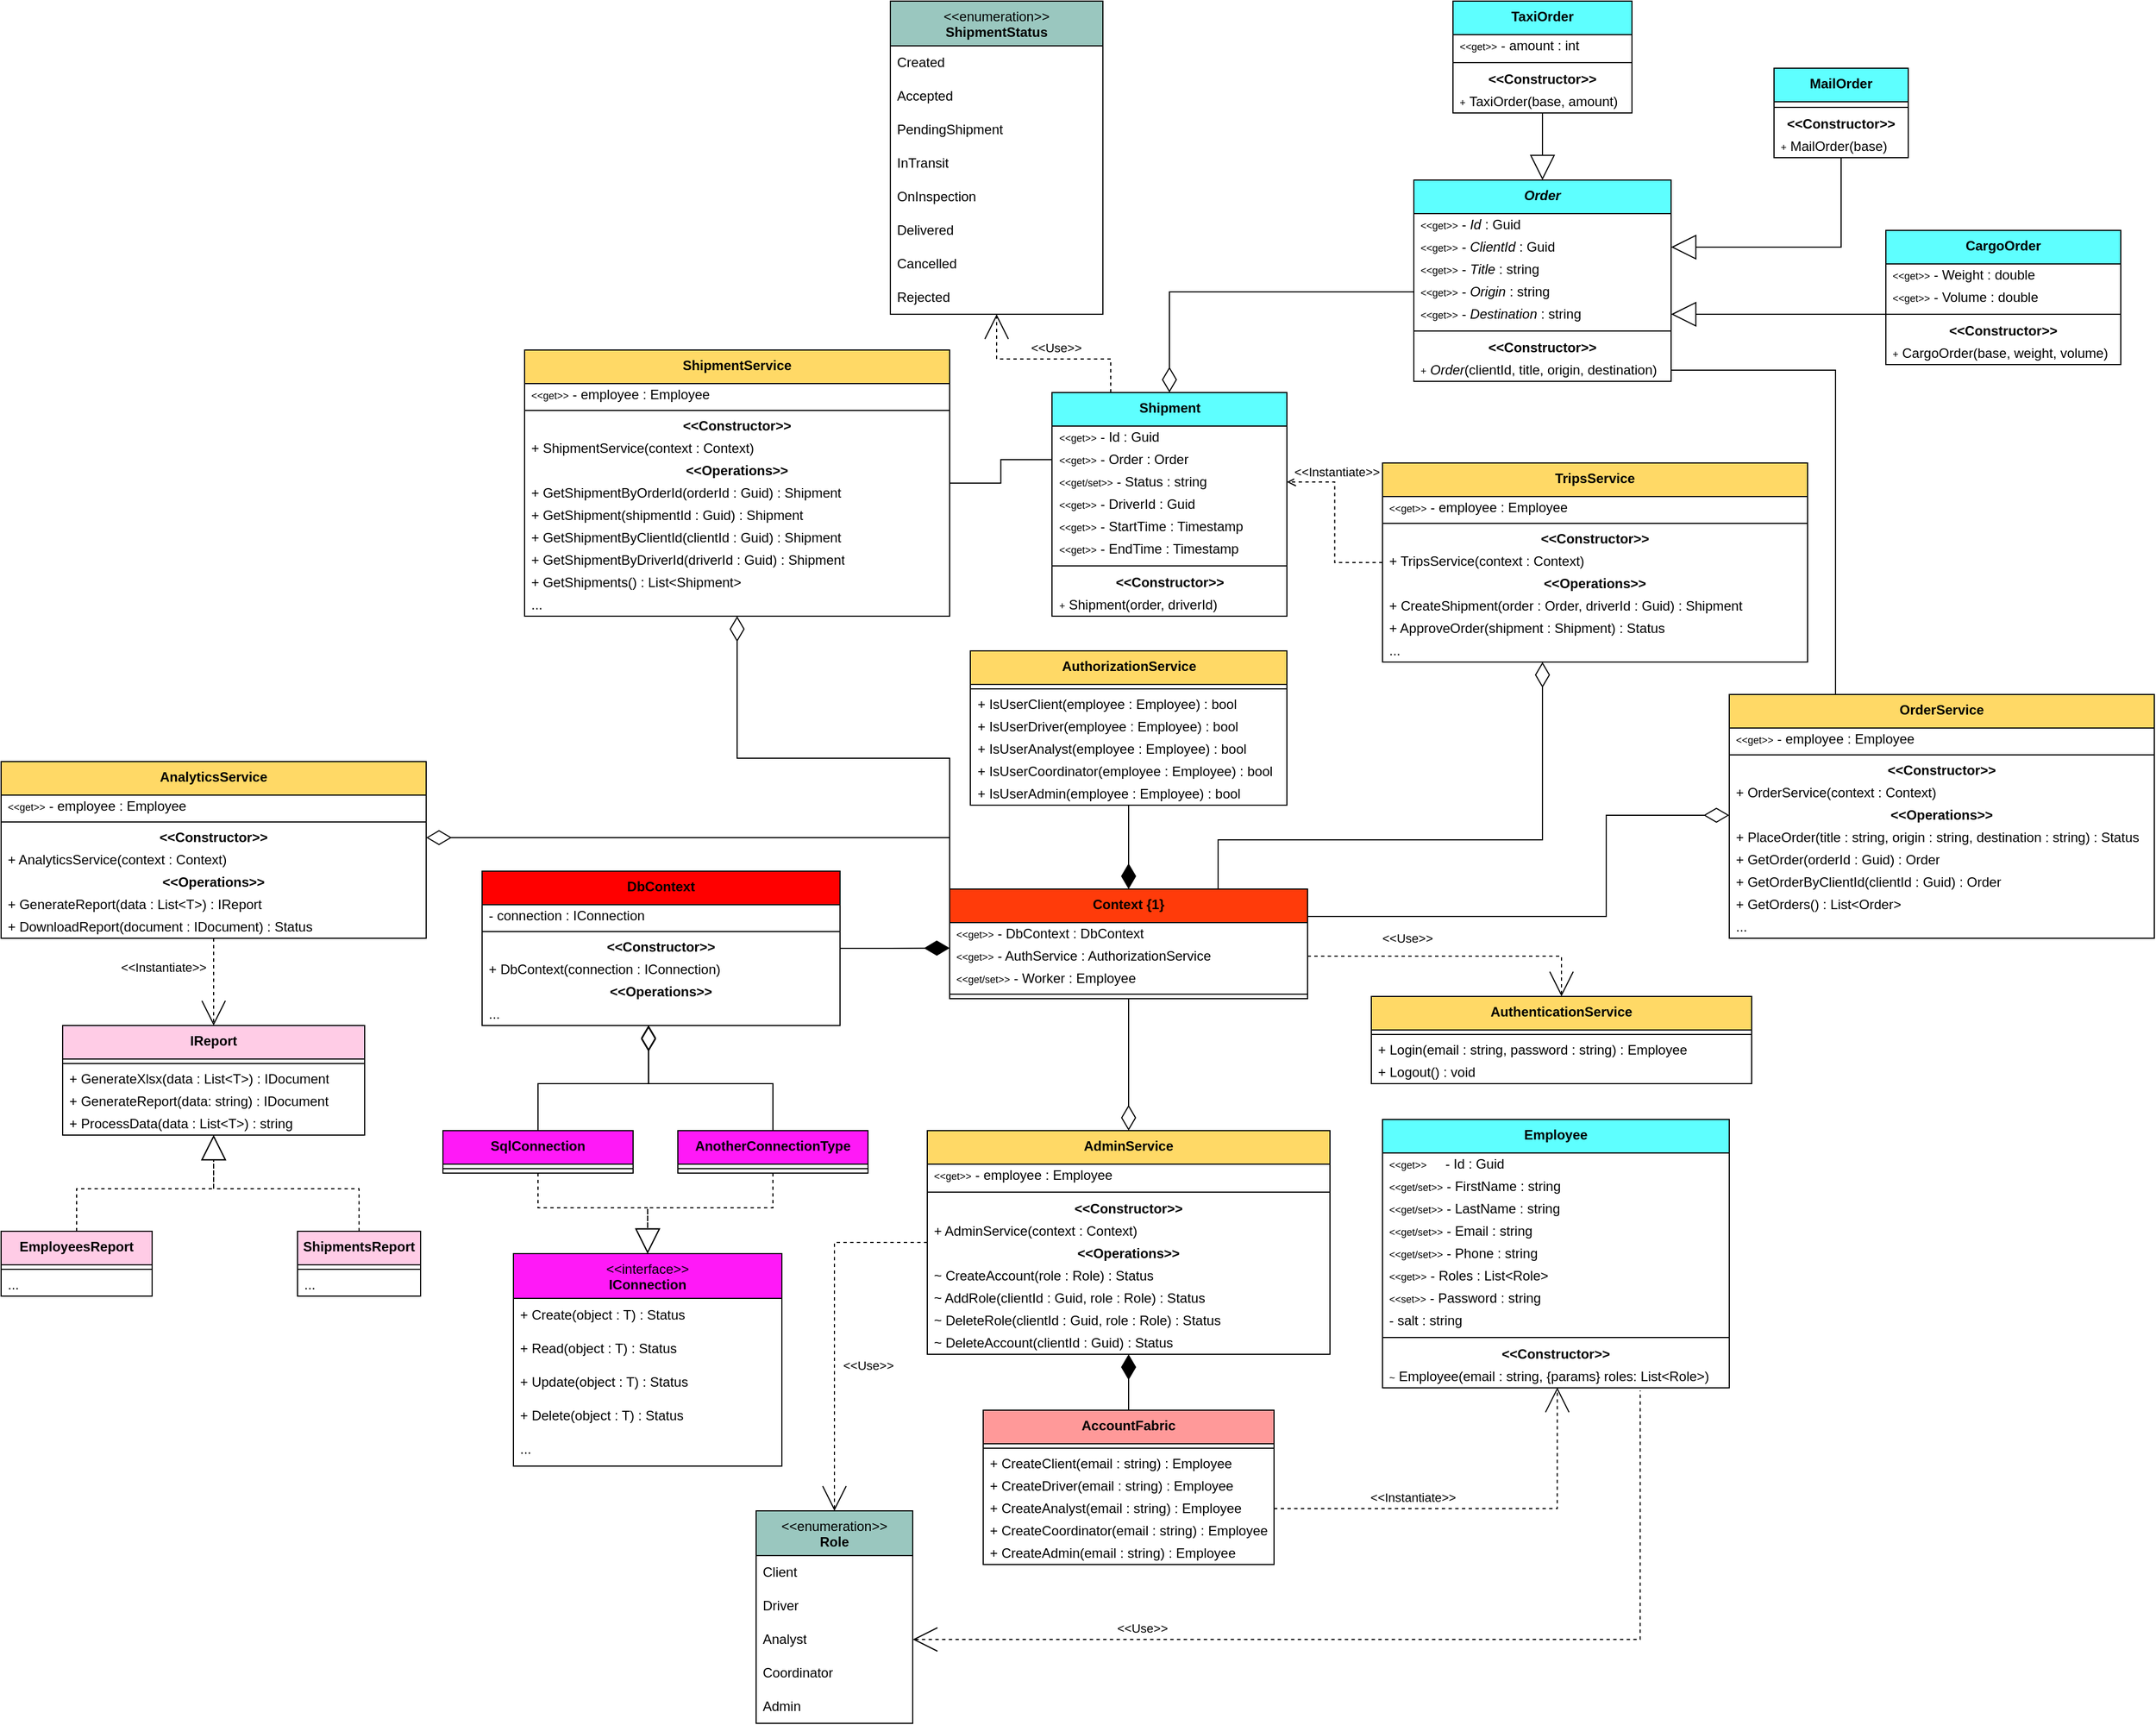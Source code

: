 <mxfile version="22.1.2" type="device" pages="7">
  <diagram name="Class" id="NRhqj8BQWVI1md196GkB">
    <mxGraphModel dx="3213" dy="1229" grid="0" gridSize="10" guides="1" tooltips="1" connect="1" arrows="1" fold="1" page="0" pageScale="1" pageWidth="827" pageHeight="1169" math="0" shadow="0">
      <root>
        <mxCell id="0" />
        <mxCell id="1" parent="0" />
        <mxCell id="WPnypL4r5kSnXsjJpfKY-13" value="&lt;b&gt;Employee&lt;/b&gt;" style="swimlane;fontStyle=0;align=center;verticalAlign=top;childLayout=stackLayout;horizontal=1;startSize=30;horizontalStack=0;resizeParent=1;resizeParentMax=0;resizeLast=0;collapsible=0;marginBottom=0;html=1;whiteSpace=wrap;fillColor=#5EFFFF;" parent="1" vertex="1">
          <mxGeometry x="-290" y="810" width="310" height="240" as="geometry" />
        </mxCell>
        <mxCell id="WPnypL4r5kSnXsjJpfKY-15" value="&lt;font style=&quot;font-size: 9px;&quot;&gt;&amp;lt;&amp;lt;get&amp;gt;&amp;gt;&lt;/font&gt;&amp;nbsp; &amp;nbsp; &amp;nbsp;- Id : Guid" style="text;html=1;strokeColor=none;fillColor=none;align=left;verticalAlign=middle;spacingLeft=4;spacingRight=4;overflow=hidden;rotatable=0;points=[[0,0.5],[1,0.5]];portConstraint=eastwest;whiteSpace=wrap;" parent="WPnypL4r5kSnXsjJpfKY-13" vertex="1">
          <mxGeometry y="30" width="310" height="20" as="geometry" />
        </mxCell>
        <mxCell id="bAraL-yv4iZVobuZb6CL-3" value="&lt;font style=&quot;font-size: 9px;&quot;&gt;&amp;lt;&amp;lt;get/set&amp;gt;&amp;gt;&lt;/font&gt; - FirstName : string" style="text;html=1;strokeColor=none;fillColor=none;align=left;verticalAlign=middle;spacingLeft=4;spacingRight=4;overflow=hidden;rotatable=0;points=[[0,0.5],[1,0.5]];portConstraint=eastwest;whiteSpace=wrap;" parent="WPnypL4r5kSnXsjJpfKY-13" vertex="1">
          <mxGeometry y="50" width="310" height="20" as="geometry" />
        </mxCell>
        <mxCell id="bAraL-yv4iZVobuZb6CL-4" value="&lt;font style=&quot;font-size: 9px;&quot;&gt;&amp;lt;&amp;lt;get/set&amp;gt;&amp;gt;&lt;/font&gt; - LastName : string" style="text;html=1;strokeColor=none;fillColor=none;align=left;verticalAlign=middle;spacingLeft=4;spacingRight=4;overflow=hidden;rotatable=0;points=[[0,0.5],[1,0.5]];portConstraint=eastwest;whiteSpace=wrap;" parent="WPnypL4r5kSnXsjJpfKY-13" vertex="1">
          <mxGeometry y="70" width="310" height="20" as="geometry" />
        </mxCell>
        <mxCell id="bAraL-yv4iZVobuZb6CL-5" value="&lt;font style=&quot;font-size: 9px;&quot;&gt;&amp;lt;&amp;lt;get/set&amp;gt;&amp;gt;&lt;/font&gt; - Email : string" style="text;html=1;strokeColor=none;fillColor=none;align=left;verticalAlign=middle;spacingLeft=4;spacingRight=4;overflow=hidden;rotatable=0;points=[[0,0.5],[1,0.5]];portConstraint=eastwest;whiteSpace=wrap;" parent="WPnypL4r5kSnXsjJpfKY-13" vertex="1">
          <mxGeometry y="90" width="310" height="20" as="geometry" />
        </mxCell>
        <mxCell id="bAraL-yv4iZVobuZb6CL-6" value="&lt;font style=&quot;font-size: 9px;&quot;&gt;&amp;lt;&amp;lt;get/set&amp;gt;&amp;gt;&lt;/font&gt; - Phone : string" style="text;html=1;strokeColor=none;fillColor=none;align=left;verticalAlign=middle;spacingLeft=4;spacingRight=4;overflow=hidden;rotatable=0;points=[[0,0.5],[1,0.5]];portConstraint=eastwest;whiteSpace=wrap;" parent="WPnypL4r5kSnXsjJpfKY-13" vertex="1">
          <mxGeometry y="110" width="310" height="20" as="geometry" />
        </mxCell>
        <mxCell id="ufRf4TbvnL1xkW7oiIlW-13" value="&lt;font style=&quot;font-size: 9px;&quot;&gt;&amp;lt;&amp;lt;get&amp;gt;&amp;gt;&lt;/font&gt; - Roles : List&amp;lt;Role&amp;gt;&amp;nbsp;" style="text;html=1;strokeColor=none;fillColor=none;align=left;verticalAlign=middle;spacingLeft=4;spacingRight=4;overflow=hidden;rotatable=0;points=[[0,0.5],[1,0.5]];portConstraint=eastwest;whiteSpace=wrap;" parent="WPnypL4r5kSnXsjJpfKY-13" vertex="1">
          <mxGeometry y="130" width="310" height="20" as="geometry" />
        </mxCell>
        <mxCell id="arWVA91n2rGGsWgT_vk8-8" value="&lt;font style=&quot;font-size: 9px;&quot;&gt;&amp;lt;&amp;lt;set&amp;gt;&amp;gt;&lt;/font&gt; - Password : string" style="text;html=1;strokeColor=none;fillColor=none;align=left;verticalAlign=middle;spacingLeft=4;spacingRight=4;overflow=hidden;rotatable=0;points=[[0,0.5],[1,0.5]];portConstraint=eastwest;whiteSpace=wrap;" parent="WPnypL4r5kSnXsjJpfKY-13" vertex="1">
          <mxGeometry y="150" width="310" height="20" as="geometry" />
        </mxCell>
        <mxCell id="arWVA91n2rGGsWgT_vk8-9" value="- salt : string" style="text;html=1;strokeColor=none;fillColor=none;align=left;verticalAlign=middle;spacingLeft=4;spacingRight=4;overflow=hidden;rotatable=0;points=[[0,0.5],[1,0.5]];portConstraint=eastwest;whiteSpace=wrap;" parent="WPnypL4r5kSnXsjJpfKY-13" vertex="1">
          <mxGeometry y="170" width="310" height="20" as="geometry" />
        </mxCell>
        <mxCell id="WPnypL4r5kSnXsjJpfKY-19" value="" style="line;strokeWidth=1;fillColor=none;align=left;verticalAlign=middle;spacingTop=-1;spacingLeft=3;spacingRight=3;rotatable=0;labelPosition=right;points=[];portConstraint=eastwest;" parent="WPnypL4r5kSnXsjJpfKY-13" vertex="1">
          <mxGeometry y="190" width="310" height="10" as="geometry" />
        </mxCell>
        <mxCell id="ufRf4TbvnL1xkW7oiIlW-14" value="&lt;b style=&quot;&quot;&gt;&lt;font style=&quot;font-size: 12px;&quot;&gt;&amp;lt;&amp;lt;Constructor&amp;gt;&amp;gt;&lt;/font&gt;&lt;/b&gt;" style="text;html=1;strokeColor=none;fillColor=none;align=center;verticalAlign=middle;spacingLeft=4;spacingRight=4;overflow=hidden;rotatable=0;points=[[0,0.5],[1,0.5]];portConstraint=eastwest;whiteSpace=wrap;" parent="WPnypL4r5kSnXsjJpfKY-13" vertex="1">
          <mxGeometry y="200" width="310" height="20" as="geometry" />
        </mxCell>
        <mxCell id="ufRf4TbvnL1xkW7oiIlW-16" value="&lt;font style=&quot;font-size: 9px;&quot;&gt;~&lt;/font&gt; Employee(email : string, {params} roles: List&amp;lt;Role&amp;gt;)&amp;nbsp;" style="text;html=1;strokeColor=none;fillColor=none;align=left;verticalAlign=middle;spacingLeft=4;spacingRight=4;overflow=hidden;rotatable=0;points=[[0,0.5],[1,0.5]];portConstraint=eastwest;whiteSpace=wrap;" parent="WPnypL4r5kSnXsjJpfKY-13" vertex="1">
          <mxGeometry y="220" width="310" height="20" as="geometry" />
        </mxCell>
        <mxCell id="jAr5BSBZotuNrmc2sLbf-37" style="edgeStyle=orthogonalEdgeStyle;rounded=0;orthogonalLoop=1;jettySize=auto;html=1;endArrow=diamondThin;endFill=1;endSize=20;" parent="1" source="bAraL-yv4iZVobuZb6CL-7" target="bAraL-yv4iZVobuZb6CL-29" edge="1">
          <mxGeometry relative="1" as="geometry" />
        </mxCell>
        <mxCell id="bAraL-yv4iZVobuZb6CL-7" value="&lt;b&gt;AccountFabric&lt;/b&gt;" style="swimlane;fontStyle=0;align=center;verticalAlign=top;childLayout=stackLayout;horizontal=1;startSize=30;horizontalStack=0;resizeParent=1;resizeParentMax=0;resizeLast=0;collapsible=0;marginBottom=0;html=1;whiteSpace=wrap;fillColor=#FF9999;" parent="1" vertex="1">
          <mxGeometry x="-647" y="1070" width="260" height="138" as="geometry" />
        </mxCell>
        <mxCell id="bAraL-yv4iZVobuZb6CL-12" value="" style="line;strokeWidth=1;fillColor=none;align=left;verticalAlign=middle;spacingTop=-1;spacingLeft=3;spacingRight=3;rotatable=0;labelPosition=right;points=[];portConstraint=eastwest;" parent="bAraL-yv4iZVobuZb6CL-7" vertex="1">
          <mxGeometry y="30" width="260" height="8" as="geometry" />
        </mxCell>
        <mxCell id="bAraL-yv4iZVobuZb6CL-14" value="+ CreateClient(email : string) : Employee" style="text;html=1;strokeColor=none;fillColor=none;align=left;verticalAlign=middle;spacingLeft=4;spacingRight=4;overflow=hidden;rotatable=0;points=[[0,0.5],[1,0.5]];portConstraint=eastwest;whiteSpace=wrap;" parent="bAraL-yv4iZVobuZb6CL-7" vertex="1">
          <mxGeometry y="38" width="260" height="20" as="geometry" />
        </mxCell>
        <mxCell id="bAraL-yv4iZVobuZb6CL-17" value="+ CreateDriver(email : string) : Employee" style="text;html=1;strokeColor=none;fillColor=none;align=left;verticalAlign=middle;spacingLeft=4;spacingRight=4;overflow=hidden;rotatable=0;points=[[0,0.5],[1,0.5]];portConstraint=eastwest;whiteSpace=wrap;" parent="bAraL-yv4iZVobuZb6CL-7" vertex="1">
          <mxGeometry y="58" width="260" height="20" as="geometry" />
        </mxCell>
        <mxCell id="bAraL-yv4iZVobuZb6CL-16" value="+ CreateAnalyst(email : string) : Employee" style="text;html=1;strokeColor=none;fillColor=none;align=left;verticalAlign=middle;spacingLeft=4;spacingRight=4;overflow=hidden;rotatable=0;points=[[0,0.5],[1,0.5]];portConstraint=eastwest;whiteSpace=wrap;" parent="bAraL-yv4iZVobuZb6CL-7" vertex="1">
          <mxGeometry y="78" width="260" height="20" as="geometry" />
        </mxCell>
        <mxCell id="bAraL-yv4iZVobuZb6CL-18" value="+ CreateCoordinator(email : string) : Employee" style="text;html=1;strokeColor=none;fillColor=none;align=left;verticalAlign=middle;spacingLeft=4;spacingRight=4;overflow=hidden;rotatable=0;points=[[0,0.5],[1,0.5]];portConstraint=eastwest;whiteSpace=wrap;" parent="bAraL-yv4iZVobuZb6CL-7" vertex="1">
          <mxGeometry y="98" width="260" height="20" as="geometry" />
        </mxCell>
        <mxCell id="bAraL-yv4iZVobuZb6CL-15" value="+ CreateAdmin(email : string) : Employee" style="text;html=1;strokeColor=none;fillColor=none;align=left;verticalAlign=middle;spacingLeft=4;spacingRight=4;overflow=hidden;rotatable=0;points=[[0,0.5],[1,0.5]];portConstraint=eastwest;whiteSpace=wrap;" parent="bAraL-yv4iZVobuZb6CL-7" vertex="1">
          <mxGeometry y="118" width="260" height="20" as="geometry" />
        </mxCell>
        <mxCell id="ennCnFmiHpYYxSg5eIaI-6" style="edgeStyle=orthogonalEdgeStyle;rounded=0;orthogonalLoop=1;jettySize=auto;html=1;entryX=0.5;entryY=0;entryDx=0;entryDy=0;dashed=1;endArrow=open;endFill=0;endSize=20;" parent="1" source="bAraL-yv4iZVobuZb6CL-29" target="ufRf4TbvnL1xkW7oiIlW-18" edge="1">
          <mxGeometry relative="1" as="geometry" />
        </mxCell>
        <mxCell id="ennCnFmiHpYYxSg5eIaI-7" value="&amp;lt;&amp;lt;Use&amp;gt;&amp;gt;" style="edgeLabel;html=1;align=center;verticalAlign=middle;resizable=0;points=[];" parent="ennCnFmiHpYYxSg5eIaI-6" vertex="1" connectable="0">
          <mxGeometry x="0.152" y="-3" relative="1" as="geometry">
            <mxPoint x="33" y="7" as="offset" />
          </mxGeometry>
        </mxCell>
        <mxCell id="bAraL-yv4iZVobuZb6CL-29" value="&lt;b&gt;AdminService&lt;/b&gt;" style="swimlane;fontStyle=0;align=center;verticalAlign=top;childLayout=stackLayout;horizontal=1;startSize=30;horizontalStack=0;resizeParent=1;resizeParentMax=0;resizeLast=0;collapsible=0;marginBottom=0;html=1;whiteSpace=wrap;fillColor=#FFD966;" parent="1" vertex="1">
          <mxGeometry x="-697" y="820" width="360" height="200" as="geometry" />
        </mxCell>
        <mxCell id="I5_gRISsPlp2xRGvFp0D-12" value="&lt;font style=&quot;font-size: 9px;&quot;&gt;&amp;lt;&amp;lt;get&amp;gt;&amp;gt;&lt;/font&gt;&amp;nbsp;- employee : Employee" style="text;html=1;strokeColor=none;fillColor=none;align=left;verticalAlign=middle;spacingLeft=4;spacingRight=4;overflow=hidden;rotatable=0;points=[[0,0.5],[1,0.5]];portConstraint=eastwest;whiteSpace=wrap;" parent="bAraL-yv4iZVobuZb6CL-29" vertex="1">
          <mxGeometry y="30" width="360" height="20" as="geometry" />
        </mxCell>
        <mxCell id="bAraL-yv4iZVobuZb6CL-30" value="" style="line;strokeWidth=1;fillColor=none;align=left;verticalAlign=middle;spacingTop=-1;spacingLeft=3;spacingRight=3;rotatable=0;labelPosition=right;points=[];portConstraint=eastwest;" parent="bAraL-yv4iZVobuZb6CL-29" vertex="1">
          <mxGeometry y="50" width="360" height="10" as="geometry" />
        </mxCell>
        <mxCell id="xz6ZwqWVU7DAWPlexBWM-9" value="&lt;b style=&quot;&quot;&gt;&lt;font style=&quot;font-size: 12px;&quot;&gt;&amp;lt;&amp;lt;Constructor&amp;gt;&amp;gt;&lt;/font&gt;&lt;/b&gt;" style="text;html=1;strokeColor=none;fillColor=none;align=center;verticalAlign=middle;spacingLeft=4;spacingRight=4;overflow=hidden;rotatable=0;points=[[0,0.5],[1,0.5]];portConstraint=eastwest;whiteSpace=wrap;" parent="bAraL-yv4iZVobuZb6CL-29" vertex="1">
          <mxGeometry y="60" width="360" height="20" as="geometry" />
        </mxCell>
        <mxCell id="xz6ZwqWVU7DAWPlexBWM-11" value="+ AdminService(context : Context)&amp;nbsp;" style="text;html=1;strokeColor=none;fillColor=none;align=left;verticalAlign=middle;spacingLeft=4;spacingRight=4;overflow=hidden;rotatable=0;points=[[0,0.5],[1,0.5]];portConstraint=eastwest;whiteSpace=wrap;" parent="bAraL-yv4iZVobuZb6CL-29" vertex="1">
          <mxGeometry y="80" width="360" height="20" as="geometry" />
        </mxCell>
        <mxCell id="xz6ZwqWVU7DAWPlexBWM-10" value="&lt;b style=&quot;&quot;&gt;&lt;font style=&quot;font-size: 12px;&quot;&gt;&amp;lt;&amp;lt;Operations&amp;gt;&amp;gt;&lt;/font&gt;&lt;/b&gt;" style="text;html=1;strokeColor=none;fillColor=none;align=center;verticalAlign=middle;spacingLeft=4;spacingRight=4;overflow=hidden;rotatable=0;points=[[0,0.5],[1,0.5]];portConstraint=eastwest;whiteSpace=wrap;" parent="bAraL-yv4iZVobuZb6CL-29" vertex="1">
          <mxGeometry y="100" width="360" height="20" as="geometry" />
        </mxCell>
        <mxCell id="bAraL-yv4iZVobuZb6CL-31" value="~ CreateAccount(role : Role) : Status" style="text;html=1;strokeColor=none;fillColor=none;align=left;verticalAlign=middle;spacingLeft=4;spacingRight=4;overflow=hidden;rotatable=0;points=[[0,0.5],[1,0.5]];portConstraint=eastwest;whiteSpace=wrap;" parent="bAraL-yv4iZVobuZb6CL-29" vertex="1">
          <mxGeometry y="120" width="360" height="20" as="geometry" />
        </mxCell>
        <mxCell id="ETJKZbTR8bk9wjtrpgdp-35" value="~ AddRole(clientId : Guid, role : Role) : Status" style="text;html=1;strokeColor=none;fillColor=none;align=left;verticalAlign=middle;spacingLeft=4;spacingRight=4;overflow=hidden;rotatable=0;points=[[0,0.5],[1,0.5]];portConstraint=eastwest;whiteSpace=wrap;" parent="bAraL-yv4iZVobuZb6CL-29" vertex="1">
          <mxGeometry y="140" width="360" height="20" as="geometry" />
        </mxCell>
        <mxCell id="ufRf4TbvnL1xkW7oiIlW-17" value="~ DeleteRole(clientId : Guid, role : Role) : Status" style="text;html=1;strokeColor=none;fillColor=none;align=left;verticalAlign=middle;spacingLeft=4;spacingRight=4;overflow=hidden;rotatable=0;points=[[0,0.5],[1,0.5]];portConstraint=eastwest;whiteSpace=wrap;" parent="bAraL-yv4iZVobuZb6CL-29" vertex="1">
          <mxGeometry y="160" width="360" height="20" as="geometry" />
        </mxCell>
        <mxCell id="bAraL-yv4iZVobuZb6CL-32" value="~ DeleteAccount(clientId : Guid) : Status" style="text;html=1;strokeColor=none;fillColor=none;align=left;verticalAlign=middle;spacingLeft=4;spacingRight=4;overflow=hidden;rotatable=0;points=[[0,0.5],[1,0.5]];portConstraint=eastwest;whiteSpace=wrap;" parent="bAraL-yv4iZVobuZb6CL-29" vertex="1">
          <mxGeometry y="180" width="360" height="20" as="geometry" />
        </mxCell>
        <mxCell id="ennCnFmiHpYYxSg5eIaI-4" style="edgeStyle=orthogonalEdgeStyle;rounded=0;orthogonalLoop=1;jettySize=auto;html=1;entryX=0.5;entryY=0;entryDx=0;entryDy=0;endArrow=diamondThin;endFill=1;endSize=20;" parent="1" source="ufRf4TbvnL1xkW7oiIlW-1" target="jAr5BSBZotuNrmc2sLbf-5" edge="1">
          <mxGeometry relative="1" as="geometry" />
        </mxCell>
        <mxCell id="ufRf4TbvnL1xkW7oiIlW-1" value="&lt;b&gt;AuthorizationService&lt;/b&gt;" style="swimlane;fontStyle=0;align=center;verticalAlign=top;childLayout=stackLayout;horizontal=1;startSize=30;horizontalStack=0;resizeParent=1;resizeParentMax=0;resizeLast=0;collapsible=0;marginBottom=0;html=1;whiteSpace=wrap;fillColor=#FFD966;" parent="1" vertex="1">
          <mxGeometry x="-658.5" y="391" width="283" height="138" as="geometry" />
        </mxCell>
        <mxCell id="ufRf4TbvnL1xkW7oiIlW-6" value="" style="line;strokeWidth=1;fillColor=none;align=left;verticalAlign=middle;spacingTop=-1;spacingLeft=3;spacingRight=3;rotatable=0;labelPosition=right;points=[];portConstraint=eastwest;" parent="ufRf4TbvnL1xkW7oiIlW-1" vertex="1">
          <mxGeometry y="30" width="283" height="8" as="geometry" />
        </mxCell>
        <mxCell id="ufRf4TbvnL1xkW7oiIlW-8" value="+ IsUserClient(employee : Employee) : bool" style="text;html=1;strokeColor=none;fillColor=none;align=left;verticalAlign=middle;spacingLeft=4;spacingRight=4;overflow=hidden;rotatable=0;points=[[0,0.5],[1,0.5]];portConstraint=eastwest;whiteSpace=wrap;" parent="ufRf4TbvnL1xkW7oiIlW-1" vertex="1">
          <mxGeometry y="38" width="283" height="20" as="geometry" />
        </mxCell>
        <mxCell id="ufRf4TbvnL1xkW7oiIlW-10" value="+ IsUserDriver(employee : Employee) : bool" style="text;html=1;strokeColor=none;fillColor=none;align=left;verticalAlign=middle;spacingLeft=4;spacingRight=4;overflow=hidden;rotatable=0;points=[[0,0.5],[1,0.5]];portConstraint=eastwest;whiteSpace=wrap;" parent="ufRf4TbvnL1xkW7oiIlW-1" vertex="1">
          <mxGeometry y="58" width="283" height="20" as="geometry" />
        </mxCell>
        <mxCell id="ufRf4TbvnL1xkW7oiIlW-11" value="+ IsUserAnalyst(employee : Employee) : bool" style="text;html=1;strokeColor=none;fillColor=none;align=left;verticalAlign=middle;spacingLeft=4;spacingRight=4;overflow=hidden;rotatable=0;points=[[0,0.5],[1,0.5]];portConstraint=eastwest;whiteSpace=wrap;" parent="ufRf4TbvnL1xkW7oiIlW-1" vertex="1">
          <mxGeometry y="78" width="283" height="20" as="geometry" />
        </mxCell>
        <mxCell id="ufRf4TbvnL1xkW7oiIlW-12" value="+ IsUserCoordinator(employee : Employee) : bool" style="text;html=1;strokeColor=none;fillColor=none;align=left;verticalAlign=middle;spacingLeft=4;spacingRight=4;overflow=hidden;rotatable=0;points=[[0,0.5],[1,0.5]];portConstraint=eastwest;whiteSpace=wrap;" parent="ufRf4TbvnL1xkW7oiIlW-1" vertex="1">
          <mxGeometry y="98" width="283" height="20" as="geometry" />
        </mxCell>
        <mxCell id="ufRf4TbvnL1xkW7oiIlW-9" value="+ IsUserAdmin(employee : Employee) : bool" style="text;html=1;strokeColor=none;fillColor=none;align=left;verticalAlign=middle;spacingLeft=4;spacingRight=4;overflow=hidden;rotatable=0;points=[[0,0.5],[1,0.5]];portConstraint=eastwest;whiteSpace=wrap;" parent="ufRf4TbvnL1xkW7oiIlW-1" vertex="1">
          <mxGeometry y="118" width="283" height="20" as="geometry" />
        </mxCell>
        <mxCell id="ufRf4TbvnL1xkW7oiIlW-18" value="&amp;lt;&amp;lt;enumeration&amp;gt;&amp;gt;&lt;br&gt;&lt;b&gt;Role&lt;/b&gt;" style="swimlane;fontStyle=0;align=center;verticalAlign=top;childLayout=stackLayout;horizontal=1;startSize=40;horizontalStack=0;resizeParent=1;resizeParentMax=0;resizeLast=0;collapsible=0;marginBottom=0;html=1;whiteSpace=wrap;fillColor=#9AC7BF;" parent="1" vertex="1">
          <mxGeometry x="-850" y="1160" width="140" height="190" as="geometry" />
        </mxCell>
        <mxCell id="ufRf4TbvnL1xkW7oiIlW-20" value="Client" style="text;html=1;strokeColor=none;fillColor=none;align=left;verticalAlign=middle;spacingLeft=4;spacingRight=4;overflow=hidden;rotatable=0;points=[[0,0.5],[1,0.5]];portConstraint=eastwest;whiteSpace=wrap;" parent="ufRf4TbvnL1xkW7oiIlW-18" vertex="1">
          <mxGeometry y="40" width="140" height="30" as="geometry" />
        </mxCell>
        <mxCell id="ufRf4TbvnL1xkW7oiIlW-19" value="Driver" style="text;html=1;strokeColor=none;fillColor=none;align=left;verticalAlign=middle;spacingLeft=4;spacingRight=4;overflow=hidden;rotatable=0;points=[[0,0.5],[1,0.5]];portConstraint=eastwest;whiteSpace=wrap;" parent="ufRf4TbvnL1xkW7oiIlW-18" vertex="1">
          <mxGeometry y="70" width="140" height="30" as="geometry" />
        </mxCell>
        <mxCell id="ufRf4TbvnL1xkW7oiIlW-22" value="Analyst" style="text;html=1;strokeColor=none;fillColor=none;align=left;verticalAlign=middle;spacingLeft=4;spacingRight=4;overflow=hidden;rotatable=0;points=[[0,0.5],[1,0.5]];portConstraint=eastwest;whiteSpace=wrap;" parent="ufRf4TbvnL1xkW7oiIlW-18" vertex="1">
          <mxGeometry y="100" width="140" height="30" as="geometry" />
        </mxCell>
        <mxCell id="ufRf4TbvnL1xkW7oiIlW-23" value="Coordinator" style="text;html=1;strokeColor=none;fillColor=none;align=left;verticalAlign=middle;spacingLeft=4;spacingRight=4;overflow=hidden;rotatable=0;points=[[0,0.5],[1,0.5]];portConstraint=eastwest;whiteSpace=wrap;" parent="ufRf4TbvnL1xkW7oiIlW-18" vertex="1">
          <mxGeometry y="130" width="140" height="30" as="geometry" />
        </mxCell>
        <mxCell id="ufRf4TbvnL1xkW7oiIlW-21" value="Admin" style="text;html=1;strokeColor=none;fillColor=none;align=left;verticalAlign=middle;spacingLeft=4;spacingRight=4;overflow=hidden;rotatable=0;points=[[0,0.5],[1,0.5]];portConstraint=eastwest;whiteSpace=wrap;" parent="ufRf4TbvnL1xkW7oiIlW-18" vertex="1">
          <mxGeometry y="160" width="140" height="30" as="geometry" />
        </mxCell>
        <mxCell id="arWVA91n2rGGsWgT_vk8-1" value="&lt;b&gt;AuthenticationService&lt;/b&gt;" style="swimlane;fontStyle=0;align=center;verticalAlign=top;childLayout=stackLayout;horizontal=1;startSize=30;horizontalStack=0;resizeParent=1;resizeParentMax=0;resizeLast=0;collapsible=0;marginBottom=0;html=1;whiteSpace=wrap;fillColor=#FFD966;" parent="1" vertex="1">
          <mxGeometry x="-300" y="700" width="340" height="78" as="geometry" />
        </mxCell>
        <mxCell id="arWVA91n2rGGsWgT_vk8-2" value="" style="line;strokeWidth=1;fillColor=none;align=left;verticalAlign=middle;spacingTop=-1;spacingLeft=3;spacingRight=3;rotatable=0;labelPosition=right;points=[];portConstraint=eastwest;" parent="arWVA91n2rGGsWgT_vk8-1" vertex="1">
          <mxGeometry y="30" width="340" height="8" as="geometry" />
        </mxCell>
        <mxCell id="arWVA91n2rGGsWgT_vk8-3" value="+ Login(email : string, password : string) : Employee" style="text;html=1;strokeColor=none;fillColor=none;align=left;verticalAlign=middle;spacingLeft=4;spacingRight=4;overflow=hidden;rotatable=0;points=[[0,0.5],[1,0.5]];portConstraint=eastwest;whiteSpace=wrap;" parent="arWVA91n2rGGsWgT_vk8-1" vertex="1">
          <mxGeometry y="38" width="340" height="20" as="geometry" />
        </mxCell>
        <mxCell id="ennCnFmiHpYYxSg5eIaI-5" value="+ Logout() : void" style="text;html=1;strokeColor=none;fillColor=none;align=left;verticalAlign=middle;spacingLeft=4;spacingRight=4;overflow=hidden;rotatable=0;points=[[0,0.5],[1,0.5]];portConstraint=eastwest;whiteSpace=wrap;" parent="arWVA91n2rGGsWgT_vk8-1" vertex="1">
          <mxGeometry y="58" width="340" height="20" as="geometry" />
        </mxCell>
        <mxCell id="xz6ZwqWVU7DAWPlexBWM-1" value="&lt;b&gt;OrderService&lt;/b&gt;" style="swimlane;fontStyle=0;align=center;verticalAlign=top;childLayout=stackLayout;horizontal=1;startSize=30;horizontalStack=0;resizeParent=1;resizeParentMax=0;resizeLast=0;collapsible=0;marginBottom=0;html=1;whiteSpace=wrap;fillColor=#FFD966;" parent="1" vertex="1">
          <mxGeometry x="20" y="430" width="380" height="218" as="geometry" />
        </mxCell>
        <mxCell id="2LRRM0S4s6wTsEZtNOM2-6" value="&lt;font style=&quot;font-size: 9px;&quot;&gt;&amp;lt;&amp;lt;get&amp;gt;&amp;gt;&lt;/font&gt;&amp;nbsp;- employee : Employee" style="text;html=1;strokeColor=none;fillColor=none;align=left;verticalAlign=middle;spacingLeft=4;spacingRight=4;overflow=hidden;rotatable=0;points=[[0,0.5],[1,0.5]];portConstraint=eastwest;whiteSpace=wrap;" vertex="1" parent="xz6ZwqWVU7DAWPlexBWM-1">
          <mxGeometry y="30" width="380" height="20" as="geometry" />
        </mxCell>
        <mxCell id="xz6ZwqWVU7DAWPlexBWM-6" value="" style="line;strokeWidth=1;fillColor=none;align=left;verticalAlign=middle;spacingTop=-1;spacingLeft=3;spacingRight=3;rotatable=0;labelPosition=right;points=[];portConstraint=eastwest;" parent="xz6ZwqWVU7DAWPlexBWM-1" vertex="1">
          <mxGeometry y="50" width="380" height="8" as="geometry" />
        </mxCell>
        <mxCell id="xz6ZwqWVU7DAWPlexBWM-12" value="&lt;b style=&quot;&quot;&gt;&lt;font style=&quot;font-size: 12px;&quot;&gt;&amp;lt;&amp;lt;Constructor&amp;gt;&amp;gt;&lt;/font&gt;&lt;/b&gt;" style="text;html=1;strokeColor=none;fillColor=none;align=center;verticalAlign=middle;spacingLeft=4;spacingRight=4;overflow=hidden;rotatable=0;points=[[0,0.5],[1,0.5]];portConstraint=eastwest;whiteSpace=wrap;" parent="xz6ZwqWVU7DAWPlexBWM-1" vertex="1">
          <mxGeometry y="58" width="380" height="20" as="geometry" />
        </mxCell>
        <mxCell id="xz6ZwqWVU7DAWPlexBWM-14" value="+ OrderService(context : Context)&amp;nbsp;" style="text;html=1;strokeColor=none;fillColor=none;align=left;verticalAlign=middle;spacingLeft=4;spacingRight=4;overflow=hidden;rotatable=0;points=[[0,0.5],[1,0.5]];portConstraint=eastwest;whiteSpace=wrap;" parent="xz6ZwqWVU7DAWPlexBWM-1" vertex="1">
          <mxGeometry y="78" width="380" height="20" as="geometry" />
        </mxCell>
        <mxCell id="xz6ZwqWVU7DAWPlexBWM-13" value="&lt;b style=&quot;&quot;&gt;&lt;font style=&quot;font-size: 12px;&quot;&gt;&amp;lt;&amp;lt;Operations&amp;gt;&amp;gt;&lt;/font&gt;&lt;/b&gt;" style="text;html=1;strokeColor=none;fillColor=none;align=center;verticalAlign=middle;spacingLeft=4;spacingRight=4;overflow=hidden;rotatable=0;points=[[0,0.5],[1,0.5]];portConstraint=eastwest;whiteSpace=wrap;" parent="xz6ZwqWVU7DAWPlexBWM-1" vertex="1">
          <mxGeometry y="98" width="380" height="20" as="geometry" />
        </mxCell>
        <mxCell id="I5_gRISsPlp2xRGvFp0D-1" value="+ PlaceOrder(title : string, origin&amp;nbsp;: string, destination&amp;nbsp;: string) : Status" style="text;html=1;strokeColor=none;fillColor=none;align=left;verticalAlign=middle;spacingLeft=4;spacingRight=4;overflow=hidden;rotatable=0;points=[[0,0.5],[1,0.5]];portConstraint=eastwest;whiteSpace=wrap;" parent="xz6ZwqWVU7DAWPlexBWM-1" vertex="1">
          <mxGeometry y="118" width="380" height="20" as="geometry" />
        </mxCell>
        <mxCell id="I5_gRISsPlp2xRGvFp0D-16" value="+ GetOrder(orderId : Guid) : Order" style="text;html=1;strokeColor=none;fillColor=none;align=left;verticalAlign=middle;spacingLeft=4;spacingRight=4;overflow=hidden;rotatable=0;points=[[0,0.5],[1,0.5]];portConstraint=eastwest;whiteSpace=wrap;" parent="xz6ZwqWVU7DAWPlexBWM-1" vertex="1">
          <mxGeometry y="138" width="380" height="20" as="geometry" />
        </mxCell>
        <mxCell id="I5_gRISsPlp2xRGvFp0D-40" value="+ GetOrderByClientId(clientId : Guid) : Order" style="text;html=1;strokeColor=none;fillColor=none;align=left;verticalAlign=middle;spacingLeft=4;spacingRight=4;overflow=hidden;rotatable=0;points=[[0,0.5],[1,0.5]];portConstraint=eastwest;whiteSpace=wrap;" parent="xz6ZwqWVU7DAWPlexBWM-1" vertex="1">
          <mxGeometry y="158" width="380" height="20" as="geometry" />
        </mxCell>
        <mxCell id="I5_gRISsPlp2xRGvFp0D-15" value="+ GetOrders() : List&amp;lt;Order&amp;gt;" style="text;html=1;strokeColor=none;fillColor=none;align=left;verticalAlign=middle;spacingLeft=4;spacingRight=4;overflow=hidden;rotatable=0;points=[[0,0.5],[1,0.5]];portConstraint=eastwest;whiteSpace=wrap;" parent="xz6ZwqWVU7DAWPlexBWM-1" vertex="1">
          <mxGeometry y="178" width="380" height="20" as="geometry" />
        </mxCell>
        <mxCell id="rdE2uxVlot9xFgTNOXkQ-3" value="..." style="text;html=1;strokeColor=none;fillColor=none;align=left;verticalAlign=middle;spacingLeft=4;spacingRight=4;overflow=hidden;rotatable=0;points=[[0,0.5],[1,0.5]];portConstraint=eastwest;whiteSpace=wrap;" parent="xz6ZwqWVU7DAWPlexBWM-1" vertex="1">
          <mxGeometry y="198" width="380" height="20" as="geometry" />
        </mxCell>
        <mxCell id="X7rJb7TpYDP4i-C7JmWD-9" value="&lt;i&gt;&lt;b&gt;Order&lt;/b&gt;&lt;/i&gt;" style="swimlane;fontStyle=0;align=center;verticalAlign=top;childLayout=stackLayout;horizontal=1;startSize=30;horizontalStack=0;resizeParent=1;resizeParentMax=0;resizeLast=0;collapsible=0;marginBottom=0;html=1;whiteSpace=wrap;fillColor=#5EFFFF;" parent="1" vertex="1">
          <mxGeometry x="-262" y="-30" width="230" height="180" as="geometry" />
        </mxCell>
        <mxCell id="X7rJb7TpYDP4i-C7JmWD-10" value="&lt;font style=&quot;font-size: 9px;&quot;&gt;&amp;lt;&amp;lt;get&amp;gt;&amp;gt;&lt;/font&gt;&amp;nbsp;- &lt;i&gt;Id&lt;/i&gt; : Guid" style="text;html=1;strokeColor=none;fillColor=none;align=left;verticalAlign=middle;spacingLeft=4;spacingRight=4;overflow=hidden;rotatable=0;points=[[0,0.5],[1,0.5]];portConstraint=eastwest;whiteSpace=wrap;" parent="X7rJb7TpYDP4i-C7JmWD-9" vertex="1">
          <mxGeometry y="30" width="230" height="20" as="geometry" />
        </mxCell>
        <mxCell id="I5_gRISsPlp2xRGvFp0D-39" value="&lt;font style=&quot;font-size: 9px;&quot;&gt;&amp;lt;&amp;lt;get&amp;gt;&amp;gt;&lt;/font&gt;&amp;nbsp;- &lt;i&gt;ClientId&lt;/i&gt; : Guid" style="text;html=1;strokeColor=none;fillColor=none;align=left;verticalAlign=middle;spacingLeft=4;spacingRight=4;overflow=hidden;rotatable=0;points=[[0,0.5],[1,0.5]];portConstraint=eastwest;whiteSpace=wrap;" parent="X7rJb7TpYDP4i-C7JmWD-9" vertex="1">
          <mxGeometry y="50" width="230" height="20" as="geometry" />
        </mxCell>
        <mxCell id="X7rJb7TpYDP4i-C7JmWD-11" value="&lt;font style=&quot;font-size: 9px;&quot;&gt;&amp;lt;&amp;lt;get&amp;gt;&amp;gt;&lt;/font&gt; - &lt;i&gt;Title&lt;/i&gt; : string" style="text;html=1;strokeColor=none;fillColor=none;align=left;verticalAlign=middle;spacingLeft=4;spacingRight=4;overflow=hidden;rotatable=0;points=[[0,0.5],[1,0.5]];portConstraint=eastwest;whiteSpace=wrap;" parent="X7rJb7TpYDP4i-C7JmWD-9" vertex="1">
          <mxGeometry y="70" width="230" height="20" as="geometry" />
        </mxCell>
        <mxCell id="ETJKZbTR8bk9wjtrpgdp-31" value="&lt;font style=&quot;font-size: 9px;&quot;&gt;&amp;lt;&amp;lt;get&amp;gt;&amp;gt;&lt;/font&gt; - &lt;i&gt;Origin&lt;/i&gt; : string" style="text;html=1;strokeColor=none;fillColor=none;align=left;verticalAlign=middle;spacingLeft=4;spacingRight=4;overflow=hidden;rotatable=0;points=[[0,0.5],[1,0.5]];portConstraint=eastwest;whiteSpace=wrap;" parent="X7rJb7TpYDP4i-C7JmWD-9" vertex="1">
          <mxGeometry y="90" width="230" height="20" as="geometry" />
        </mxCell>
        <mxCell id="j4aFej5MMXNpfueDkquE-1" value="&lt;font style=&quot;font-size: 9px;&quot;&gt;&amp;lt;&amp;lt;get&amp;gt;&amp;gt;&lt;/font&gt; - &lt;i&gt;Destination&lt;/i&gt; : string" style="text;html=1;strokeColor=none;fillColor=none;align=left;verticalAlign=middle;spacingLeft=4;spacingRight=4;overflow=hidden;rotatable=0;points=[[0,0.5],[1,0.5]];portConstraint=eastwest;whiteSpace=wrap;" parent="X7rJb7TpYDP4i-C7JmWD-9" vertex="1">
          <mxGeometry y="110" width="230" height="20" as="geometry" />
        </mxCell>
        <mxCell id="X7rJb7TpYDP4i-C7JmWD-18" value="" style="line;strokeWidth=1;fillColor=none;align=left;verticalAlign=middle;spacingTop=-1;spacingLeft=3;spacingRight=3;rotatable=0;labelPosition=right;points=[];portConstraint=eastwest;" parent="X7rJb7TpYDP4i-C7JmWD-9" vertex="1">
          <mxGeometry y="130" width="230" height="10" as="geometry" />
        </mxCell>
        <mxCell id="X7rJb7TpYDP4i-C7JmWD-19" value="&lt;b style=&quot;&quot;&gt;&lt;font style=&quot;font-size: 12px;&quot;&gt;&amp;lt;&amp;lt;Constructor&amp;gt;&amp;gt;&lt;/font&gt;&lt;/b&gt;" style="text;html=1;strokeColor=none;fillColor=none;align=center;verticalAlign=middle;spacingLeft=4;spacingRight=4;overflow=hidden;rotatable=0;points=[[0,0.5],[1,0.5]];portConstraint=eastwest;whiteSpace=wrap;" parent="X7rJb7TpYDP4i-C7JmWD-9" vertex="1">
          <mxGeometry y="140" width="230" height="20" as="geometry" />
        </mxCell>
        <mxCell id="X7rJb7TpYDP4i-C7JmWD-20" value="&lt;font style=&quot;font-size: 9px;&quot;&gt;+&lt;/font&gt; &lt;i&gt;Order&lt;/i&gt;(clientId, title, origin, destination)&amp;nbsp;" style="text;html=1;strokeColor=none;fillColor=none;align=left;verticalAlign=middle;spacingLeft=4;spacingRight=4;overflow=hidden;rotatable=0;points=[[0,0.5],[1,0.5]];portConstraint=eastwest;whiteSpace=wrap;" parent="X7rJb7TpYDP4i-C7JmWD-9" vertex="1">
          <mxGeometry y="160" width="230" height="20" as="geometry" />
        </mxCell>
        <mxCell id="_wxlj2-wHTXD1_SvdUdP-1" value="&amp;lt;&amp;lt;enumeration&amp;gt;&amp;gt;&lt;br&gt;&lt;b&gt;ShipmentStatus&lt;/b&gt;" style="swimlane;fontStyle=0;align=center;verticalAlign=top;childLayout=stackLayout;horizontal=1;startSize=40;horizontalStack=0;resizeParent=1;resizeParentMax=0;resizeLast=0;collapsible=0;marginBottom=0;html=1;whiteSpace=wrap;fillColor=#9AC7BF;" parent="1" vertex="1">
          <mxGeometry x="-730" y="-190" width="190" height="280" as="geometry" />
        </mxCell>
        <mxCell id="_wxlj2-wHTXD1_SvdUdP-4" value="Created" style="text;html=1;strokeColor=none;fillColor=none;align=left;verticalAlign=middle;spacingLeft=4;spacingRight=4;overflow=hidden;rotatable=0;points=[[0,0.5],[1,0.5]];portConstraint=eastwest;whiteSpace=wrap;" parent="_wxlj2-wHTXD1_SvdUdP-1" vertex="1">
          <mxGeometry y="40" width="190" height="30" as="geometry" />
        </mxCell>
        <mxCell id="rLf5XPir66lvsrscAsMK-2" value="Accepted" style="text;html=1;strokeColor=none;fillColor=none;align=left;verticalAlign=middle;spacingLeft=4;spacingRight=4;overflow=hidden;rotatable=0;points=[[0,0.5],[1,0.5]];portConstraint=eastwest;whiteSpace=wrap;" parent="_wxlj2-wHTXD1_SvdUdP-1" vertex="1">
          <mxGeometry y="70" width="190" height="30" as="geometry" />
        </mxCell>
        <mxCell id="4qKk5QNWfqNuBvBhPkmK-1" value="PendingShipment" style="text;html=1;strokeColor=none;fillColor=none;align=left;verticalAlign=middle;spacingLeft=4;spacingRight=4;overflow=hidden;rotatable=0;points=[[0,0.5],[1,0.5]];portConstraint=eastwest;whiteSpace=wrap;" parent="_wxlj2-wHTXD1_SvdUdP-1" vertex="1">
          <mxGeometry y="100" width="190" height="30" as="geometry" />
        </mxCell>
        <mxCell id="4qKk5QNWfqNuBvBhPkmK-3" value="InTransit" style="text;html=1;strokeColor=none;fillColor=none;align=left;verticalAlign=middle;spacingLeft=4;spacingRight=4;overflow=hidden;rotatable=0;points=[[0,0.5],[1,0.5]];portConstraint=eastwest;whiteSpace=wrap;" parent="_wxlj2-wHTXD1_SvdUdP-1" vertex="1">
          <mxGeometry y="130" width="190" height="30" as="geometry" />
        </mxCell>
        <mxCell id="rLf5XPir66lvsrscAsMK-1" value="OnInspection" style="text;html=1;strokeColor=none;fillColor=none;align=left;verticalAlign=middle;spacingLeft=4;spacingRight=4;overflow=hidden;rotatable=0;points=[[0,0.5],[1,0.5]];portConstraint=eastwest;whiteSpace=wrap;" parent="_wxlj2-wHTXD1_SvdUdP-1" vertex="1">
          <mxGeometry y="160" width="190" height="30" as="geometry" />
        </mxCell>
        <mxCell id="4qKk5QNWfqNuBvBhPkmK-2" value="Delivered" style="text;html=1;strokeColor=none;fillColor=none;align=left;verticalAlign=middle;spacingLeft=4;spacingRight=4;overflow=hidden;rotatable=0;points=[[0,0.5],[1,0.5]];portConstraint=eastwest;whiteSpace=wrap;" parent="_wxlj2-wHTXD1_SvdUdP-1" vertex="1">
          <mxGeometry y="190" width="190" height="30" as="geometry" />
        </mxCell>
        <mxCell id="4qKk5QNWfqNuBvBhPkmK-4" value="Cancelled" style="text;html=1;strokeColor=none;fillColor=none;align=left;verticalAlign=middle;spacingLeft=4;spacingRight=4;overflow=hidden;rotatable=0;points=[[0,0.5],[1,0.5]];portConstraint=eastwest;whiteSpace=wrap;" parent="_wxlj2-wHTXD1_SvdUdP-1" vertex="1">
          <mxGeometry y="220" width="190" height="30" as="geometry" />
        </mxCell>
        <mxCell id="rLf5XPir66lvsrscAsMK-3" value="Rejected" style="text;html=1;strokeColor=none;fillColor=none;align=left;verticalAlign=middle;spacingLeft=4;spacingRight=4;overflow=hidden;rotatable=0;points=[[0,0.5],[1,0.5]];portConstraint=eastwest;whiteSpace=wrap;" parent="_wxlj2-wHTXD1_SvdUdP-1" vertex="1">
          <mxGeometry y="250" width="190" height="30" as="geometry" />
        </mxCell>
        <mxCell id="j4aFej5MMXNpfueDkquE-2" value="&lt;b&gt;CargoOrder&lt;/b&gt;" style="swimlane;fontStyle=0;align=center;verticalAlign=top;childLayout=stackLayout;horizontal=1;startSize=30;horizontalStack=0;resizeParent=1;resizeParentMax=0;resizeLast=0;collapsible=0;marginBottom=0;html=1;whiteSpace=wrap;fillColor=#5EFFFF;" parent="1" vertex="1">
          <mxGeometry x="160" y="15" width="210" height="120" as="geometry" />
        </mxCell>
        <mxCell id="j4aFej5MMXNpfueDkquE-5" value="&lt;font style=&quot;font-size: 9px;&quot;&gt;&amp;lt;&amp;lt;get&amp;gt;&amp;gt;&lt;/font&gt; - Weight : double" style="text;html=1;strokeColor=none;fillColor=none;align=left;verticalAlign=middle;spacingLeft=4;spacingRight=4;overflow=hidden;rotatable=0;points=[[0,0.5],[1,0.5]];portConstraint=eastwest;whiteSpace=wrap;" parent="j4aFej5MMXNpfueDkquE-2" vertex="1">
          <mxGeometry y="30" width="210" height="20" as="geometry" />
        </mxCell>
        <mxCell id="j4aFej5MMXNpfueDkquE-6" value="&lt;font style=&quot;font-size: 9px;&quot;&gt;&amp;lt;&amp;lt;get&amp;gt;&amp;gt;&lt;/font&gt; - Volume : double" style="text;html=1;strokeColor=none;fillColor=none;align=left;verticalAlign=middle;spacingLeft=4;spacingRight=4;overflow=hidden;rotatable=0;points=[[0,0.5],[1,0.5]];portConstraint=eastwest;whiteSpace=wrap;" parent="j4aFej5MMXNpfueDkquE-2" vertex="1">
          <mxGeometry y="50" width="210" height="20" as="geometry" />
        </mxCell>
        <mxCell id="j4aFej5MMXNpfueDkquE-7" value="" style="line;strokeWidth=1;fillColor=none;align=left;verticalAlign=middle;spacingTop=-1;spacingLeft=3;spacingRight=3;rotatable=0;labelPosition=right;points=[];portConstraint=eastwest;" parent="j4aFej5MMXNpfueDkquE-2" vertex="1">
          <mxGeometry y="70" width="210" height="10" as="geometry" />
        </mxCell>
        <mxCell id="ETJKZbTR8bk9wjtrpgdp-25" value="&lt;b style=&quot;&quot;&gt;&lt;font style=&quot;font-size: 12px;&quot;&gt;&amp;lt;&amp;lt;Constructor&amp;gt;&amp;gt;&lt;/font&gt;&lt;/b&gt;" style="text;html=1;strokeColor=none;fillColor=none;align=center;verticalAlign=middle;spacingLeft=4;spacingRight=4;overflow=hidden;rotatable=0;points=[[0,0.5],[1,0.5]];portConstraint=eastwest;whiteSpace=wrap;" parent="j4aFej5MMXNpfueDkquE-2" vertex="1">
          <mxGeometry y="80" width="210" height="20" as="geometry" />
        </mxCell>
        <mxCell id="ETJKZbTR8bk9wjtrpgdp-26" value="&lt;font style=&quot;font-size: 9px;&quot;&gt;+&lt;/font&gt;&amp;nbsp;CargoOrder(base, weight, volume)&amp;nbsp;" style="text;html=1;strokeColor=none;fillColor=none;align=left;verticalAlign=middle;spacingLeft=4;spacingRight=4;overflow=hidden;rotatable=0;points=[[0,0.5],[1,0.5]];portConstraint=eastwest;whiteSpace=wrap;" parent="j4aFej5MMXNpfueDkquE-2" vertex="1">
          <mxGeometry y="100" width="210" height="20" as="geometry" />
        </mxCell>
        <mxCell id="ennCnFmiHpYYxSg5eIaI-31" style="edgeStyle=orthogonalEdgeStyle;rounded=0;orthogonalLoop=1;jettySize=auto;html=1;entryX=0.5;entryY=0;entryDx=0;entryDy=0;endArrow=block;endFill=0;endSize=20;" parent="1" source="j4aFej5MMXNpfueDkquE-10" target="X7rJb7TpYDP4i-C7JmWD-9" edge="1">
          <mxGeometry relative="1" as="geometry" />
        </mxCell>
        <mxCell id="j4aFej5MMXNpfueDkquE-10" value="&lt;b&gt;TaxiOrder&lt;/b&gt;" style="swimlane;fontStyle=0;align=center;verticalAlign=top;childLayout=stackLayout;horizontal=1;startSize=30;horizontalStack=0;resizeParent=1;resizeParentMax=0;resizeLast=0;collapsible=0;marginBottom=0;html=1;whiteSpace=wrap;fillColor=#5EFFFF;" parent="1" vertex="1">
          <mxGeometry x="-227" y="-190" width="160" height="100" as="geometry" />
        </mxCell>
        <mxCell id="j4aFej5MMXNpfueDkquE-11" value="&lt;font style=&quot;font-size: 9px;&quot;&gt;&amp;lt;&amp;lt;get&amp;gt;&amp;gt;&lt;/font&gt; - amount : int" style="text;html=1;strokeColor=none;fillColor=none;align=left;verticalAlign=middle;spacingLeft=4;spacingRight=4;overflow=hidden;rotatable=0;points=[[0,0.5],[1,0.5]];portConstraint=eastwest;whiteSpace=wrap;" parent="j4aFej5MMXNpfueDkquE-10" vertex="1">
          <mxGeometry y="30" width="160" height="20" as="geometry" />
        </mxCell>
        <mxCell id="j4aFej5MMXNpfueDkquE-13" value="" style="line;strokeWidth=1;fillColor=none;align=left;verticalAlign=middle;spacingTop=-1;spacingLeft=3;spacingRight=3;rotatable=0;labelPosition=right;points=[];portConstraint=eastwest;" parent="j4aFej5MMXNpfueDkquE-10" vertex="1">
          <mxGeometry y="50" width="160" height="10" as="geometry" />
        </mxCell>
        <mxCell id="ETJKZbTR8bk9wjtrpgdp-32" value="&lt;b style=&quot;&quot;&gt;&lt;font style=&quot;font-size: 12px;&quot;&gt;&amp;lt;&amp;lt;Constructor&amp;gt;&amp;gt;&lt;/font&gt;&lt;/b&gt;" style="text;html=1;strokeColor=none;fillColor=none;align=center;verticalAlign=middle;spacingLeft=4;spacingRight=4;overflow=hidden;rotatable=0;points=[[0,0.5],[1,0.5]];portConstraint=eastwest;whiteSpace=wrap;" parent="j4aFej5MMXNpfueDkquE-10" vertex="1">
          <mxGeometry y="60" width="160" height="20" as="geometry" />
        </mxCell>
        <mxCell id="ETJKZbTR8bk9wjtrpgdp-33" value="&lt;font style=&quot;font-size: 9px;&quot;&gt;+&lt;/font&gt;&amp;nbsp;TaxiOrder(base, amount)&amp;nbsp;" style="text;html=1;strokeColor=none;fillColor=none;align=left;verticalAlign=middle;spacingLeft=4;spacingRight=4;overflow=hidden;rotatable=0;points=[[0,0.5],[1,0.5]];portConstraint=eastwest;whiteSpace=wrap;" parent="j4aFej5MMXNpfueDkquE-10" vertex="1">
          <mxGeometry y="80" width="160" height="20" as="geometry" />
        </mxCell>
        <mxCell id="aLhexZhwX6LT2FA5oeOp-2" style="edgeStyle=orthogonalEdgeStyle;rounded=0;orthogonalLoop=1;jettySize=auto;html=1;entryX=1;entryY=0.5;entryDx=0;entryDy=0;endArrow=open;endFill=0;dashed=1;" edge="1" parent="1" source="nFjABgW96CTUOSbs_vXn-1" target="X7rJb7TpYDP4i-C7JmWD-12">
          <mxGeometry relative="1" as="geometry" />
        </mxCell>
        <mxCell id="aLhexZhwX6LT2FA5oeOp-3" value="&amp;lt;&amp;lt;Instantiate&amp;gt;&amp;gt;" style="edgeLabel;html=1;align=center;verticalAlign=middle;resizable=0;points=[];" vertex="1" connectable="0" parent="aLhexZhwX6LT2FA5oeOp-2">
          <mxGeometry x="0.087" y="-1" relative="1" as="geometry">
            <mxPoint y="-39" as="offset" />
          </mxGeometry>
        </mxCell>
        <mxCell id="nFjABgW96CTUOSbs_vXn-1" value="&lt;b&gt;TripsService&lt;/b&gt;" style="swimlane;fontStyle=0;align=center;verticalAlign=top;childLayout=stackLayout;horizontal=1;startSize=30;horizontalStack=0;resizeParent=1;resizeParentMax=0;resizeLast=0;collapsible=0;marginBottom=0;html=1;whiteSpace=wrap;fillColor=#FFD966;" parent="1" vertex="1">
          <mxGeometry x="-290" y="223" width="380" height="178" as="geometry" />
        </mxCell>
        <mxCell id="2LRRM0S4s6wTsEZtNOM2-5" value="&lt;font style=&quot;font-size: 9px;&quot;&gt;&amp;lt;&amp;lt;get&amp;gt;&amp;gt;&lt;/font&gt;&amp;nbsp;- employee : Employee" style="text;html=1;strokeColor=none;fillColor=none;align=left;verticalAlign=middle;spacingLeft=4;spacingRight=4;overflow=hidden;rotatable=0;points=[[0,0.5],[1,0.5]];portConstraint=eastwest;whiteSpace=wrap;" vertex="1" parent="nFjABgW96CTUOSbs_vXn-1">
          <mxGeometry y="30" width="380" height="20" as="geometry" />
        </mxCell>
        <mxCell id="nFjABgW96CTUOSbs_vXn-2" value="" style="line;strokeWidth=1;fillColor=none;align=left;verticalAlign=middle;spacingTop=-1;spacingLeft=3;spacingRight=3;rotatable=0;labelPosition=right;points=[];portConstraint=eastwest;" parent="nFjABgW96CTUOSbs_vXn-1" vertex="1">
          <mxGeometry y="50" width="380" height="8" as="geometry" />
        </mxCell>
        <mxCell id="nFjABgW96CTUOSbs_vXn-3" value="&lt;b style=&quot;&quot;&gt;&lt;font style=&quot;font-size: 12px;&quot;&gt;&amp;lt;&amp;lt;Constructor&amp;gt;&amp;gt;&lt;/font&gt;&lt;/b&gt;" style="text;html=1;strokeColor=none;fillColor=none;align=center;verticalAlign=middle;spacingLeft=4;spacingRight=4;overflow=hidden;rotatable=0;points=[[0,0.5],[1,0.5]];portConstraint=eastwest;whiteSpace=wrap;" parent="nFjABgW96CTUOSbs_vXn-1" vertex="1">
          <mxGeometry y="58" width="380" height="20" as="geometry" />
        </mxCell>
        <mxCell id="nFjABgW96CTUOSbs_vXn-4" value="+ TripsService(context : Context)&amp;nbsp;" style="text;html=1;strokeColor=none;fillColor=none;align=left;verticalAlign=middle;spacingLeft=4;spacingRight=4;overflow=hidden;rotatable=0;points=[[0,0.5],[1,0.5]];portConstraint=eastwest;whiteSpace=wrap;" parent="nFjABgW96CTUOSbs_vXn-1" vertex="1">
          <mxGeometry y="78" width="380" height="20" as="geometry" />
        </mxCell>
        <mxCell id="nFjABgW96CTUOSbs_vXn-5" value="&lt;b style=&quot;&quot;&gt;&lt;font style=&quot;font-size: 12px;&quot;&gt;&amp;lt;&amp;lt;Operations&amp;gt;&amp;gt;&lt;/font&gt;&lt;/b&gt;" style="text;html=1;strokeColor=none;fillColor=none;align=center;verticalAlign=middle;spacingLeft=4;spacingRight=4;overflow=hidden;rotatable=0;points=[[0,0.5],[1,0.5]];portConstraint=eastwest;whiteSpace=wrap;" parent="nFjABgW96CTUOSbs_vXn-1" vertex="1">
          <mxGeometry y="98" width="380" height="20" as="geometry" />
        </mxCell>
        <mxCell id="nFjABgW96CTUOSbs_vXn-10" value="+ CreateShipment(order : Order, driverId : Guid) : Shipment" style="text;html=1;strokeColor=none;fillColor=none;align=left;verticalAlign=middle;spacingLeft=4;spacingRight=4;overflow=hidden;rotatable=0;points=[[0,0.5],[1,0.5]];portConstraint=eastwest;whiteSpace=wrap;" parent="nFjABgW96CTUOSbs_vXn-1" vertex="1">
          <mxGeometry y="118" width="380" height="20" as="geometry" />
        </mxCell>
        <mxCell id="aLhexZhwX6LT2FA5oeOp-1" value="+ ApproveOrder(shipment : Shipment) : Status" style="text;html=1;strokeColor=none;fillColor=none;align=left;verticalAlign=middle;spacingLeft=4;spacingRight=4;overflow=hidden;rotatable=0;points=[[0,0.5],[1,0.5]];portConstraint=eastwest;whiteSpace=wrap;" vertex="1" parent="nFjABgW96CTUOSbs_vXn-1">
          <mxGeometry y="138" width="380" height="20" as="geometry" />
        </mxCell>
        <mxCell id="jAr5BSBZotuNrmc2sLbf-4" value="..." style="text;html=1;strokeColor=none;fillColor=none;align=left;verticalAlign=middle;spacingLeft=4;spacingRight=4;overflow=hidden;rotatable=0;points=[[0,0.5],[1,0.5]];portConstraint=eastwest;whiteSpace=wrap;" parent="nFjABgW96CTUOSbs_vXn-1" vertex="1">
          <mxGeometry y="158" width="380" height="20" as="geometry" />
        </mxCell>
        <mxCell id="ennCnFmiHpYYxSg5eIaI-15" style="edgeStyle=orthogonalEdgeStyle;rounded=0;orthogonalLoop=1;jettySize=auto;html=1;dashed=1;endArrow=open;endFill=0;endSize=20;exitX=0.25;exitY=0;exitDx=0;exitDy=0;" parent="1" source="ETJKZbTR8bk9wjtrpgdp-9" target="_wxlj2-wHTXD1_SvdUdP-1" edge="1">
          <mxGeometry relative="1" as="geometry" />
        </mxCell>
        <mxCell id="ennCnFmiHpYYxSg5eIaI-16" value="&amp;lt;&amp;lt;Use&amp;gt;&amp;gt;" style="edgeLabel;html=1;align=center;verticalAlign=middle;resizable=0;points=[];" parent="ennCnFmiHpYYxSg5eIaI-15" vertex="1" connectable="0">
          <mxGeometry x="0.271" y="2" relative="1" as="geometry">
            <mxPoint x="30" y="-12" as="offset" />
          </mxGeometry>
        </mxCell>
        <mxCell id="ETJKZbTR8bk9wjtrpgdp-9" value="&lt;b&gt;Shipment&lt;/b&gt;" style="swimlane;fontStyle=0;align=center;verticalAlign=top;childLayout=stackLayout;horizontal=1;startSize=30;horizontalStack=0;resizeParent=1;resizeParentMax=0;resizeLast=0;collapsible=0;marginBottom=0;html=1;whiteSpace=wrap;fillColor=#5EFFFF;" parent="1" vertex="1">
          <mxGeometry x="-585.5" y="160" width="210" height="200" as="geometry" />
        </mxCell>
        <mxCell id="ETJKZbTR8bk9wjtrpgdp-10" value="&lt;font style=&quot;font-size: 9px;&quot;&gt;&amp;lt;&amp;lt;get&amp;gt;&amp;gt;&lt;/font&gt;&amp;nbsp;- Id : Guid" style="text;html=1;strokeColor=none;fillColor=none;align=left;verticalAlign=middle;spacingLeft=4;spacingRight=4;overflow=hidden;rotatable=0;points=[[0,0.5],[1,0.5]];portConstraint=eastwest;whiteSpace=wrap;" parent="ETJKZbTR8bk9wjtrpgdp-9" vertex="1">
          <mxGeometry y="30" width="210" height="20" as="geometry" />
        </mxCell>
        <mxCell id="ETJKZbTR8bk9wjtrpgdp-19" value="&lt;font style=&quot;font-size: 9px;&quot;&gt;&amp;lt;&amp;lt;get&amp;gt;&amp;gt;&lt;/font&gt;&amp;nbsp;- Order&amp;nbsp;: Order" style="text;html=1;strokeColor=none;fillColor=none;align=left;verticalAlign=middle;spacingLeft=4;spacingRight=4;overflow=hidden;rotatable=0;points=[[0,0.5],[1,0.5]];portConstraint=eastwest;whiteSpace=wrap;" parent="ETJKZbTR8bk9wjtrpgdp-9" vertex="1">
          <mxGeometry y="50" width="210" height="20" as="geometry" />
        </mxCell>
        <mxCell id="X7rJb7TpYDP4i-C7JmWD-12" value="&lt;font style=&quot;font-size: 9px;&quot;&gt;&amp;lt;&amp;lt;get/set&amp;gt;&amp;gt;&lt;/font&gt; - Status : string" style="text;html=1;strokeColor=none;fillColor=none;align=left;verticalAlign=middle;spacingLeft=4;spacingRight=4;overflow=hidden;rotatable=0;points=[[0,0.5],[1,0.5]];portConstraint=eastwest;whiteSpace=wrap;" parent="ETJKZbTR8bk9wjtrpgdp-9" vertex="1">
          <mxGeometry y="70" width="210" height="20" as="geometry" />
        </mxCell>
        <mxCell id="ETJKZbTR8bk9wjtrpgdp-15" value="&lt;font style=&quot;font-size: 9px;&quot;&gt;&amp;lt;&amp;lt;get&amp;gt;&amp;gt;&lt;/font&gt; - DriverId : Guid" style="text;html=1;strokeColor=none;fillColor=none;align=left;verticalAlign=middle;spacingLeft=4;spacingRight=4;overflow=hidden;rotatable=0;points=[[0,0.5],[1,0.5]];portConstraint=eastwest;whiteSpace=wrap;" parent="ETJKZbTR8bk9wjtrpgdp-9" vertex="1">
          <mxGeometry y="90" width="210" height="20" as="geometry" />
        </mxCell>
        <mxCell id="qHaGUnBXtitXYjgcVJbo-1" value="&lt;font style=&quot;font-size: 9px;&quot;&gt;&amp;lt;&amp;lt;get&amp;gt;&amp;gt;&lt;/font&gt; - StartTime : Timestamp" style="text;html=1;strokeColor=none;fillColor=none;align=left;verticalAlign=middle;spacingLeft=4;spacingRight=4;overflow=hidden;rotatable=0;points=[[0,0.5],[1,0.5]];portConstraint=eastwest;whiteSpace=wrap;" vertex="1" parent="ETJKZbTR8bk9wjtrpgdp-9">
          <mxGeometry y="110" width="210" height="20" as="geometry" />
        </mxCell>
        <mxCell id="qHaGUnBXtitXYjgcVJbo-2" value="&lt;font style=&quot;font-size: 9px;&quot;&gt;&amp;lt;&amp;lt;get&amp;gt;&amp;gt;&lt;/font&gt; - EndTime : Timestamp" style="text;html=1;strokeColor=none;fillColor=none;align=left;verticalAlign=middle;spacingLeft=4;spacingRight=4;overflow=hidden;rotatable=0;points=[[0,0.5],[1,0.5]];portConstraint=eastwest;whiteSpace=wrap;" vertex="1" parent="ETJKZbTR8bk9wjtrpgdp-9">
          <mxGeometry y="130" width="210" height="20" as="geometry" />
        </mxCell>
        <mxCell id="ETJKZbTR8bk9wjtrpgdp-16" value="" style="line;strokeWidth=1;fillColor=none;align=left;verticalAlign=middle;spacingTop=-1;spacingLeft=3;spacingRight=3;rotatable=0;labelPosition=right;points=[];portConstraint=eastwest;" parent="ETJKZbTR8bk9wjtrpgdp-9" vertex="1">
          <mxGeometry y="150" width="210" height="10" as="geometry" />
        </mxCell>
        <mxCell id="ETJKZbTR8bk9wjtrpgdp-17" value="&lt;b style=&quot;&quot;&gt;&lt;font style=&quot;font-size: 12px;&quot;&gt;&amp;lt;&amp;lt;Constructor&amp;gt;&amp;gt;&lt;/font&gt;&lt;/b&gt;" style="text;html=1;strokeColor=none;fillColor=none;align=center;verticalAlign=middle;spacingLeft=4;spacingRight=4;overflow=hidden;rotatable=0;points=[[0,0.5],[1,0.5]];portConstraint=eastwest;whiteSpace=wrap;" parent="ETJKZbTR8bk9wjtrpgdp-9" vertex="1">
          <mxGeometry y="160" width="210" height="20" as="geometry" />
        </mxCell>
        <mxCell id="ETJKZbTR8bk9wjtrpgdp-18" value="&lt;font style=&quot;font-size: 9px;&quot;&gt;+&lt;/font&gt; Shipment(order, driverId)&amp;nbsp;" style="text;html=1;strokeColor=none;fillColor=none;align=left;verticalAlign=middle;spacingLeft=4;spacingRight=4;overflow=hidden;rotatable=0;points=[[0,0.5],[1,0.5]];portConstraint=eastwest;whiteSpace=wrap;" parent="ETJKZbTR8bk9wjtrpgdp-9" vertex="1">
          <mxGeometry y="180" width="210" height="20" as="geometry" />
        </mxCell>
        <mxCell id="ennCnFmiHpYYxSg5eIaI-32" style="edgeStyle=orthogonalEdgeStyle;rounded=0;orthogonalLoop=1;jettySize=auto;html=1;entryX=1;entryY=0.5;entryDx=0;entryDy=0;endSize=20;endArrow=block;endFill=0;" parent="1" source="ETJKZbTR8bk9wjtrpgdp-20" target="I5_gRISsPlp2xRGvFp0D-39" edge="1">
          <mxGeometry relative="1" as="geometry" />
        </mxCell>
        <mxCell id="ETJKZbTR8bk9wjtrpgdp-20" value="&lt;b&gt;MailOrder&lt;/b&gt;" style="swimlane;fontStyle=0;align=center;verticalAlign=top;childLayout=stackLayout;horizontal=1;startSize=30;horizontalStack=0;resizeParent=1;resizeParentMax=0;resizeLast=0;collapsible=0;marginBottom=0;html=1;whiteSpace=wrap;fillColor=#5EFFFF;" parent="1" vertex="1">
          <mxGeometry x="60" y="-130" width="120" height="80" as="geometry" />
        </mxCell>
        <mxCell id="ETJKZbTR8bk9wjtrpgdp-23" value="" style="line;strokeWidth=1;fillColor=none;align=left;verticalAlign=middle;spacingTop=-1;spacingLeft=3;spacingRight=3;rotatable=0;labelPosition=right;points=[];portConstraint=eastwest;" parent="ETJKZbTR8bk9wjtrpgdp-20" vertex="1">
          <mxGeometry y="30" width="120" height="10" as="geometry" />
        </mxCell>
        <mxCell id="ETJKZbTR8bk9wjtrpgdp-28" value="&lt;b style=&quot;&quot;&gt;&lt;font style=&quot;font-size: 12px;&quot;&gt;&amp;lt;&amp;lt;Constructor&amp;gt;&amp;gt;&lt;/font&gt;&lt;/b&gt;" style="text;html=1;strokeColor=none;fillColor=none;align=center;verticalAlign=middle;spacingLeft=4;spacingRight=4;overflow=hidden;rotatable=0;points=[[0,0.5],[1,0.5]];portConstraint=eastwest;whiteSpace=wrap;" parent="ETJKZbTR8bk9wjtrpgdp-20" vertex="1">
          <mxGeometry y="40" width="120" height="20" as="geometry" />
        </mxCell>
        <mxCell id="ETJKZbTR8bk9wjtrpgdp-29" value="&lt;font style=&quot;font-size: 9px;&quot;&gt;+&lt;/font&gt;&amp;nbsp;MailOrder(base)&amp;nbsp;" style="text;html=1;strokeColor=none;fillColor=none;align=left;verticalAlign=middle;spacingLeft=4;spacingRight=4;overflow=hidden;rotatable=0;points=[[0,0.5],[1,0.5]];portConstraint=eastwest;whiteSpace=wrap;" parent="ETJKZbTR8bk9wjtrpgdp-20" vertex="1">
          <mxGeometry y="60" width="120" height="20" as="geometry" />
        </mxCell>
        <mxCell id="ennCnFmiHpYYxSg5eIaI-13" style="edgeStyle=orthogonalEdgeStyle;rounded=0;orthogonalLoop=1;jettySize=auto;html=1;entryX=0;entryY=0.5;entryDx=0;entryDy=0;endArrow=none;endFill=0;" parent="1" source="I5_gRISsPlp2xRGvFp0D-2" target="ETJKZbTR8bk9wjtrpgdp-19" edge="1">
          <mxGeometry relative="1" as="geometry" />
        </mxCell>
        <mxCell id="I5_gRISsPlp2xRGvFp0D-2" value="&lt;b&gt;ShipmentService&lt;/b&gt;" style="swimlane;fontStyle=0;align=center;verticalAlign=top;childLayout=stackLayout;horizontal=1;startSize=30;horizontalStack=0;resizeParent=1;resizeParentMax=0;resizeLast=0;collapsible=0;marginBottom=0;html=1;whiteSpace=wrap;fillColor=#FFD966;" parent="1" vertex="1">
          <mxGeometry x="-1057" y="122" width="380" height="238" as="geometry" />
        </mxCell>
        <mxCell id="2LRRM0S4s6wTsEZtNOM2-4" value="&lt;font style=&quot;font-size: 9px;&quot;&gt;&amp;lt;&amp;lt;get&amp;gt;&amp;gt;&lt;/font&gt;&amp;nbsp;- employee : Employee" style="text;html=1;strokeColor=none;fillColor=none;align=left;verticalAlign=middle;spacingLeft=4;spacingRight=4;overflow=hidden;rotatable=0;points=[[0,0.5],[1,0.5]];portConstraint=eastwest;whiteSpace=wrap;" vertex="1" parent="I5_gRISsPlp2xRGvFp0D-2">
          <mxGeometry y="30" width="380" height="20" as="geometry" />
        </mxCell>
        <mxCell id="I5_gRISsPlp2xRGvFp0D-3" value="" style="line;strokeWidth=1;fillColor=none;align=left;verticalAlign=middle;spacingTop=-1;spacingLeft=3;spacingRight=3;rotatable=0;labelPosition=right;points=[];portConstraint=eastwest;" parent="I5_gRISsPlp2xRGvFp0D-2" vertex="1">
          <mxGeometry y="50" width="380" height="8" as="geometry" />
        </mxCell>
        <mxCell id="I5_gRISsPlp2xRGvFp0D-4" value="&lt;b style=&quot;&quot;&gt;&lt;font style=&quot;font-size: 12px;&quot;&gt;&amp;lt;&amp;lt;Constructor&amp;gt;&amp;gt;&lt;/font&gt;&lt;/b&gt;" style="text;html=1;strokeColor=none;fillColor=none;align=center;verticalAlign=middle;spacingLeft=4;spacingRight=4;overflow=hidden;rotatable=0;points=[[0,0.5],[1,0.5]];portConstraint=eastwest;whiteSpace=wrap;" parent="I5_gRISsPlp2xRGvFp0D-2" vertex="1">
          <mxGeometry y="58" width="380" height="20" as="geometry" />
        </mxCell>
        <mxCell id="I5_gRISsPlp2xRGvFp0D-5" value="+ ShipmentService(context : Context)&amp;nbsp;" style="text;html=1;strokeColor=none;fillColor=none;align=left;verticalAlign=middle;spacingLeft=4;spacingRight=4;overflow=hidden;rotatable=0;points=[[0,0.5],[1,0.5]];portConstraint=eastwest;whiteSpace=wrap;" parent="I5_gRISsPlp2xRGvFp0D-2" vertex="1">
          <mxGeometry y="78" width="380" height="20" as="geometry" />
        </mxCell>
        <mxCell id="I5_gRISsPlp2xRGvFp0D-6" value="&lt;b style=&quot;&quot;&gt;&lt;font style=&quot;font-size: 12px;&quot;&gt;&amp;lt;&amp;lt;Operations&amp;gt;&amp;gt;&lt;/font&gt;&lt;/b&gt;" style="text;html=1;strokeColor=none;fillColor=none;align=center;verticalAlign=middle;spacingLeft=4;spacingRight=4;overflow=hidden;rotatable=0;points=[[0,0.5],[1,0.5]];portConstraint=eastwest;whiteSpace=wrap;" parent="I5_gRISsPlp2xRGvFp0D-2" vertex="1">
          <mxGeometry y="98" width="380" height="20" as="geometry" />
        </mxCell>
        <mxCell id="I5_gRISsPlp2xRGvFp0D-7" value="+ GetShipmentByOrderId(orderId : Guid) : Shipment" style="text;html=1;strokeColor=none;fillColor=none;align=left;verticalAlign=middle;spacingLeft=4;spacingRight=4;overflow=hidden;rotatable=0;points=[[0,0.5],[1,0.5]];portConstraint=eastwest;whiteSpace=wrap;" parent="I5_gRISsPlp2xRGvFp0D-2" vertex="1">
          <mxGeometry y="118" width="380" height="20" as="geometry" />
        </mxCell>
        <mxCell id="I5_gRISsPlp2xRGvFp0D-9" value="+ GetShipment(shipmentId : Guid) : Shipment" style="text;html=1;strokeColor=none;fillColor=none;align=left;verticalAlign=middle;spacingLeft=4;spacingRight=4;overflow=hidden;rotatable=0;points=[[0,0.5],[1,0.5]];portConstraint=eastwest;whiteSpace=wrap;" parent="I5_gRISsPlp2xRGvFp0D-2" vertex="1">
          <mxGeometry y="138" width="380" height="20" as="geometry" />
        </mxCell>
        <mxCell id="I5_gRISsPlp2xRGvFp0D-41" value="+ GetShipmentByClientId(clientId : Guid) : Shipment" style="text;html=1;strokeColor=none;fillColor=none;align=left;verticalAlign=middle;spacingLeft=4;spacingRight=4;overflow=hidden;rotatable=0;points=[[0,0.5],[1,0.5]];portConstraint=eastwest;whiteSpace=wrap;" parent="I5_gRISsPlp2xRGvFp0D-2" vertex="1">
          <mxGeometry y="158" width="380" height="20" as="geometry" />
        </mxCell>
        <mxCell id="I5_gRISsPlp2xRGvFp0D-42" value="+ GetShipmentByDriverId(driverId : Guid) : Shipment" style="text;html=1;strokeColor=none;fillColor=none;align=left;verticalAlign=middle;spacingLeft=4;spacingRight=4;overflow=hidden;rotatable=0;points=[[0,0.5],[1,0.5]];portConstraint=eastwest;whiteSpace=wrap;" parent="I5_gRISsPlp2xRGvFp0D-2" vertex="1">
          <mxGeometry y="178" width="380" height="20" as="geometry" />
        </mxCell>
        <mxCell id="jAr5BSBZotuNrmc2sLbf-3" value="+ GetShipments() : List&amp;lt;Shipment&amp;gt;" style="text;html=1;strokeColor=none;fillColor=none;align=left;verticalAlign=middle;spacingLeft=4;spacingRight=4;overflow=hidden;rotatable=0;points=[[0,0.5],[1,0.5]];portConstraint=eastwest;whiteSpace=wrap;" parent="I5_gRISsPlp2xRGvFp0D-2" vertex="1">
          <mxGeometry y="198" width="380" height="20" as="geometry" />
        </mxCell>
        <mxCell id="I5_gRISsPlp2xRGvFp0D-8" value="..." style="text;html=1;strokeColor=none;fillColor=none;align=left;verticalAlign=middle;spacingLeft=4;spacingRight=4;overflow=hidden;rotatable=0;points=[[0,0.5],[1,0.5]];portConstraint=eastwest;whiteSpace=wrap;" parent="I5_gRISsPlp2xRGvFp0D-2" vertex="1">
          <mxGeometry y="218" width="380" height="20" as="geometry" />
        </mxCell>
        <mxCell id="I5_gRISsPlp2xRGvFp0D-17" value="&amp;lt;&amp;lt;interface&amp;gt;&amp;gt;&lt;br&gt;&lt;b&gt;IConnection&lt;/b&gt;" style="swimlane;fontStyle=0;align=center;verticalAlign=top;childLayout=stackLayout;horizontal=1;startSize=40;horizontalStack=0;resizeParent=1;resizeParentMax=0;resizeLast=0;collapsible=0;marginBottom=0;html=1;whiteSpace=wrap;fillColor=#FF19F7;" parent="1" vertex="1">
          <mxGeometry x="-1067" y="930" width="240" height="190" as="geometry" />
        </mxCell>
        <mxCell id="I5_gRISsPlp2xRGvFp0D-18" value="+ Create(object : T) : Status" style="text;html=1;strokeColor=none;fillColor=none;align=left;verticalAlign=middle;spacingLeft=4;spacingRight=4;overflow=hidden;rotatable=0;points=[[0,0.5],[1,0.5]];portConstraint=eastwest;whiteSpace=wrap;" parent="I5_gRISsPlp2xRGvFp0D-17" vertex="1">
          <mxGeometry y="40" width="240" height="30" as="geometry" />
        </mxCell>
        <mxCell id="I5_gRISsPlp2xRGvFp0D-19" value="+ Read(object : T) : Status" style="text;html=1;strokeColor=none;fillColor=none;align=left;verticalAlign=middle;spacingLeft=4;spacingRight=4;overflow=hidden;rotatable=0;points=[[0,0.5],[1,0.5]];portConstraint=eastwest;whiteSpace=wrap;" parent="I5_gRISsPlp2xRGvFp0D-17" vertex="1">
          <mxGeometry y="70" width="240" height="30" as="geometry" />
        </mxCell>
        <mxCell id="I5_gRISsPlp2xRGvFp0D-20" value="+ Update(object : T) : Status" style="text;html=1;strokeColor=none;fillColor=none;align=left;verticalAlign=middle;spacingLeft=4;spacingRight=4;overflow=hidden;rotatable=0;points=[[0,0.5],[1,0.5]];portConstraint=eastwest;whiteSpace=wrap;" parent="I5_gRISsPlp2xRGvFp0D-17" vertex="1">
          <mxGeometry y="100" width="240" height="30" as="geometry" />
        </mxCell>
        <mxCell id="I5_gRISsPlp2xRGvFp0D-21" value="+ Delete(object : T) : Status" style="text;html=1;strokeColor=none;fillColor=none;align=left;verticalAlign=middle;spacingLeft=4;spacingRight=4;overflow=hidden;rotatable=0;points=[[0,0.5],[1,0.5]];portConstraint=eastwest;whiteSpace=wrap;" parent="I5_gRISsPlp2xRGvFp0D-17" vertex="1">
          <mxGeometry y="130" width="240" height="30" as="geometry" />
        </mxCell>
        <mxCell id="I5_gRISsPlp2xRGvFp0D-22" value="..." style="text;html=1;strokeColor=none;fillColor=none;align=left;verticalAlign=middle;spacingLeft=4;spacingRight=4;overflow=hidden;rotatable=0;points=[[0,0.5],[1,0.5]];portConstraint=eastwest;whiteSpace=wrap;" parent="I5_gRISsPlp2xRGvFp0D-17" vertex="1">
          <mxGeometry y="160" width="240" height="30" as="geometry" />
        </mxCell>
        <mxCell id="jAr5BSBZotuNrmc2sLbf-29" style="edgeStyle=orthogonalEdgeStyle;rounded=0;orthogonalLoop=1;jettySize=auto;html=1;entryX=0.5;entryY=0;entryDx=0;entryDy=0;dashed=1;endArrow=block;endFill=0;endSize=20;" parent="1" source="I5_gRISsPlp2xRGvFp0D-23" target="I5_gRISsPlp2xRGvFp0D-17" edge="1">
          <mxGeometry relative="1" as="geometry" />
        </mxCell>
        <mxCell id="I5_gRISsPlp2xRGvFp0D-23" value="&lt;b&gt;SqlConnection&lt;/b&gt;" style="swimlane;fontStyle=0;align=center;verticalAlign=top;childLayout=stackLayout;horizontal=1;startSize=30;horizontalStack=0;resizeParent=1;resizeParentMax=0;resizeLast=0;collapsible=0;marginBottom=0;html=1;whiteSpace=wrap;fillColor=#FF19F7;" parent="1" vertex="1">
          <mxGeometry x="-1130" y="820" width="170" height="38" as="geometry" />
        </mxCell>
        <mxCell id="I5_gRISsPlp2xRGvFp0D-25" value="" style="line;strokeWidth=1;fillColor=none;align=left;verticalAlign=middle;spacingTop=-1;spacingLeft=3;spacingRight=3;rotatable=0;labelPosition=right;points=[];portConstraint=eastwest;" parent="I5_gRISsPlp2xRGvFp0D-23" vertex="1">
          <mxGeometry y="30" width="170" height="8" as="geometry" />
        </mxCell>
        <mxCell id="jAr5BSBZotuNrmc2sLbf-30" style="edgeStyle=orthogonalEdgeStyle;rounded=0;orthogonalLoop=1;jettySize=auto;html=1;entryX=0.5;entryY=0;entryDx=0;entryDy=0;dashed=1;endArrow=block;endFill=0;endSize=20;" parent="1" source="I5_gRISsPlp2xRGvFp0D-30" target="I5_gRISsPlp2xRGvFp0D-17" edge="1">
          <mxGeometry relative="1" as="geometry" />
        </mxCell>
        <mxCell id="I5_gRISsPlp2xRGvFp0D-30" value="&lt;b&gt;AnotherConnectionType&lt;/b&gt;" style="swimlane;fontStyle=0;align=center;verticalAlign=top;childLayout=stackLayout;horizontal=1;startSize=30;horizontalStack=0;resizeParent=1;resizeParentMax=0;resizeLast=0;collapsible=0;marginBottom=0;html=1;whiteSpace=wrap;fillColor=#FF19F7;" parent="1" vertex="1">
          <mxGeometry x="-920" y="820" width="170" height="38" as="geometry" />
        </mxCell>
        <mxCell id="I5_gRISsPlp2xRGvFp0D-31" value="" style="line;strokeWidth=1;fillColor=none;align=left;verticalAlign=middle;spacingTop=-1;spacingLeft=3;spacingRight=3;rotatable=0;labelPosition=right;points=[];portConstraint=eastwest;" parent="I5_gRISsPlp2xRGvFp0D-30" vertex="1">
          <mxGeometry y="30" width="170" height="8" as="geometry" />
        </mxCell>
        <mxCell id="jAr5BSBZotuNrmc2sLbf-23" style="edgeStyle=orthogonalEdgeStyle;rounded=0;orthogonalLoop=1;jettySize=auto;html=1;entryX=0;entryY=0.138;entryDx=0;entryDy=0;endArrow=diamondThin;endFill=1;endSize=20;entryPerimeter=0;" parent="1" source="I5_gRISsPlp2xRGvFp0D-32" target="ennCnFmiHpYYxSg5eIaI-8" edge="1">
          <mxGeometry relative="1" as="geometry" />
        </mxCell>
        <mxCell id="I5_gRISsPlp2xRGvFp0D-32" value="&lt;b&gt;DbContext&lt;/b&gt;" style="swimlane;fontStyle=0;align=center;verticalAlign=top;childLayout=stackLayout;horizontal=1;startSize=30;horizontalStack=0;resizeParent=1;resizeParentMax=0;resizeLast=0;collapsible=0;marginBottom=0;html=1;whiteSpace=wrap;fillColor=#FF0000;" parent="1" vertex="1">
          <mxGeometry x="-1095" y="588" width="320" height="138" as="geometry" />
        </mxCell>
        <mxCell id="I5_gRISsPlp2xRGvFp0D-33" value="- connection : IConnection" style="text;html=1;strokeColor=none;fillColor=none;align=left;verticalAlign=middle;spacingLeft=4;spacingRight=4;overflow=hidden;rotatable=0;points=[[0,0.5],[1,0.5]];portConstraint=eastwest;whiteSpace=wrap;" parent="I5_gRISsPlp2xRGvFp0D-32" vertex="1">
          <mxGeometry y="30" width="320" height="20" as="geometry" />
        </mxCell>
        <mxCell id="I5_gRISsPlp2xRGvFp0D-34" value="" style="line;strokeWidth=1;fillColor=none;align=left;verticalAlign=middle;spacingTop=-1;spacingLeft=3;spacingRight=3;rotatable=0;labelPosition=right;points=[];portConstraint=eastwest;" parent="I5_gRISsPlp2xRGvFp0D-32" vertex="1">
          <mxGeometry y="50" width="320" height="8" as="geometry" />
        </mxCell>
        <mxCell id="I5_gRISsPlp2xRGvFp0D-35" value="&lt;b style=&quot;&quot;&gt;&lt;font style=&quot;font-size: 12px;&quot;&gt;&amp;lt;&amp;lt;Constructor&amp;gt;&amp;gt;&lt;/font&gt;&lt;/b&gt;" style="text;html=1;strokeColor=none;fillColor=none;align=center;verticalAlign=middle;spacingLeft=4;spacingRight=4;overflow=hidden;rotatable=0;points=[[0,0.5],[1,0.5]];portConstraint=eastwest;whiteSpace=wrap;" parent="I5_gRISsPlp2xRGvFp0D-32" vertex="1">
          <mxGeometry y="58" width="320" height="20" as="geometry" />
        </mxCell>
        <mxCell id="I5_gRISsPlp2xRGvFp0D-36" value="+ DbContext(connection : IConnection)&amp;nbsp;" style="text;html=1;strokeColor=none;fillColor=none;align=left;verticalAlign=middle;spacingLeft=4;spacingRight=4;overflow=hidden;rotatable=0;points=[[0,0.5],[1,0.5]];portConstraint=eastwest;whiteSpace=wrap;" parent="I5_gRISsPlp2xRGvFp0D-32" vertex="1">
          <mxGeometry y="78" width="320" height="20" as="geometry" />
        </mxCell>
        <mxCell id="I5_gRISsPlp2xRGvFp0D-37" value="&lt;b style=&quot;&quot;&gt;&lt;font style=&quot;font-size: 12px;&quot;&gt;&amp;lt;&amp;lt;Operations&amp;gt;&amp;gt;&lt;/font&gt;&lt;/b&gt;" style="text;html=1;strokeColor=none;fillColor=none;align=center;verticalAlign=middle;spacingLeft=4;spacingRight=4;overflow=hidden;rotatable=0;points=[[0,0.5],[1,0.5]];portConstraint=eastwest;whiteSpace=wrap;" parent="I5_gRISsPlp2xRGvFp0D-32" vertex="1">
          <mxGeometry y="98" width="320" height="20" as="geometry" />
        </mxCell>
        <mxCell id="I5_gRISsPlp2xRGvFp0D-38" value="..." style="text;html=1;strokeColor=none;fillColor=none;align=left;verticalAlign=middle;spacingLeft=4;spacingRight=4;overflow=hidden;rotatable=0;points=[[0,0.5],[1,0.5]];portConstraint=eastwest;whiteSpace=wrap;" parent="I5_gRISsPlp2xRGvFp0D-32" vertex="1">
          <mxGeometry y="118" width="320" height="20" as="geometry" />
        </mxCell>
        <mxCell id="ennCnFmiHpYYxSg5eIaI-42" style="edgeStyle=orthogonalEdgeStyle;rounded=0;orthogonalLoop=1;jettySize=auto;html=1;entryX=0.5;entryY=0;entryDx=0;entryDy=0;endArrow=open;endFill=0;dashed=1;endSize=20;" parent="1" source="aiZir9bSy37U5lQ6hKj0-1" target="aiZir9bSy37U5lQ6hKj0-9" edge="1">
          <mxGeometry relative="1" as="geometry" />
        </mxCell>
        <mxCell id="ennCnFmiHpYYxSg5eIaI-43" value="&amp;lt;&amp;lt;Instantiate&amp;gt;&amp;gt;" style="edgeLabel;html=1;align=center;verticalAlign=middle;resizable=0;points=[];" parent="ennCnFmiHpYYxSg5eIaI-42" vertex="1" connectable="0">
          <mxGeometry x="-0.433" y="-1" relative="1" as="geometry">
            <mxPoint x="-44" y="4" as="offset" />
          </mxGeometry>
        </mxCell>
        <mxCell id="aiZir9bSy37U5lQ6hKj0-1" value="&lt;b&gt;AnalyticsService&lt;/b&gt;" style="swimlane;fontStyle=0;align=center;verticalAlign=top;childLayout=stackLayout;horizontal=1;startSize=30;horizontalStack=0;resizeParent=1;resizeParentMax=0;resizeLast=0;collapsible=0;marginBottom=0;html=1;whiteSpace=wrap;fillColor=#FFD966;" parent="1" vertex="1">
          <mxGeometry x="-1525" y="490" width="380" height="158" as="geometry" />
        </mxCell>
        <mxCell id="2LRRM0S4s6wTsEZtNOM2-2" value="&lt;font style=&quot;font-size: 9px;&quot;&gt;&amp;lt;&amp;lt;get&amp;gt;&amp;gt;&lt;/font&gt;&amp;nbsp;- employee : Employee" style="text;html=1;strokeColor=none;fillColor=none;align=left;verticalAlign=middle;spacingLeft=4;spacingRight=4;overflow=hidden;rotatable=0;points=[[0,0.5],[1,0.5]];portConstraint=eastwest;whiteSpace=wrap;" vertex="1" parent="aiZir9bSy37U5lQ6hKj0-1">
          <mxGeometry y="30" width="380" height="20" as="geometry" />
        </mxCell>
        <mxCell id="aiZir9bSy37U5lQ6hKj0-3" value="" style="line;strokeWidth=1;fillColor=none;align=left;verticalAlign=middle;spacingTop=-1;spacingLeft=3;spacingRight=3;rotatable=0;labelPosition=right;points=[];portConstraint=eastwest;" parent="aiZir9bSy37U5lQ6hKj0-1" vertex="1">
          <mxGeometry y="50" width="380" height="8" as="geometry" />
        </mxCell>
        <mxCell id="aiZir9bSy37U5lQ6hKj0-4" value="&lt;b style=&quot;&quot;&gt;&lt;font style=&quot;font-size: 12px;&quot;&gt;&amp;lt;&amp;lt;Constructor&amp;gt;&amp;gt;&lt;/font&gt;&lt;/b&gt;" style="text;html=1;strokeColor=none;fillColor=none;align=center;verticalAlign=middle;spacingLeft=4;spacingRight=4;overflow=hidden;rotatable=0;points=[[0,0.5],[1,0.5]];portConstraint=eastwest;whiteSpace=wrap;" parent="aiZir9bSy37U5lQ6hKj0-1" vertex="1">
          <mxGeometry y="58" width="380" height="20" as="geometry" />
        </mxCell>
        <mxCell id="aiZir9bSy37U5lQ6hKj0-5" value="+ AnalyticsService(context : Context)&amp;nbsp;" style="text;html=1;strokeColor=none;fillColor=none;align=left;verticalAlign=middle;spacingLeft=4;spacingRight=4;overflow=hidden;rotatable=0;points=[[0,0.5],[1,0.5]];portConstraint=eastwest;whiteSpace=wrap;" parent="aiZir9bSy37U5lQ6hKj0-1" vertex="1">
          <mxGeometry y="78" width="380" height="20" as="geometry" />
        </mxCell>
        <mxCell id="aiZir9bSy37U5lQ6hKj0-6" value="&lt;b style=&quot;&quot;&gt;&lt;font style=&quot;font-size: 12px;&quot;&gt;&amp;lt;&amp;lt;Operations&amp;gt;&amp;gt;&lt;/font&gt;&lt;/b&gt;" style="text;html=1;strokeColor=none;fillColor=none;align=center;verticalAlign=middle;spacingLeft=4;spacingRight=4;overflow=hidden;rotatable=0;points=[[0,0.5],[1,0.5]];portConstraint=eastwest;whiteSpace=wrap;" parent="aiZir9bSy37U5lQ6hKj0-1" vertex="1">
          <mxGeometry y="98" width="380" height="20" as="geometry" />
        </mxCell>
        <mxCell id="ennCnFmiHpYYxSg5eIaI-40" value="+ GenerateReport(data : List&amp;lt;T&amp;gt;) : IReport" style="text;html=1;strokeColor=none;fillColor=none;align=left;verticalAlign=middle;spacingLeft=4;spacingRight=4;overflow=hidden;rotatable=0;points=[[0,0.5],[1,0.5]];portConstraint=eastwest;whiteSpace=wrap;" parent="aiZir9bSy37U5lQ6hKj0-1" vertex="1">
          <mxGeometry y="118" width="380" height="20" as="geometry" />
        </mxCell>
        <mxCell id="aiZir9bSy37U5lQ6hKj0-7" value="+ DownloadReport(document : IDocument) : Status" style="text;html=1;strokeColor=none;fillColor=none;align=left;verticalAlign=middle;spacingLeft=4;spacingRight=4;overflow=hidden;rotatable=0;points=[[0,0.5],[1,0.5]];portConstraint=eastwest;whiteSpace=wrap;" parent="aiZir9bSy37U5lQ6hKj0-1" vertex="1">
          <mxGeometry y="138" width="380" height="20" as="geometry" />
        </mxCell>
        <mxCell id="aiZir9bSy37U5lQ6hKj0-9" value="&lt;b&gt;IReport&lt;/b&gt;" style="swimlane;fontStyle=0;align=center;verticalAlign=top;childLayout=stackLayout;horizontal=1;startSize=30;horizontalStack=0;resizeParent=1;resizeParentMax=0;resizeLast=0;collapsible=0;marginBottom=0;html=1;whiteSpace=wrap;fillColor=#FFCCE6;" parent="1" vertex="1">
          <mxGeometry x="-1470" y="726" width="270" height="98" as="geometry" />
        </mxCell>
        <mxCell id="aiZir9bSy37U5lQ6hKj0-11" value="" style="line;strokeWidth=1;fillColor=none;align=left;verticalAlign=middle;spacingTop=-1;spacingLeft=3;spacingRight=3;rotatable=0;labelPosition=right;points=[];portConstraint=eastwest;" parent="aiZir9bSy37U5lQ6hKj0-9" vertex="1">
          <mxGeometry y="30" width="270" height="8" as="geometry" />
        </mxCell>
        <mxCell id="aiZir9bSy37U5lQ6hKj0-8" value="+ GenerateXlsx(data : List&amp;lt;T&amp;gt;) : IDocument" style="text;html=1;strokeColor=none;fillColor=none;align=left;verticalAlign=middle;spacingLeft=4;spacingRight=4;overflow=hidden;rotatable=0;points=[[0,0.5],[1,0.5]];portConstraint=eastwest;whiteSpace=wrap;" parent="aiZir9bSy37U5lQ6hKj0-9" vertex="1">
          <mxGeometry y="38" width="270" height="20" as="geometry" />
        </mxCell>
        <mxCell id="aiZir9bSy37U5lQ6hKj0-18" value="+ GenerateReport(data: string) : IDocument" style="text;html=1;strokeColor=none;fillColor=none;align=left;verticalAlign=middle;spacingLeft=4;spacingRight=4;overflow=hidden;rotatable=0;points=[[0,0.5],[1,0.5]];portConstraint=eastwest;whiteSpace=wrap;" parent="aiZir9bSy37U5lQ6hKj0-9" vertex="1">
          <mxGeometry y="58" width="270" height="20" as="geometry" />
        </mxCell>
        <mxCell id="aiZir9bSy37U5lQ6hKj0-16" value="+ ProcessData(data : List&amp;lt;T&amp;gt;) : string" style="text;html=1;strokeColor=none;fillColor=none;align=left;verticalAlign=middle;spacingLeft=4;spacingRight=4;overflow=hidden;rotatable=0;points=[[0,0.5],[1,0.5]];portConstraint=eastwest;whiteSpace=wrap;" parent="aiZir9bSy37U5lQ6hKj0-9" vertex="1">
          <mxGeometry y="78" width="270" height="20" as="geometry" />
        </mxCell>
        <mxCell id="ennCnFmiHpYYxSg5eIaI-35" style="edgeStyle=orthogonalEdgeStyle;rounded=0;orthogonalLoop=1;jettySize=auto;html=1;endSize=20;endArrow=block;endFill=0;dashed=1;" parent="1" source="aiZir9bSy37U5lQ6hKj0-19" target="aiZir9bSy37U5lQ6hKj0-9" edge="1">
          <mxGeometry relative="1" as="geometry" />
        </mxCell>
        <mxCell id="aiZir9bSy37U5lQ6hKj0-19" value="&lt;b&gt;ShipmentsReport&lt;/b&gt;" style="swimlane;fontStyle=0;align=center;verticalAlign=top;childLayout=stackLayout;horizontal=1;startSize=30;horizontalStack=0;resizeParent=1;resizeParentMax=0;resizeLast=0;collapsible=0;marginBottom=0;html=1;whiteSpace=wrap;fillColor=#FFCCE6;" parent="1" vertex="1">
          <mxGeometry x="-1260" y="910" width="110" height="58" as="geometry" />
        </mxCell>
        <mxCell id="aiZir9bSy37U5lQ6hKj0-20" value="" style="line;strokeWidth=1;fillColor=none;align=left;verticalAlign=middle;spacingTop=-1;spacingLeft=3;spacingRight=3;rotatable=0;labelPosition=right;points=[];portConstraint=eastwest;" parent="aiZir9bSy37U5lQ6hKj0-19" vertex="1">
          <mxGeometry y="30" width="110" height="8" as="geometry" />
        </mxCell>
        <mxCell id="aiZir9bSy37U5lQ6hKj0-21" value="..." style="text;html=1;strokeColor=none;fillColor=none;align=left;verticalAlign=middle;spacingLeft=4;spacingRight=4;overflow=hidden;rotatable=0;points=[[0,0.5],[1,0.5]];portConstraint=eastwest;whiteSpace=wrap;" parent="aiZir9bSy37U5lQ6hKj0-19" vertex="1">
          <mxGeometry y="38" width="110" height="20" as="geometry" />
        </mxCell>
        <mxCell id="ennCnFmiHpYYxSg5eIaI-34" style="edgeStyle=orthogonalEdgeStyle;rounded=0;orthogonalLoop=1;jettySize=auto;html=1;dashed=1;endArrow=block;endFill=0;endSize=20;" parent="1" source="aiZir9bSy37U5lQ6hKj0-22" target="aiZir9bSy37U5lQ6hKj0-9" edge="1">
          <mxGeometry relative="1" as="geometry" />
        </mxCell>
        <mxCell id="aiZir9bSy37U5lQ6hKj0-22" value="&lt;b&gt;EmployeesReport&lt;/b&gt;" style="swimlane;fontStyle=0;align=center;verticalAlign=top;childLayout=stackLayout;horizontal=1;startSize=30;horizontalStack=0;resizeParent=1;resizeParentMax=0;resizeLast=0;collapsible=0;marginBottom=0;html=1;whiteSpace=wrap;fillColor=#FFCCE6;" parent="1" vertex="1">
          <mxGeometry x="-1525" y="910" width="135" height="58" as="geometry" />
        </mxCell>
        <mxCell id="aiZir9bSy37U5lQ6hKj0-23" value="" style="line;strokeWidth=1;fillColor=none;align=left;verticalAlign=middle;spacingTop=-1;spacingLeft=3;spacingRight=3;rotatable=0;labelPosition=right;points=[];portConstraint=eastwest;" parent="aiZir9bSy37U5lQ6hKj0-22" vertex="1">
          <mxGeometry y="30" width="135" height="8" as="geometry" />
        </mxCell>
        <mxCell id="aiZir9bSy37U5lQ6hKj0-24" value="..." style="text;html=1;strokeColor=none;fillColor=none;align=left;verticalAlign=middle;spacingLeft=4;spacingRight=4;overflow=hidden;rotatable=0;points=[[0,0.5],[1,0.5]];portConstraint=eastwest;whiteSpace=wrap;" parent="aiZir9bSy37U5lQ6hKj0-22" vertex="1">
          <mxGeometry y="38" width="135" height="20" as="geometry" />
        </mxCell>
        <mxCell id="ennCnFmiHpYYxSg5eIaI-19" style="edgeStyle=orthogonalEdgeStyle;rounded=0;orthogonalLoop=1;jettySize=auto;html=1;endArrow=diamondThin;endFill=0;endSize=20;" parent="1" source="jAr5BSBZotuNrmc2sLbf-5" target="bAraL-yv4iZVobuZb6CL-29" edge="1">
          <mxGeometry relative="1" as="geometry" />
        </mxCell>
        <mxCell id="ennCnFmiHpYYxSg5eIaI-22" style="edgeStyle=orthogonalEdgeStyle;rounded=0;orthogonalLoop=1;jettySize=auto;html=1;exitX=0;exitY=0;exitDx=0;exitDy=0;endSize=20;endArrow=diamondThin;endFill=0;" parent="1" source="jAr5BSBZotuNrmc2sLbf-5" target="I5_gRISsPlp2xRGvFp0D-2" edge="1">
          <mxGeometry relative="1" as="geometry" />
        </mxCell>
        <mxCell id="ennCnFmiHpYYxSg5eIaI-23" style="edgeStyle=orthogonalEdgeStyle;rounded=0;orthogonalLoop=1;jettySize=auto;html=1;exitX=0;exitY=0.25;exitDx=0;exitDy=0;endArrow=diamondThin;endFill=0;endSize=20;entryX=1;entryY=0.5;entryDx=0;entryDy=0;" parent="1" source="jAr5BSBZotuNrmc2sLbf-5" target="aiZir9bSy37U5lQ6hKj0-4" edge="1">
          <mxGeometry relative="1" as="geometry">
            <mxPoint x="-1130" y="558" as="targetPoint" />
            <Array as="points">
              <mxPoint x="-677" y="558" />
            </Array>
          </mxGeometry>
        </mxCell>
        <mxCell id="ennCnFmiHpYYxSg5eIaI-24" style="edgeStyle=orthogonalEdgeStyle;rounded=0;orthogonalLoop=1;jettySize=auto;html=1;exitX=0.75;exitY=0;exitDx=0;exitDy=0;endArrow=diamondThin;endFill=0;endSize=20;" parent="1" source="jAr5BSBZotuNrmc2sLbf-5" target="nFjABgW96CTUOSbs_vXn-1" edge="1">
          <mxGeometry relative="1" as="geometry">
            <Array as="points">
              <mxPoint x="-437" y="560" />
              <mxPoint x="-147" y="560" />
            </Array>
          </mxGeometry>
        </mxCell>
        <mxCell id="ennCnFmiHpYYxSg5eIaI-25" style="edgeStyle=orthogonalEdgeStyle;rounded=0;orthogonalLoop=1;jettySize=auto;html=1;exitX=1;exitY=0.25;exitDx=0;exitDy=0;entryX=0;entryY=0.5;entryDx=0;entryDy=0;endSize=20;endArrow=diamondThin;endFill=0;" parent="1" source="jAr5BSBZotuNrmc2sLbf-5" target="xz6ZwqWVU7DAWPlexBWM-13" edge="1">
          <mxGeometry relative="1" as="geometry">
            <Array as="points">
              <mxPoint x="-90" y="629" />
              <mxPoint x="-90" y="538" />
            </Array>
          </mxGeometry>
        </mxCell>
        <mxCell id="jAr5BSBZotuNrmc2sLbf-5" value="&lt;b&gt;Context {1}&lt;/b&gt;" style="swimlane;fontStyle=0;align=center;verticalAlign=top;childLayout=stackLayout;horizontal=1;startSize=30;horizontalStack=0;resizeParent=1;resizeParentMax=0;resizeLast=0;collapsible=0;marginBottom=0;html=1;whiteSpace=wrap;fillColor=#FF3B0A;" parent="1" vertex="1">
          <mxGeometry x="-677" y="604" width="320" height="98" as="geometry" />
        </mxCell>
        <mxCell id="ennCnFmiHpYYxSg5eIaI-9" value="&lt;font style=&quot;font-size: 9px;&quot;&gt;&amp;lt;&amp;lt;get&amp;gt;&amp;gt;&lt;/font&gt;&amp;nbsp;- DbContext : DbContext" style="text;html=1;strokeColor=none;fillColor=none;align=left;verticalAlign=middle;spacingLeft=4;spacingRight=4;overflow=hidden;rotatable=0;points=[[0,0.5],[1,0.5]];portConstraint=eastwest;whiteSpace=wrap;" parent="jAr5BSBZotuNrmc2sLbf-5" vertex="1">
          <mxGeometry y="30" width="320" height="20" as="geometry" />
        </mxCell>
        <mxCell id="ennCnFmiHpYYxSg5eIaI-8" value="&lt;font style=&quot;font-size: 9px;&quot;&gt;&amp;lt;&amp;lt;get&amp;gt;&amp;gt;&lt;/font&gt;&amp;nbsp;- AuthService : AuthorizationService" style="text;html=1;strokeColor=none;fillColor=none;align=left;verticalAlign=middle;spacingLeft=4;spacingRight=4;overflow=hidden;rotatable=0;points=[[0,0.5],[1,0.5]];portConstraint=eastwest;whiteSpace=wrap;" parent="jAr5BSBZotuNrmc2sLbf-5" vertex="1">
          <mxGeometry y="50" width="320" height="20" as="geometry" />
        </mxCell>
        <mxCell id="jAr5BSBZotuNrmc2sLbf-13" value="&lt;font style=&quot;font-size: 9px;&quot;&gt;&amp;lt;&amp;lt;get/set&amp;gt;&amp;gt;&lt;/font&gt; - Worker : Employee" style="text;html=1;strokeColor=none;fillColor=none;align=left;verticalAlign=middle;spacingLeft=4;spacingRight=4;overflow=hidden;rotatable=0;points=[[0,0.5],[1,0.5]];portConstraint=eastwest;whiteSpace=wrap;" parent="jAr5BSBZotuNrmc2sLbf-5" vertex="1">
          <mxGeometry y="70" width="320" height="20" as="geometry" />
        </mxCell>
        <mxCell id="jAr5BSBZotuNrmc2sLbf-7" value="" style="line;strokeWidth=1;fillColor=none;align=left;verticalAlign=middle;spacingTop=-1;spacingLeft=3;spacingRight=3;rotatable=0;labelPosition=right;points=[];portConstraint=eastwest;" parent="jAr5BSBZotuNrmc2sLbf-5" vertex="1">
          <mxGeometry y="90" width="320" height="8" as="geometry" />
        </mxCell>
        <mxCell id="jAr5BSBZotuNrmc2sLbf-27" style="edgeStyle=orthogonalEdgeStyle;rounded=0;orthogonalLoop=1;jettySize=auto;html=1;entryX=0.465;entryY=1.029;entryDx=0;entryDy=0;entryPerimeter=0;endArrow=diamondThin;endFill=0;endSize=20;" parent="1" source="I5_gRISsPlp2xRGvFp0D-23" target="I5_gRISsPlp2xRGvFp0D-38" edge="1">
          <mxGeometry relative="1" as="geometry" />
        </mxCell>
        <mxCell id="jAr5BSBZotuNrmc2sLbf-28" style="edgeStyle=orthogonalEdgeStyle;rounded=0;orthogonalLoop=1;jettySize=auto;html=1;entryX=0.465;entryY=0.982;entryDx=0;entryDy=0;entryPerimeter=0;endArrow=diamondThin;endFill=0;endSize=20;" parent="1" source="I5_gRISsPlp2xRGvFp0D-30" target="I5_gRISsPlp2xRGvFp0D-38" edge="1">
          <mxGeometry relative="1" as="geometry" />
        </mxCell>
        <mxCell id="jAr5BSBZotuNrmc2sLbf-34" style="edgeStyle=orthogonalEdgeStyle;rounded=0;orthogonalLoop=1;jettySize=auto;html=1;entryX=0.504;entryY=0.985;entryDx=0;entryDy=0;entryPerimeter=0;endArrow=open;endFill=0;dashed=1;endSize=20;" parent="1" source="bAraL-yv4iZVobuZb6CL-16" target="ufRf4TbvnL1xkW7oiIlW-16" edge="1">
          <mxGeometry relative="1" as="geometry" />
        </mxCell>
        <mxCell id="jAr5BSBZotuNrmc2sLbf-38" value="&amp;lt;&amp;lt;Instantiate&amp;gt;&amp;gt;" style="edgeLabel;html=1;align=center;verticalAlign=middle;resizable=0;points=[];" parent="jAr5BSBZotuNrmc2sLbf-34" vertex="1" connectable="0">
          <mxGeometry x="-0.318" y="-2" relative="1" as="geometry">
            <mxPoint y="-12" as="offset" />
          </mxGeometry>
        </mxCell>
        <mxCell id="ennCnFmiHpYYxSg5eIaI-20" style="edgeStyle=orthogonalEdgeStyle;rounded=0;orthogonalLoop=1;jettySize=auto;html=1;entryX=0.5;entryY=0;entryDx=0;entryDy=0;dashed=1;endArrow=open;endFill=0;endSize=20;exitX=1;exitY=0.5;exitDx=0;exitDy=0;" parent="1" source="ennCnFmiHpYYxSg5eIaI-8" target="arWVA91n2rGGsWgT_vk8-1" edge="1">
          <mxGeometry relative="1" as="geometry" />
        </mxCell>
        <mxCell id="ennCnFmiHpYYxSg5eIaI-21" value="&amp;lt;&amp;lt;Use&amp;gt;&amp;gt;" style="edgeLabel;html=1;align=center;verticalAlign=middle;resizable=0;points=[];" parent="ennCnFmiHpYYxSg5eIaI-20" vertex="1" connectable="0">
          <mxGeometry x="-0.327" y="-1" relative="1" as="geometry">
            <mxPoint y="-17" as="offset" />
          </mxGeometry>
        </mxCell>
        <mxCell id="ennCnFmiHpYYxSg5eIaI-26" style="edgeStyle=orthogonalEdgeStyle;rounded=0;orthogonalLoop=1;jettySize=auto;html=1;endArrow=diamondThin;endFill=0;endSize=20;" parent="1" source="ETJKZbTR8bk9wjtrpgdp-31" target="ETJKZbTR8bk9wjtrpgdp-9" edge="1">
          <mxGeometry relative="1" as="geometry" />
        </mxCell>
        <mxCell id="ennCnFmiHpYYxSg5eIaI-27" style="edgeStyle=orthogonalEdgeStyle;rounded=0;orthogonalLoop=1;jettySize=auto;html=1;entryX=0.25;entryY=0;entryDx=0;entryDy=0;endArrow=none;endFill=0;" parent="1" source="X7rJb7TpYDP4i-C7JmWD-20" target="xz6ZwqWVU7DAWPlexBWM-1" edge="1">
          <mxGeometry relative="1" as="geometry" />
        </mxCell>
        <mxCell id="ennCnFmiHpYYxSg5eIaI-33" style="edgeStyle=orthogonalEdgeStyle;rounded=0;orthogonalLoop=1;jettySize=auto;html=1;entryX=1;entryY=0.5;entryDx=0;entryDy=0;endSize=20;endArrow=block;endFill=0;" parent="1" source="j4aFej5MMXNpfueDkquE-7" target="j4aFej5MMXNpfueDkquE-1" edge="1">
          <mxGeometry relative="1" as="geometry" />
        </mxCell>
        <mxCell id="EgkRgWmZ202O4Ojx7SMt-1" style="edgeStyle=orthogonalEdgeStyle;rounded=0;orthogonalLoop=1;jettySize=auto;html=1;entryX=0.743;entryY=1.117;entryDx=0;entryDy=0;entryPerimeter=0;startArrow=open;startFill=0;endArrow=none;endFill=0;startSize=20;dashed=1;" edge="1" parent="1" source="ufRf4TbvnL1xkW7oiIlW-22" target="ufRf4TbvnL1xkW7oiIlW-16">
          <mxGeometry relative="1" as="geometry">
            <Array as="points">
              <mxPoint x="-60" y="1275" />
            </Array>
          </mxGeometry>
        </mxCell>
        <mxCell id="EgkRgWmZ202O4Ojx7SMt-2" value="&amp;lt;&amp;lt;Use&amp;gt;&amp;gt;" style="edgeLabel;html=1;align=center;verticalAlign=middle;resizable=0;points=[];" vertex="1" connectable="0" parent="EgkRgWmZ202O4Ojx7SMt-1">
          <mxGeometry x="-0.527" y="-4" relative="1" as="geometry">
            <mxPoint x="-2" y="-14" as="offset" />
          </mxGeometry>
        </mxCell>
      </root>
    </mxGraphModel>
  </diagram>
  <diagram id="DNDPqsFWdV3ww0ncLZzT" name="Object">
    <mxGraphModel dx="3118" dy="780" grid="0" gridSize="10" guides="1" tooltips="1" connect="1" arrows="1" fold="1" page="0" pageScale="1" pageWidth="827" pageHeight="1169" math="0" shadow="0">
      <root>
        <mxCell id="0" />
        <mxCell id="1" parent="0" />
        <mxCell id="IoC-w6nyhnTH-c9OLa1u-5" style="edgeStyle=orthogonalEdgeStyle;rounded=0;orthogonalLoop=1;jettySize=auto;html=1;entryX=0.5;entryY=0;entryDx=0;entryDy=0;endArrow=none;endFill=0;" edge="1" parent="1" source="jNvJA0Wrkzb4ls6m6MOK-9" target="IoC-w6nyhnTH-c9OLa1u-1">
          <mxGeometry relative="1" as="geometry" />
        </mxCell>
        <mxCell id="jNvJA0Wrkzb4ls6m6MOK-9" value="GlobalContext : Context" style="swimlane;fontStyle=0;childLayout=stackLayout;horizontal=1;startSize=26;fillColor=#FF9999;horizontalStack=0;resizeParent=1;resizeParentMax=0;resizeLast=0;collapsible=1;marginBottom=0;whiteSpace=wrap;html=1;" vertex="1" parent="1">
          <mxGeometry x="-99" y="191" width="281" height="104" as="geometry" />
        </mxCell>
        <mxCell id="jNvJA0Wrkzb4ls6m6MOK-10" value="dbContext = DBContext" style="text;strokeColor=none;fillColor=none;align=left;verticalAlign=top;spacingLeft=4;spacingRight=4;overflow=hidden;rotatable=0;points=[[0,0.5],[1,0.5]];portConstraint=eastwest;whiteSpace=wrap;html=1;" vertex="1" parent="jNvJA0Wrkzb4ls6m6MOK-9">
          <mxGeometry y="26" width="281" height="26" as="geometry" />
        </mxCell>
        <mxCell id="jNvJA0Wrkzb4ls6m6MOK-11" value="authService = AuthServ" style="text;strokeColor=none;fillColor=none;align=left;verticalAlign=top;spacingLeft=4;spacingRight=4;overflow=hidden;rotatable=0;points=[[0,0.5],[1,0.5]];portConstraint=eastwest;whiteSpace=wrap;html=1;" vertex="1" parent="jNvJA0Wrkzb4ls6m6MOK-9">
          <mxGeometry y="52" width="281" height="26" as="geometry" />
        </mxCell>
        <mxCell id="jNvJA0Wrkzb4ls6m6MOK-12" value="Employee = Alex" style="text;strokeColor=none;fillColor=none;align=left;verticalAlign=top;spacingLeft=4;spacingRight=4;overflow=hidden;rotatable=0;points=[[0,0.5],[1,0.5]];portConstraint=eastwest;whiteSpace=wrap;html=1;" vertex="1" parent="jNvJA0Wrkzb4ls6m6MOK-9">
          <mxGeometry y="78" width="281" height="26" as="geometry" />
        </mxCell>
        <mxCell id="Y8Fhu5hRfGShu38JLmRi-3" style="edgeStyle=orthogonalEdgeStyle;rounded=0;orthogonalLoop=1;jettySize=auto;html=1;entryX=0.5;entryY=0;entryDx=0;entryDy=0;endArrow=none;endFill=0;" edge="1" parent="1" source="IoC-w6nyhnTH-c9OLa1u-1" target="Y8Fhu5hRfGShu38JLmRi-1">
          <mxGeometry relative="1" as="geometry" />
        </mxCell>
        <mxCell id="IoC-w6nyhnTH-c9OLa1u-1" value="Alex : Employee" style="swimlane;fontStyle=0;childLayout=stackLayout;horizontal=1;startSize=26;fillColor=#FF9999;horizontalStack=0;resizeParent=1;resizeParentMax=0;resizeLast=0;collapsible=1;marginBottom=0;whiteSpace=wrap;html=1;" vertex="1" parent="1">
          <mxGeometry x="-99" y="347" width="281" height="234" as="geometry" />
        </mxCell>
        <mxCell id="IoC-w6nyhnTH-c9OLa1u-2" value="&lt;font size=&quot;1&quot;&gt;I&lt;/font&gt;d =&amp;nbsp;d78a0996-54e8-4007-812f-ad99d474d61d" style="text;strokeColor=none;fillColor=none;align=left;verticalAlign=top;spacingLeft=4;spacingRight=4;overflow=hidden;rotatable=0;points=[[0,0.5],[1,0.5]];portConstraint=eastwest;whiteSpace=wrap;html=1;" vertex="1" parent="IoC-w6nyhnTH-c9OLa1u-1">
          <mxGeometry y="26" width="281" height="26" as="geometry" />
        </mxCell>
        <mxCell id="IoC-w6nyhnTH-c9OLa1u-3" value="FirstName = Alex" style="text;strokeColor=none;fillColor=none;align=left;verticalAlign=top;spacingLeft=4;spacingRight=4;overflow=hidden;rotatable=0;points=[[0,0.5],[1,0.5]];portConstraint=eastwest;whiteSpace=wrap;html=1;" vertex="1" parent="IoC-w6nyhnTH-c9OLa1u-1">
          <mxGeometry y="52" width="281" height="26" as="geometry" />
        </mxCell>
        <mxCell id="IoC-w6nyhnTH-c9OLa1u-4" value="LastName = Karkushevskiy" style="text;strokeColor=none;fillColor=none;align=left;verticalAlign=top;spacingLeft=4;spacingRight=4;overflow=hidden;rotatable=0;points=[[0,0.5],[1,0.5]];portConstraint=eastwest;whiteSpace=wrap;html=1;" vertex="1" parent="IoC-w6nyhnTH-c9OLa1u-1">
          <mxGeometry y="78" width="281" height="26" as="geometry" />
        </mxCell>
        <mxCell id="-ylaVW439Mp0GmNdI3h9-2" value="Email = alexkarkushevskiykpi@gmail.com" style="text;strokeColor=none;fillColor=none;align=left;verticalAlign=top;spacingLeft=4;spacingRight=4;overflow=hidden;rotatable=0;points=[[0,0.5],[1,0.5]];portConstraint=eastwest;whiteSpace=wrap;html=1;" vertex="1" parent="IoC-w6nyhnTH-c9OLa1u-1">
          <mxGeometry y="104" width="281" height="26" as="geometry" />
        </mxCell>
        <mxCell id="-ylaVW439Mp0GmNdI3h9-1" value="Phone = +380951233445" style="text;strokeColor=none;fillColor=none;align=left;verticalAlign=top;spacingLeft=4;spacingRight=4;overflow=hidden;rotatable=0;points=[[0,0.5],[1,0.5]];portConstraint=eastwest;whiteSpace=wrap;html=1;" vertex="1" parent="IoC-w6nyhnTH-c9OLa1u-1">
          <mxGeometry y="130" width="281" height="26" as="geometry" />
        </mxCell>
        <mxCell id="-ylaVW439Mp0GmNdI3h9-3" value="Roles = [Admin]" style="text;strokeColor=none;fillColor=none;align=left;verticalAlign=top;spacingLeft=4;spacingRight=4;overflow=hidden;rotatable=0;points=[[0,0.5],[1,0.5]];portConstraint=eastwest;whiteSpace=wrap;html=1;" vertex="1" parent="IoC-w6nyhnTH-c9OLa1u-1">
          <mxGeometry y="156" width="281" height="26" as="geometry" />
        </mxCell>
        <mxCell id="-6bYZqfTS1p8X8W7oWN6-1" value="Password = 9C9B913EB1B6254F4737CE947E" style="text;strokeColor=none;fillColor=none;align=left;verticalAlign=top;spacingLeft=4;spacingRight=4;overflow=hidden;rotatable=0;points=[[0,0.5],[1,0.5]];portConstraint=eastwest;whiteSpace=wrap;html=1;" vertex="1" parent="IoC-w6nyhnTH-c9OLa1u-1">
          <mxGeometry y="182" width="281" height="26" as="geometry" />
        </mxCell>
        <mxCell id="-ylaVW439Mp0GmNdI3h9-4" value="Salt = D;%yL9TS:5PalS/d" style="text;strokeColor=none;fillColor=none;align=left;verticalAlign=top;spacingLeft=4;spacingRight=4;overflow=hidden;rotatable=0;points=[[0,0.5],[1,0.5]];portConstraint=eastwest;whiteSpace=wrap;html=1;" vertex="1" parent="IoC-w6nyhnTH-c9OLa1u-1">
          <mxGeometry y="208" width="281" height="26" as="geometry" />
        </mxCell>
        <mxCell id="AIlCrrgqlwhejMZuoXBt-4" style="edgeStyle=orthogonalEdgeStyle;rounded=0;orthogonalLoop=1;jettySize=auto;html=1;entryX=0.5;entryY=0;entryDx=0;entryDy=0;endArrow=none;endFill=0;" edge="1" parent="1" source="Saol5nQRGUWa2Q6W3iM8-1" target="cqzoqCfMAOvBRRo_O6kX-1">
          <mxGeometry relative="1" as="geometry" />
        </mxCell>
        <mxCell id="Saol5nQRGUWa2Q6W3iM8-1" value="DBContext : DbContext" style="swimlane;fontStyle=0;childLayout=stackLayout;horizontal=1;startSize=26;fillColor=#FF9999;horizontalStack=0;resizeParent=1;resizeParentMax=0;resizeLast=0;collapsible=1;marginBottom=0;whiteSpace=wrap;html=1;" vertex="1" parent="1">
          <mxGeometry x="-429" y="217" width="281" height="52" as="geometry" />
        </mxCell>
        <mxCell id="Saol5nQRGUWa2Q6W3iM8-2" value="connection = SqlCon" style="text;strokeColor=none;fillColor=none;align=left;verticalAlign=top;spacingLeft=4;spacingRight=4;overflow=hidden;rotatable=0;points=[[0,0.5],[1,0.5]];portConstraint=eastwest;whiteSpace=wrap;html=1;" vertex="1" parent="Saol5nQRGUWa2Q6W3iM8-1">
          <mxGeometry y="26" width="281" height="26" as="geometry" />
        </mxCell>
        <mxCell id="ylBoPqNy7pCl89nAyrnB-2" style="edgeStyle=orthogonalEdgeStyle;rounded=0;orthogonalLoop=1;jettySize=auto;html=1;entryX=1;entryY=0.5;entryDx=0;entryDy=0;endArrow=none;endFill=0;" edge="1" parent="1" source="jNvJA0Wrkzb4ls6m6MOK-11" target="Saol5nQRGUWa2Q6W3iM8-2">
          <mxGeometry relative="1" as="geometry" />
        </mxCell>
        <mxCell id="cqzoqCfMAOvBRRo_O6kX-1" value="SqlCon : SqlConnection" style="swimlane;fontStyle=0;childLayout=stackLayout;horizontal=1;startSize=26;fillColor=#FF9999;horizontalStack=0;resizeParent=1;resizeParentMax=0;resizeLast=0;collapsible=1;marginBottom=0;whiteSpace=wrap;html=1;" vertex="1" parent="1">
          <mxGeometry x="-429" y="352" width="281" height="52" as="geometry" />
        </mxCell>
        <mxCell id="cqzoqCfMAOvBRRo_O6kX-2" value="..." style="text;strokeColor=none;fillColor=#FF9999;align=left;verticalAlign=top;spacingLeft=4;spacingRight=4;overflow=hidden;rotatable=0;points=[[0,0.5],[1,0.5]];portConstraint=eastwest;whiteSpace=wrap;html=1;" vertex="1" parent="cqzoqCfMAOvBRRo_O6kX-1">
          <mxGeometry y="26" width="281" height="26" as="geometry" />
        </mxCell>
        <mxCell id="Y8Fhu5hRfGShu38JLmRi-1" value="AdmService : AdminService" style="swimlane;fontStyle=0;childLayout=stackLayout;horizontal=1;startSize=26;fillColor=#FF9999;horizontalStack=0;resizeParent=1;resizeParentMax=0;resizeLast=0;collapsible=1;marginBottom=0;whiteSpace=wrap;html=1;" vertex="1" parent="1">
          <mxGeometry x="-99" y="621" width="281" height="52" as="geometry" />
        </mxCell>
        <mxCell id="Y8Fhu5hRfGShu38JLmRi-2" value="" style="text;strokeColor=none;fillColor=#FF9999;align=left;verticalAlign=top;spacingLeft=4;spacingRight=4;overflow=hidden;rotatable=0;points=[[0,0.5],[1,0.5]];portConstraint=eastwest;whiteSpace=wrap;html=1;" vertex="1" parent="Y8Fhu5hRfGShu38JLmRi-1">
          <mxGeometry y="26" width="281" height="26" as="geometry" />
        </mxCell>
        <mxCell id="2Y8UO5-ZratB2xNLJdGb-1" value="AuthentServ :&amp;nbsp;&lt;span style=&quot;border-color: var(--border-color);&quot;&gt;AuthenticationService&lt;/span&gt;" style="swimlane;fontStyle=0;childLayout=stackLayout;horizontal=1;startSize=26;fillColor=#FF9999;horizontalStack=0;resizeParent=1;resizeParentMax=0;resizeLast=0;collapsible=1;marginBottom=0;whiteSpace=wrap;html=1;" vertex="1" parent="1">
          <mxGeometry x="232" y="230" width="281" height="52" as="geometry" />
        </mxCell>
        <mxCell id="2Y8UO5-ZratB2xNLJdGb-2" value="" style="text;strokeColor=none;fillColor=#FF9999;align=left;verticalAlign=top;spacingLeft=4;spacingRight=4;overflow=hidden;rotatable=0;points=[[0,0.5],[1,0.5]];portConstraint=eastwest;whiteSpace=wrap;html=1;" vertex="1" parent="2Y8UO5-ZratB2xNLJdGb-1">
          <mxGeometry y="26" width="281" height="26" as="geometry" />
        </mxCell>
        <mxCell id="2Y8UO5-ZratB2xNLJdGb-3" style="edgeStyle=orthogonalEdgeStyle;rounded=0;orthogonalLoop=1;jettySize=auto;html=1;endArrow=none;endFill=0;" edge="1" parent="1" source="jNvJA0Wrkzb4ls6m6MOK-11" target="2Y8UO5-ZratB2xNLJdGb-1">
          <mxGeometry relative="1" as="geometry" />
        </mxCell>
        <mxCell id="rwrCDeK46cp9KL3Aeh5k-3" style="edgeStyle=orthogonalEdgeStyle;rounded=0;orthogonalLoop=1;jettySize=auto;html=1;entryX=0.5;entryY=0;entryDx=0;entryDy=0;endArrow=none;endFill=0;" edge="1" parent="1" source="rwrCDeK46cp9KL3Aeh5k-1" target="jNvJA0Wrkzb4ls6m6MOK-9">
          <mxGeometry relative="1" as="geometry" />
        </mxCell>
        <mxCell id="rwrCDeK46cp9KL3Aeh5k-1" value="AuthServ :&amp;nbsp;&lt;span style=&quot;border-color: var(--border-color);&quot;&gt;AuthorizationService&lt;/span&gt;" style="swimlane;fontStyle=0;childLayout=stackLayout;horizontal=1;startSize=26;fillColor=#FF9999;horizontalStack=0;resizeParent=1;resizeParentMax=0;resizeLast=0;collapsible=1;marginBottom=0;whiteSpace=wrap;html=1;" vertex="1" parent="1">
          <mxGeometry x="-99" y="84" width="281" height="52" as="geometry" />
        </mxCell>
        <mxCell id="rwrCDeK46cp9KL3Aeh5k-2" value="" style="text;strokeColor=none;fillColor=#FF9999;align=left;verticalAlign=top;spacingLeft=4;spacingRight=4;overflow=hidden;rotatable=0;points=[[0,0.5],[1,0.5]];portConstraint=eastwest;whiteSpace=wrap;html=1;" vertex="1" parent="rwrCDeK46cp9KL3Aeh5k-1">
          <mxGeometry y="26" width="281" height="26" as="geometry" />
        </mxCell>
        <mxCell id="rwrCDeK46cp9KL3Aeh5k-33" style="edgeStyle=orthogonalEdgeStyle;rounded=0;orthogonalLoop=1;jettySize=auto;html=1;entryX=0.5;entryY=0;entryDx=0;entryDy=0;endArrow=none;endFill=0;" edge="1" parent="1" source="rwrCDeK46cp9KL3Aeh5k-34" target="rwrCDeK46cp9KL3Aeh5k-39">
          <mxGeometry relative="1" as="geometry" />
        </mxCell>
        <mxCell id="rwrCDeK46cp9KL3Aeh5k-34" value="GlobalContext : Context" style="swimlane;fontStyle=0;childLayout=stackLayout;horizontal=1;startSize=26;fillColor=#CCCC00;horizontalStack=0;resizeParent=1;resizeParentMax=0;resizeLast=0;collapsible=1;marginBottom=0;whiteSpace=wrap;html=1;" vertex="1" parent="1">
          <mxGeometry x="-1188" y="449" width="281" height="104" as="geometry" />
        </mxCell>
        <mxCell id="rwrCDeK46cp9KL3Aeh5k-35" value="dbContext = DBContext" style="text;strokeColor=none;fillColor=none;align=left;verticalAlign=top;spacingLeft=4;spacingRight=4;overflow=hidden;rotatable=0;points=[[0,0.5],[1,0.5]];portConstraint=eastwest;whiteSpace=wrap;html=1;" vertex="1" parent="rwrCDeK46cp9KL3Aeh5k-34">
          <mxGeometry y="26" width="281" height="26" as="geometry" />
        </mxCell>
        <mxCell id="rwrCDeK46cp9KL3Aeh5k-36" value="authService = AuthServ" style="text;strokeColor=none;fillColor=none;align=left;verticalAlign=top;spacingLeft=4;spacingRight=4;overflow=hidden;rotatable=0;points=[[0,0.5],[1,0.5]];portConstraint=eastwest;whiteSpace=wrap;html=1;" vertex="1" parent="rwrCDeK46cp9KL3Aeh5k-34">
          <mxGeometry y="52" width="281" height="26" as="geometry" />
        </mxCell>
        <mxCell id="rwrCDeK46cp9KL3Aeh5k-37" value="Employee = Liza" style="text;strokeColor=none;fillColor=none;align=left;verticalAlign=top;spacingLeft=4;spacingRight=4;overflow=hidden;rotatable=0;points=[[0,0.5],[1,0.5]];portConstraint=eastwest;whiteSpace=wrap;html=1;" vertex="1" parent="rwrCDeK46cp9KL3Aeh5k-34">
          <mxGeometry y="78" width="281" height="26" as="geometry" />
        </mxCell>
        <mxCell id="IjMgIBiToCr9EPn04c9R-17" style="edgeStyle=orthogonalEdgeStyle;rounded=0;orthogonalLoop=1;jettySize=auto;html=1;entryX=0.5;entryY=0;entryDx=0;entryDy=0;endArrow=none;endFill=0;" edge="1" parent="1" source="rwrCDeK46cp9KL3Aeh5k-39" target="IjMgIBiToCr9EPn04c9R-2">
          <mxGeometry relative="1" as="geometry" />
        </mxCell>
        <mxCell id="rwrCDeK46cp9KL3Aeh5k-39" value="Liza : Employee" style="swimlane;fontStyle=0;childLayout=stackLayout;horizontal=1;startSize=26;fillColor=#CCCC00;horizontalStack=0;resizeParent=1;resizeParentMax=0;resizeLast=0;collapsible=1;marginBottom=0;whiteSpace=wrap;html=1;" vertex="1" parent="1">
          <mxGeometry x="-1188" y="605" width="281" height="234" as="geometry" />
        </mxCell>
        <mxCell id="rwrCDeK46cp9KL3Aeh5k-40" value="&lt;font size=&quot;1&quot;&gt;I&lt;/font&gt;d =&amp;nbsp;6429b118-02e7-4cee-bb84-d79513ea596e" style="text;strokeColor=none;fillColor=none;align=left;verticalAlign=top;spacingLeft=4;spacingRight=4;overflow=hidden;rotatable=0;points=[[0,0.5],[1,0.5]];portConstraint=eastwest;whiteSpace=wrap;html=1;" vertex="1" parent="rwrCDeK46cp9KL3Aeh5k-39">
          <mxGeometry y="26" width="281" height="26" as="geometry" />
        </mxCell>
        <mxCell id="rwrCDeK46cp9KL3Aeh5k-41" value="FirstName = Liza" style="text;strokeColor=none;fillColor=none;align=left;verticalAlign=top;spacingLeft=4;spacingRight=4;overflow=hidden;rotatable=0;points=[[0,0.5],[1,0.5]];portConstraint=eastwest;whiteSpace=wrap;html=1;" vertex="1" parent="rwrCDeK46cp9KL3Aeh5k-39">
          <mxGeometry y="52" width="281" height="26" as="geometry" />
        </mxCell>
        <mxCell id="rwrCDeK46cp9KL3Aeh5k-42" value="LastName = Surname" style="text;strokeColor=none;fillColor=none;align=left;verticalAlign=top;spacingLeft=4;spacingRight=4;overflow=hidden;rotatable=0;points=[[0,0.5],[1,0.5]];portConstraint=eastwest;whiteSpace=wrap;html=1;" vertex="1" parent="rwrCDeK46cp9KL3Aeh5k-39">
          <mxGeometry y="78" width="281" height="26" as="geometry" />
        </mxCell>
        <mxCell id="rwrCDeK46cp9KL3Aeh5k-43" value="Email = supermegacoolmail@gmail.com" style="text;strokeColor=none;fillColor=none;align=left;verticalAlign=top;spacingLeft=4;spacingRight=4;overflow=hidden;rotatable=0;points=[[0,0.5],[1,0.5]];portConstraint=eastwest;whiteSpace=wrap;html=1;" vertex="1" parent="rwrCDeK46cp9KL3Aeh5k-39">
          <mxGeometry y="104" width="281" height="26" as="geometry" />
        </mxCell>
        <mxCell id="rwrCDeK46cp9KL3Aeh5k-44" value="Phone = +380951234567" style="text;strokeColor=none;fillColor=none;align=left;verticalAlign=top;spacingLeft=4;spacingRight=4;overflow=hidden;rotatable=0;points=[[0,0.5],[1,0.5]];portConstraint=eastwest;whiteSpace=wrap;html=1;" vertex="1" parent="rwrCDeK46cp9KL3Aeh5k-39">
          <mxGeometry y="130" width="281" height="26" as="geometry" />
        </mxCell>
        <mxCell id="rwrCDeK46cp9KL3Aeh5k-45" value="Roles = [Client]" style="text;strokeColor=none;fillColor=none;align=left;verticalAlign=top;spacingLeft=4;spacingRight=4;overflow=hidden;rotatable=0;points=[[0,0.5],[1,0.5]];portConstraint=eastwest;whiteSpace=wrap;html=1;" vertex="1" parent="rwrCDeK46cp9KL3Aeh5k-39">
          <mxGeometry y="156" width="281" height="26" as="geometry" />
        </mxCell>
        <mxCell id="rwrCDeK46cp9KL3Aeh5k-46" value="Password = 34MFSISFD49293KD392KF43" style="text;strokeColor=none;fillColor=none;align=left;verticalAlign=top;spacingLeft=4;spacingRight=4;overflow=hidden;rotatable=0;points=[[0,0.5],[1,0.5]];portConstraint=eastwest;whiteSpace=wrap;html=1;" vertex="1" parent="rwrCDeK46cp9KL3Aeh5k-39">
          <mxGeometry y="182" width="281" height="26" as="geometry" />
        </mxCell>
        <mxCell id="rwrCDeK46cp9KL3Aeh5k-47" value="Salt = LSKFfs9Sf;f;SF(sffs" style="text;strokeColor=none;fillColor=none;align=left;verticalAlign=top;spacingLeft=4;spacingRight=4;overflow=hidden;rotatable=0;points=[[0,0.5],[1,0.5]];portConstraint=eastwest;whiteSpace=wrap;html=1;" vertex="1" parent="rwrCDeK46cp9KL3Aeh5k-39">
          <mxGeometry y="208" width="281" height="26" as="geometry" />
        </mxCell>
        <mxCell id="rwrCDeK46cp9KL3Aeh5k-48" style="edgeStyle=orthogonalEdgeStyle;rounded=0;orthogonalLoop=1;jettySize=auto;html=1;entryX=0.5;entryY=0;entryDx=0;entryDy=0;endArrow=none;endFill=0;" edge="1" parent="1" source="rwrCDeK46cp9KL3Aeh5k-49" target="rwrCDeK46cp9KL3Aeh5k-52">
          <mxGeometry relative="1" as="geometry" />
        </mxCell>
        <mxCell id="rwrCDeK46cp9KL3Aeh5k-49" value="DBContext : DbContext" style="swimlane;fontStyle=0;childLayout=stackLayout;horizontal=1;startSize=26;fillColor=#CCCC00;horizontalStack=0;resizeParent=1;resizeParentMax=0;resizeLast=0;collapsible=1;marginBottom=0;whiteSpace=wrap;html=1;" vertex="1" parent="1">
          <mxGeometry x="-1518" y="475" width="281" height="52" as="geometry" />
        </mxCell>
        <mxCell id="rwrCDeK46cp9KL3Aeh5k-50" value="connection = SqlCon" style="text;strokeColor=none;fillColor=none;align=left;verticalAlign=top;spacingLeft=4;spacingRight=4;overflow=hidden;rotatable=0;points=[[0,0.5],[1,0.5]];portConstraint=eastwest;whiteSpace=wrap;html=1;" vertex="1" parent="rwrCDeK46cp9KL3Aeh5k-49">
          <mxGeometry y="26" width="281" height="26" as="geometry" />
        </mxCell>
        <mxCell id="rwrCDeK46cp9KL3Aeh5k-51" style="edgeStyle=orthogonalEdgeStyle;rounded=0;orthogonalLoop=1;jettySize=auto;html=1;entryX=1;entryY=0.5;entryDx=0;entryDy=0;endArrow=none;endFill=0;" edge="1" parent="1" source="rwrCDeK46cp9KL3Aeh5k-36" target="rwrCDeK46cp9KL3Aeh5k-50">
          <mxGeometry relative="1" as="geometry" />
        </mxCell>
        <mxCell id="rwrCDeK46cp9KL3Aeh5k-52" value="SqlCon : SqlConnection" style="swimlane;fontStyle=0;childLayout=stackLayout;horizontal=1;startSize=26;fillColor=#CCCC00;horizontalStack=0;resizeParent=1;resizeParentMax=0;resizeLast=0;collapsible=1;marginBottom=0;whiteSpace=wrap;html=1;" vertex="1" parent="1">
          <mxGeometry x="-1518" y="610" width="281" height="52" as="geometry" />
        </mxCell>
        <mxCell id="rwrCDeK46cp9KL3Aeh5k-53" value="..." style="text;strokeColor=none;fillColor=#CCCC00;align=left;verticalAlign=top;spacingLeft=4;spacingRight=4;overflow=hidden;rotatable=0;points=[[0,0.5],[1,0.5]];portConstraint=eastwest;whiteSpace=wrap;html=1;" vertex="1" parent="rwrCDeK46cp9KL3Aeh5k-52">
          <mxGeometry y="26" width="281" height="26" as="geometry" />
        </mxCell>
        <mxCell id="rwrCDeK46cp9KL3Aeh5k-56" value="AuthentServ :&amp;nbsp;&lt;span style=&quot;border-color: var(--border-color);&quot;&gt;AuthenticationService&lt;/span&gt;" style="swimlane;fontStyle=0;childLayout=stackLayout;horizontal=1;startSize=26;fillColor=#CCCC00;horizontalStack=0;resizeParent=1;resizeParentMax=0;resizeLast=0;collapsible=1;marginBottom=0;whiteSpace=wrap;html=1;" vertex="1" parent="1">
          <mxGeometry x="-857" y="488" width="281" height="52" as="geometry" />
        </mxCell>
        <mxCell id="rwrCDeK46cp9KL3Aeh5k-57" value="" style="text;strokeColor=none;fillColor=#CCCC00;align=left;verticalAlign=top;spacingLeft=4;spacingRight=4;overflow=hidden;rotatable=0;points=[[0,0.5],[1,0.5]];portConstraint=eastwest;whiteSpace=wrap;html=1;" vertex="1" parent="rwrCDeK46cp9KL3Aeh5k-56">
          <mxGeometry y="26" width="281" height="26" as="geometry" />
        </mxCell>
        <mxCell id="rwrCDeK46cp9KL3Aeh5k-58" style="edgeStyle=orthogonalEdgeStyle;rounded=0;orthogonalLoop=1;jettySize=auto;html=1;endArrow=none;endFill=0;" edge="1" parent="1" source="rwrCDeK46cp9KL3Aeh5k-36" target="rwrCDeK46cp9KL3Aeh5k-56">
          <mxGeometry relative="1" as="geometry" />
        </mxCell>
        <mxCell id="rwrCDeK46cp9KL3Aeh5k-59" style="edgeStyle=orthogonalEdgeStyle;rounded=0;orthogonalLoop=1;jettySize=auto;html=1;entryX=0.5;entryY=0;entryDx=0;entryDy=0;endArrow=none;endFill=0;" edge="1" parent="1" source="rwrCDeK46cp9KL3Aeh5k-60" target="rwrCDeK46cp9KL3Aeh5k-34">
          <mxGeometry relative="1" as="geometry" />
        </mxCell>
        <mxCell id="rwrCDeK46cp9KL3Aeh5k-60" value="AuthServ :&amp;nbsp;&lt;span style=&quot;border-color: var(--border-color);&quot;&gt;AuthorizationService&lt;/span&gt;" style="swimlane;fontStyle=0;childLayout=stackLayout;horizontal=1;startSize=26;fillColor=#CCCC00;horizontalStack=0;resizeParent=1;resizeParentMax=0;resizeLast=0;collapsible=1;marginBottom=0;whiteSpace=wrap;html=1;" vertex="1" parent="1">
          <mxGeometry x="-1188" y="342" width="281" height="52" as="geometry" />
        </mxCell>
        <mxCell id="rwrCDeK46cp9KL3Aeh5k-61" value="" style="text;strokeColor=none;fillColor=#CCCC00;align=left;verticalAlign=top;spacingLeft=4;spacingRight=4;overflow=hidden;rotatable=0;points=[[0,0.5],[1,0.5]];portConstraint=eastwest;whiteSpace=wrap;html=1;" vertex="1" parent="rwrCDeK46cp9KL3Aeh5k-60">
          <mxGeometry y="26" width="281" height="26" as="geometry" />
        </mxCell>
        <mxCell id="rwrCDeK46cp9KL3Aeh5k-91" style="edgeStyle=orthogonalEdgeStyle;rounded=0;orthogonalLoop=1;jettySize=auto;html=1;entryX=0.5;entryY=0;entryDx=0;entryDy=0;endArrow=none;endFill=0;fillColor=#A680B8;" edge="1" parent="1" source="rwrCDeK46cp9KL3Aeh5k-92" target="rwrCDeK46cp9KL3Aeh5k-97">
          <mxGeometry relative="1" as="geometry" />
        </mxCell>
        <mxCell id="rwrCDeK46cp9KL3Aeh5k-92" value="GlobalContext : Context" style="swimlane;fontStyle=0;childLayout=stackLayout;horizontal=1;startSize=26;fillColor=#A680B8;horizontalStack=0;resizeParent=1;resizeParentMax=0;resizeLast=0;collapsible=1;marginBottom=0;whiteSpace=wrap;html=1;" vertex="1" parent="1">
          <mxGeometry x="-67" y="876" width="281" height="104" as="geometry" />
        </mxCell>
        <mxCell id="rwrCDeK46cp9KL3Aeh5k-93" value="dbContext = DBContext" style="text;strokeColor=none;fillColor=none;align=left;verticalAlign=top;spacingLeft=4;spacingRight=4;overflow=hidden;rotatable=0;points=[[0,0.5],[1,0.5]];portConstraint=eastwest;whiteSpace=wrap;html=1;" vertex="1" parent="rwrCDeK46cp9KL3Aeh5k-92">
          <mxGeometry y="26" width="281" height="26" as="geometry" />
        </mxCell>
        <mxCell id="rwrCDeK46cp9KL3Aeh5k-94" value="authService = AuthServ" style="text;strokeColor=none;fillColor=none;align=left;verticalAlign=top;spacingLeft=4;spacingRight=4;overflow=hidden;rotatable=0;points=[[0,0.5],[1,0.5]];portConstraint=eastwest;whiteSpace=wrap;html=1;" vertex="1" parent="rwrCDeK46cp9KL3Aeh5k-92">
          <mxGeometry y="52" width="281" height="26" as="geometry" />
        </mxCell>
        <mxCell id="rwrCDeK46cp9KL3Aeh5k-95" value="Employee = Artem" style="text;strokeColor=none;fillColor=none;align=left;verticalAlign=top;spacingLeft=4;spacingRight=4;overflow=hidden;rotatable=0;points=[[0,0.5],[1,0.5]];portConstraint=eastwest;whiteSpace=wrap;html=1;" vertex="1" parent="rwrCDeK46cp9KL3Aeh5k-92">
          <mxGeometry y="78" width="281" height="26" as="geometry" />
        </mxCell>
        <mxCell id="rwrCDeK46cp9KL3Aeh5k-96" style="edgeStyle=orthogonalEdgeStyle;rounded=0;orthogonalLoop=1;jettySize=auto;html=1;entryX=0.5;entryY=0;entryDx=0;entryDy=0;endArrow=none;endFill=0;fillColor=#A680B8;" edge="1" parent="1" source="rwrCDeK46cp9KL3Aeh5k-97" target="rwrCDeK46cp9KL3Aeh5k-112">
          <mxGeometry relative="1" as="geometry" />
        </mxCell>
        <mxCell id="rwrCDeK46cp9KL3Aeh5k-97" value="Artem : Employee" style="swimlane;fontStyle=0;childLayout=stackLayout;horizontal=1;startSize=26;fillColor=#A680B8;horizontalStack=0;resizeParent=1;resizeParentMax=0;resizeLast=0;collapsible=1;marginBottom=0;whiteSpace=wrap;html=1;" vertex="1" parent="1">
          <mxGeometry x="-67" y="1032" width="281" height="234" as="geometry" />
        </mxCell>
        <mxCell id="rwrCDeK46cp9KL3Aeh5k-98" value="&lt;font size=&quot;1&quot;&gt;I&lt;/font&gt;d =&amp;nbsp;c0af4402-d799-45fb-8c5d-91c80e33b94a" style="text;strokeColor=none;fillColor=none;align=left;verticalAlign=top;spacingLeft=4;spacingRight=4;overflow=hidden;rotatable=0;points=[[0,0.5],[1,0.5]];portConstraint=eastwest;whiteSpace=wrap;html=1;" vertex="1" parent="rwrCDeK46cp9KL3Aeh5k-97">
          <mxGeometry y="26" width="281" height="26" as="geometry" />
        </mxCell>
        <mxCell id="rwrCDeK46cp9KL3Aeh5k-99" value="FirstName = Artem" style="text;strokeColor=none;fillColor=none;align=left;verticalAlign=top;spacingLeft=4;spacingRight=4;overflow=hidden;rotatable=0;points=[[0,0.5],[1,0.5]];portConstraint=eastwest;whiteSpace=wrap;html=1;" vertex="1" parent="rwrCDeK46cp9KL3Aeh5k-97">
          <mxGeometry y="52" width="281" height="26" as="geometry" />
        </mxCell>
        <mxCell id="rwrCDeK46cp9KL3Aeh5k-100" value="LastName = Zhukovskiy" style="text;strokeColor=none;fillColor=none;align=left;verticalAlign=top;spacingLeft=4;spacingRight=4;overflow=hidden;rotatable=0;points=[[0,0.5],[1,0.5]];portConstraint=eastwest;whiteSpace=wrap;html=1;" vertex="1" parent="rwrCDeK46cp9KL3Aeh5k-97">
          <mxGeometry y="78" width="281" height="26" as="geometry" />
        </mxCell>
        <mxCell id="rwrCDeK46cp9KL3Aeh5k-101" value="Email = mail@gmail.com" style="text;strokeColor=none;fillColor=none;align=left;verticalAlign=top;spacingLeft=4;spacingRight=4;overflow=hidden;rotatable=0;points=[[0,0.5],[1,0.5]];portConstraint=eastwest;whiteSpace=wrap;html=1;" vertex="1" parent="rwrCDeK46cp9KL3Aeh5k-97">
          <mxGeometry y="104" width="281" height="26" as="geometry" />
        </mxCell>
        <mxCell id="rwrCDeK46cp9KL3Aeh5k-102" value="Phone = +380912932123232" style="text;strokeColor=none;fillColor=none;align=left;verticalAlign=top;spacingLeft=4;spacingRight=4;overflow=hidden;rotatable=0;points=[[0,0.5],[1,0.5]];portConstraint=eastwest;whiteSpace=wrap;html=1;" vertex="1" parent="rwrCDeK46cp9KL3Aeh5k-97">
          <mxGeometry y="130" width="281" height="26" as="geometry" />
        </mxCell>
        <mxCell id="rwrCDeK46cp9KL3Aeh5k-103" value="Roles = [Driver]" style="text;strokeColor=none;fillColor=none;align=left;verticalAlign=top;spacingLeft=4;spacingRight=4;overflow=hidden;rotatable=0;points=[[0,0.5],[1,0.5]];portConstraint=eastwest;whiteSpace=wrap;html=1;" vertex="1" parent="rwrCDeK46cp9KL3Aeh5k-97">
          <mxGeometry y="156" width="281" height="26" as="geometry" />
        </mxCell>
        <mxCell id="rwrCDeK46cp9KL3Aeh5k-104" value="Password = 6-+2txv1dOxm" style="text;strokeColor=none;fillColor=none;align=left;verticalAlign=top;spacingLeft=4;spacingRight=4;overflow=hidden;rotatable=0;points=[[0,0.5],[1,0.5]];portConstraint=eastwest;whiteSpace=wrap;html=1;" vertex="1" parent="rwrCDeK46cp9KL3Aeh5k-97">
          <mxGeometry y="182" width="281" height="26" as="geometry" />
        </mxCell>
        <mxCell id="rwrCDeK46cp9KL3Aeh5k-105" value="Salt = /-_#*+!?()=:.@" style="text;strokeColor=none;fillColor=none;align=left;verticalAlign=top;spacingLeft=4;spacingRight=4;overflow=hidden;rotatable=0;points=[[0,0.5],[1,0.5]];portConstraint=eastwest;whiteSpace=wrap;html=1;" vertex="1" parent="rwrCDeK46cp9KL3Aeh5k-97">
          <mxGeometry y="208" width="281" height="26" as="geometry" />
        </mxCell>
        <mxCell id="rwrCDeK46cp9KL3Aeh5k-106" style="edgeStyle=orthogonalEdgeStyle;rounded=0;orthogonalLoop=1;jettySize=auto;html=1;entryX=0.5;entryY=0;entryDx=0;entryDy=0;endArrow=none;endFill=0;fillColor=#A680B8;" edge="1" parent="1" source="rwrCDeK46cp9KL3Aeh5k-107" target="rwrCDeK46cp9KL3Aeh5k-110">
          <mxGeometry relative="1" as="geometry" />
        </mxCell>
        <mxCell id="rwrCDeK46cp9KL3Aeh5k-107" value="DBContext : DbContext" style="swimlane;fontStyle=0;childLayout=stackLayout;horizontal=1;startSize=26;fillColor=#A680B8;horizontalStack=0;resizeParent=1;resizeParentMax=0;resizeLast=0;collapsible=1;marginBottom=0;whiteSpace=wrap;html=1;" vertex="1" parent="1">
          <mxGeometry x="-397" y="902" width="281" height="52" as="geometry" />
        </mxCell>
        <mxCell id="rwrCDeK46cp9KL3Aeh5k-108" value="connection = SqlCon" style="text;strokeColor=none;fillColor=none;align=left;verticalAlign=top;spacingLeft=4;spacingRight=4;overflow=hidden;rotatable=0;points=[[0,0.5],[1,0.5]];portConstraint=eastwest;whiteSpace=wrap;html=1;" vertex="1" parent="rwrCDeK46cp9KL3Aeh5k-107">
          <mxGeometry y="26" width="281" height="26" as="geometry" />
        </mxCell>
        <mxCell id="rwrCDeK46cp9KL3Aeh5k-109" style="edgeStyle=orthogonalEdgeStyle;rounded=0;orthogonalLoop=1;jettySize=auto;html=1;entryX=1;entryY=0.5;entryDx=0;entryDy=0;endArrow=none;endFill=0;fillColor=#A680B8;" edge="1" parent="1" source="rwrCDeK46cp9KL3Aeh5k-94" target="rwrCDeK46cp9KL3Aeh5k-108">
          <mxGeometry relative="1" as="geometry" />
        </mxCell>
        <mxCell id="rwrCDeK46cp9KL3Aeh5k-110" value="SqlCon : SqlConnection" style="swimlane;fontStyle=0;childLayout=stackLayout;horizontal=1;startSize=26;fillColor=#A680B8;horizontalStack=0;resizeParent=1;resizeParentMax=0;resizeLast=0;collapsible=1;marginBottom=0;whiteSpace=wrap;html=1;" vertex="1" parent="1">
          <mxGeometry x="-397" y="1037" width="281" height="52" as="geometry" />
        </mxCell>
        <mxCell id="rwrCDeK46cp9KL3Aeh5k-111" value="..." style="text;strokeColor=none;fillColor=#A680B8;align=left;verticalAlign=top;spacingLeft=4;spacingRight=4;overflow=hidden;rotatable=0;points=[[0,0.5],[1,0.5]];portConstraint=eastwest;whiteSpace=wrap;html=1;" vertex="1" parent="rwrCDeK46cp9KL3Aeh5k-110">
          <mxGeometry y="26" width="281" height="26" as="geometry" />
        </mxCell>
        <mxCell id="VPCekEPGq-sRfPAqQVz5-1" style="edgeStyle=orthogonalEdgeStyle;rounded=0;orthogonalLoop=1;jettySize=auto;html=1;strokeColor=none;" edge="1" parent="1" source="rwrCDeK46cp9KL3Aeh5k-112" target="m1NzsWaSQyP3UDOyCRKb-1">
          <mxGeometry relative="1" as="geometry" />
        </mxCell>
        <mxCell id="VPCekEPGq-sRfPAqQVz5-2" style="edgeStyle=orthogonalEdgeStyle;rounded=0;orthogonalLoop=1;jettySize=auto;html=1;entryX=0;entryY=0.5;entryDx=0;entryDy=0;endArrow=none;endFill=0;" edge="1" parent="1" source="rwrCDeK46cp9KL3Aeh5k-112" target="OB1a9Ts_YwpGP4IbjN_g-2">
          <mxGeometry relative="1" as="geometry" />
        </mxCell>
        <mxCell id="rwrCDeK46cp9KL3Aeh5k-112" value="ShipService : ShipmentService" style="swimlane;fontStyle=0;childLayout=stackLayout;horizontal=1;startSize=26;fillColor=#A680B8;horizontalStack=0;resizeParent=1;resizeParentMax=0;resizeLast=0;collapsible=1;marginBottom=0;whiteSpace=wrap;html=1;" vertex="1" parent="1">
          <mxGeometry x="-67" y="1306" width="281" height="52" as="geometry" />
        </mxCell>
        <mxCell id="rwrCDeK46cp9KL3Aeh5k-113" value="employee = Artem" style="text;strokeColor=none;fillColor=#FFFFFF;align=left;verticalAlign=top;spacingLeft=4;spacingRight=4;overflow=hidden;rotatable=0;points=[[0,0.5],[1,0.5]];portConstraint=eastwest;whiteSpace=wrap;html=1;" vertex="1" parent="rwrCDeK46cp9KL3Aeh5k-112">
          <mxGeometry y="26" width="281" height="26" as="geometry" />
        </mxCell>
        <mxCell id="rwrCDeK46cp9KL3Aeh5k-114" value="AuthentServ :&amp;nbsp;&lt;span style=&quot;border-color: var(--border-color);&quot;&gt;AuthenticationService&lt;/span&gt;" style="swimlane;fontStyle=0;childLayout=stackLayout;horizontal=1;startSize=26;fillColor=#A680B8;horizontalStack=0;resizeParent=1;resizeParentMax=0;resizeLast=0;collapsible=1;marginBottom=0;whiteSpace=wrap;html=1;" vertex="1" parent="1">
          <mxGeometry x="264" y="915" width="281" height="52" as="geometry" />
        </mxCell>
        <mxCell id="rwrCDeK46cp9KL3Aeh5k-115" value="" style="text;strokeColor=none;fillColor=#A680B8;align=left;verticalAlign=top;spacingLeft=4;spacingRight=4;overflow=hidden;rotatable=0;points=[[0,0.5],[1,0.5]];portConstraint=eastwest;whiteSpace=wrap;html=1;" vertex="1" parent="rwrCDeK46cp9KL3Aeh5k-114">
          <mxGeometry y="26" width="281" height="26" as="geometry" />
        </mxCell>
        <mxCell id="rwrCDeK46cp9KL3Aeh5k-116" style="edgeStyle=orthogonalEdgeStyle;rounded=0;orthogonalLoop=1;jettySize=auto;html=1;endArrow=none;endFill=0;fillColor=#A680B8;" edge="1" parent="1" source="rwrCDeK46cp9KL3Aeh5k-94" target="rwrCDeK46cp9KL3Aeh5k-114">
          <mxGeometry relative="1" as="geometry" />
        </mxCell>
        <mxCell id="rwrCDeK46cp9KL3Aeh5k-117" style="edgeStyle=orthogonalEdgeStyle;rounded=0;orthogonalLoop=1;jettySize=auto;html=1;entryX=0.5;entryY=0;entryDx=0;entryDy=0;endArrow=none;endFill=0;fillColor=#A680B8;" edge="1" parent="1" source="rwrCDeK46cp9KL3Aeh5k-118" target="rwrCDeK46cp9KL3Aeh5k-92">
          <mxGeometry relative="1" as="geometry" />
        </mxCell>
        <mxCell id="rwrCDeK46cp9KL3Aeh5k-118" value="AuthServ :&amp;nbsp;&lt;span style=&quot;border-color: var(--border-color);&quot;&gt;AuthorizationService&lt;/span&gt;" style="swimlane;fontStyle=0;childLayout=stackLayout;horizontal=1;startSize=26;fillColor=#A680B8;horizontalStack=0;resizeParent=1;resizeParentMax=0;resizeLast=0;collapsible=1;marginBottom=0;whiteSpace=wrap;html=1;" vertex="1" parent="1">
          <mxGeometry x="-67" y="769" width="281" height="52" as="geometry" />
        </mxCell>
        <mxCell id="rwrCDeK46cp9KL3Aeh5k-119" value="" style="text;strokeColor=none;fillColor=#A680B8;align=left;verticalAlign=top;spacingLeft=4;spacingRight=4;overflow=hidden;rotatable=0;points=[[0,0.5],[1,0.5]];portConstraint=eastwest;whiteSpace=wrap;html=1;" vertex="1" parent="rwrCDeK46cp9KL3Aeh5k-118">
          <mxGeometry y="26" width="281" height="26" as="geometry" />
        </mxCell>
        <mxCell id="VPCekEPGq-sRfPAqQVz5-8" style="edgeStyle=orthogonalEdgeStyle;rounded=0;orthogonalLoop=1;jettySize=auto;html=1;entryX=0.5;entryY=0;entryDx=0;entryDy=0;endArrow=none;endFill=0;" edge="1" parent="1" source="m1NzsWaSQyP3UDOyCRKb-1" target="VPCekEPGq-sRfPAqQVz5-3">
          <mxGeometry relative="1" as="geometry" />
        </mxCell>
        <mxCell id="m1NzsWaSQyP3UDOyCRKb-1" value="shipment : Shipment" style="swimlane;fontStyle=0;childLayout=stackLayout;horizontal=1;startSize=26;fillColor=#A680B8;horizontalStack=0;resizeParent=1;resizeParentMax=0;resizeLast=0;collapsible=1;marginBottom=0;whiteSpace=wrap;html=1;" vertex="1" parent="1">
          <mxGeometry x="272" y="1267" width="327" height="182" as="geometry" />
        </mxCell>
        <mxCell id="m1NzsWaSQyP3UDOyCRKb-2" value="Id =&amp;nbsp;d6faaeab-c595-47e1-8636-aeef092ce04a" style="text;strokeColor=none;fillColor=#FFFFFF;align=left;verticalAlign=top;spacingLeft=4;spacingRight=4;overflow=hidden;rotatable=0;points=[[0,0.5],[1,0.5]];portConstraint=eastwest;whiteSpace=wrap;html=1;" vertex="1" parent="m1NzsWaSQyP3UDOyCRKb-1">
          <mxGeometry y="26" width="327" height="26" as="geometry" />
        </mxCell>
        <mxCell id="OB1a9Ts_YwpGP4IbjN_g-2" value="Order = order" style="text;strokeColor=none;fillColor=#FFFFFF;align=left;verticalAlign=top;spacingLeft=4;spacingRight=4;overflow=hidden;rotatable=0;points=[[0,0.5],[1,0.5]];portConstraint=eastwest;whiteSpace=wrap;html=1;" vertex="1" parent="m1NzsWaSQyP3UDOyCRKb-1">
          <mxGeometry y="52" width="327" height="26" as="geometry" />
        </mxCell>
        <mxCell id="OB1a9Ts_YwpGP4IbjN_g-3" value="Status =&amp;nbsp; OnInspection" style="text;strokeColor=none;fillColor=#FFFFFF;align=left;verticalAlign=top;spacingLeft=4;spacingRight=4;overflow=hidden;rotatable=0;points=[[0,0.5],[1,0.5]];portConstraint=eastwest;whiteSpace=wrap;html=1;" vertex="1" parent="m1NzsWaSQyP3UDOyCRKb-1">
          <mxGeometry y="78" width="327" height="26" as="geometry" />
        </mxCell>
        <mxCell id="fcDof8Np_vznaso387KP-1" value="DriverId = c0af4402-d799-45fb-8c5d-91c80e33b94a" style="text;strokeColor=none;fillColor=#FFFFFF;align=left;verticalAlign=top;spacingLeft=4;spacingRight=4;overflow=hidden;rotatable=0;points=[[0,0.5],[1,0.5]];portConstraint=eastwest;whiteSpace=wrap;html=1;" vertex="1" parent="m1NzsWaSQyP3UDOyCRKb-1">
          <mxGeometry y="104" width="327" height="26" as="geometry" />
        </mxCell>
        <mxCell id="fcDof8Np_vznaso387KP-2" value="StartTime = 2023/22/11 10:42" style="text;strokeColor=none;fillColor=#FFFFFF;align=left;verticalAlign=top;spacingLeft=4;spacingRight=4;overflow=hidden;rotatable=0;points=[[0,0.5],[1,0.5]];portConstraint=eastwest;whiteSpace=wrap;html=1;" vertex="1" parent="m1NzsWaSQyP3UDOyCRKb-1">
          <mxGeometry y="130" width="327" height="26" as="geometry" />
        </mxCell>
        <mxCell id="OB1a9Ts_YwpGP4IbjN_g-1" value="EndTime = 2023/22/11 10:55" style="text;strokeColor=none;fillColor=#FFFFFF;align=left;verticalAlign=top;spacingLeft=4;spacingRight=4;overflow=hidden;rotatable=0;points=[[0,0.5],[1,0.5]];portConstraint=eastwest;whiteSpace=wrap;html=1;" vertex="1" parent="m1NzsWaSQyP3UDOyCRKb-1">
          <mxGeometry y="156" width="327" height="26" as="geometry" />
        </mxCell>
        <mxCell id="VPCekEPGq-sRfPAqQVz5-3" value="order : MailOrder" style="swimlane;fontStyle=0;childLayout=stackLayout;horizontal=1;startSize=26;fillColor=#A680B8;horizontalStack=0;resizeParent=1;resizeParentMax=0;resizeLast=0;collapsible=1;marginBottom=0;whiteSpace=wrap;html=1;" vertex="1" parent="1">
          <mxGeometry x="272" y="1530" width="327" height="156" as="geometry" />
        </mxCell>
        <mxCell id="VPCekEPGq-sRfPAqQVz5-4" value="Id =&amp;nbsp;616f2439-13f3-47dd-9157-74d06666a9b7" style="text;strokeColor=none;fillColor=#FFFFFF;align=left;verticalAlign=top;spacingLeft=4;spacingRight=4;overflow=hidden;rotatable=0;points=[[0,0.5],[1,0.5]];portConstraint=eastwest;whiteSpace=wrap;html=1;" vertex="1" parent="VPCekEPGq-sRfPAqQVz5-3">
          <mxGeometry y="26" width="327" height="26" as="geometry" />
        </mxCell>
        <mxCell id="VPCekEPGq-sRfPAqQVz5-5" value="ClientId =&amp;nbsp;&amp;nbsp;6429b118-02e7-4cee-bb84-d79513ea596e" style="text;strokeColor=none;fillColor=#FFFFFF;align=left;verticalAlign=top;spacingLeft=4;spacingRight=4;overflow=hidden;rotatable=0;points=[[0,0.5],[1,0.5]];portConstraint=eastwest;whiteSpace=wrap;html=1;" vertex="1" parent="VPCekEPGq-sRfPAqQVz5-3">
          <mxGeometry y="52" width="327" height="26" as="geometry" />
        </mxCell>
        <mxCell id="VPCekEPGq-sRfPAqQVz5-6" value="Title = Some Important Documents" style="text;strokeColor=none;fillColor=#FFFFFF;align=left;verticalAlign=top;spacingLeft=4;spacingRight=4;overflow=hidden;rotatable=0;points=[[0,0.5],[1,0.5]];portConstraint=eastwest;whiteSpace=wrap;html=1;" vertex="1" parent="VPCekEPGq-sRfPAqQVz5-3">
          <mxGeometry y="78" width="327" height="26" as="geometry" />
        </mxCell>
        <mxCell id="VPCekEPGq-sRfPAqQVz5-7" value="Origin = Zaporizhzhia" style="text;strokeColor=none;fillColor=#FFFFFF;align=left;verticalAlign=top;spacingLeft=4;spacingRight=4;overflow=hidden;rotatable=0;points=[[0,0.5],[1,0.5]];portConstraint=eastwest;whiteSpace=wrap;html=1;" vertex="1" parent="VPCekEPGq-sRfPAqQVz5-3">
          <mxGeometry y="104" width="327" height="26" as="geometry" />
        </mxCell>
        <mxCell id="IjMgIBiToCr9EPn04c9R-1" value="Destination = Kyiv" style="text;strokeColor=none;fillColor=#FFFFFF;align=left;verticalAlign=top;spacingLeft=4;spacingRight=4;overflow=hidden;rotatable=0;points=[[0,0.5],[1,0.5]];portConstraint=eastwest;whiteSpace=wrap;html=1;" vertex="1" parent="VPCekEPGq-sRfPAqQVz5-3">
          <mxGeometry y="130" width="327" height="26" as="geometry" />
        </mxCell>
        <mxCell id="IjMgIBiToCr9EPn04c9R-18" style="edgeStyle=orthogonalEdgeStyle;rounded=0;orthogonalLoop=1;jettySize=auto;html=1;entryX=0;entryY=0.5;entryDx=0;entryDy=0;endArrow=none;endFill=0;" edge="1" parent="1" source="IjMgIBiToCr9EPn04c9R-2" target="IjMgIBiToCr9EPn04c9R-6">
          <mxGeometry relative="1" as="geometry" />
        </mxCell>
        <mxCell id="IjMgIBiToCr9EPn04c9R-2" value="ShipService : ShipmentService" style="swimlane;fontStyle=0;childLayout=stackLayout;horizontal=1;startSize=26;fillColor=#CCCC00;horizontalStack=0;resizeParent=1;resizeParentMax=0;resizeLast=0;collapsible=1;marginBottom=0;whiteSpace=wrap;html=1;" vertex="1" parent="1">
          <mxGeometry x="-1188" y="898" width="281" height="52" as="geometry" />
        </mxCell>
        <mxCell id="IjMgIBiToCr9EPn04c9R-3" value="employee = Liza" style="text;strokeColor=none;fillColor=#FFFFFF;align=left;verticalAlign=top;spacingLeft=4;spacingRight=4;overflow=hidden;rotatable=0;points=[[0,0.5],[1,0.5]];portConstraint=eastwest;whiteSpace=wrap;html=1;" vertex="1" parent="IjMgIBiToCr9EPn04c9R-2">
          <mxGeometry y="26" width="281" height="26" as="geometry" />
        </mxCell>
        <mxCell id="IjMgIBiToCr9EPn04c9R-19" style="edgeStyle=orthogonalEdgeStyle;rounded=0;orthogonalLoop=1;jettySize=auto;html=1;entryX=0.5;entryY=0;entryDx=0;entryDy=0;endArrow=none;endFill=0;" edge="1" parent="1" source="IjMgIBiToCr9EPn04c9R-4" target="IjMgIBiToCr9EPn04c9R-11">
          <mxGeometry relative="1" as="geometry" />
        </mxCell>
        <mxCell id="IjMgIBiToCr9EPn04c9R-4" value="shipment : Shipment" style="swimlane;fontStyle=0;childLayout=stackLayout;horizontal=1;startSize=26;fillColor=#CCCC00;horizontalStack=0;resizeParent=1;resizeParentMax=0;resizeLast=0;collapsible=1;marginBottom=0;whiteSpace=wrap;html=1;" vertex="1" parent="1">
          <mxGeometry x="-835" y="858" width="327" height="182" as="geometry" />
        </mxCell>
        <mxCell id="IjMgIBiToCr9EPn04c9R-5" value="Id =&amp;nbsp;d6faaeab-c595-47e1-8636-aeef092ce04a" style="text;strokeColor=none;fillColor=#FFFFFF;align=left;verticalAlign=top;spacingLeft=4;spacingRight=4;overflow=hidden;rotatable=0;points=[[0,0.5],[1,0.5]];portConstraint=eastwest;whiteSpace=wrap;html=1;" vertex="1" parent="IjMgIBiToCr9EPn04c9R-4">
          <mxGeometry y="26" width="327" height="26" as="geometry" />
        </mxCell>
        <mxCell id="IjMgIBiToCr9EPn04c9R-6" value="Order = order" style="text;strokeColor=none;fillColor=#FFFFFF;align=left;verticalAlign=top;spacingLeft=4;spacingRight=4;overflow=hidden;rotatable=0;points=[[0,0.5],[1,0.5]];portConstraint=eastwest;whiteSpace=wrap;html=1;" vertex="1" parent="IjMgIBiToCr9EPn04c9R-4">
          <mxGeometry y="52" width="327" height="26" as="geometry" />
        </mxCell>
        <mxCell id="IjMgIBiToCr9EPn04c9R-7" value="Status =&amp;nbsp; OnInspection" style="text;strokeColor=none;fillColor=#FFFFFF;align=left;verticalAlign=top;spacingLeft=4;spacingRight=4;overflow=hidden;rotatable=0;points=[[0,0.5],[1,0.5]];portConstraint=eastwest;whiteSpace=wrap;html=1;" vertex="1" parent="IjMgIBiToCr9EPn04c9R-4">
          <mxGeometry y="78" width="327" height="26" as="geometry" />
        </mxCell>
        <mxCell id="IjMgIBiToCr9EPn04c9R-8" value="DriverId = c0af4402-d799-45fb-8c5d-91c80e33b94a" style="text;strokeColor=none;fillColor=#FFFFFF;align=left;verticalAlign=top;spacingLeft=4;spacingRight=4;overflow=hidden;rotatable=0;points=[[0,0.5],[1,0.5]];portConstraint=eastwest;whiteSpace=wrap;html=1;" vertex="1" parent="IjMgIBiToCr9EPn04c9R-4">
          <mxGeometry y="104" width="327" height="26" as="geometry" />
        </mxCell>
        <mxCell id="IjMgIBiToCr9EPn04c9R-9" value="StartTime = 2023/22/11 10:42" style="text;strokeColor=none;fillColor=#FFFFFF;align=left;verticalAlign=top;spacingLeft=4;spacingRight=4;overflow=hidden;rotatable=0;points=[[0,0.5],[1,0.5]];portConstraint=eastwest;whiteSpace=wrap;html=1;" vertex="1" parent="IjMgIBiToCr9EPn04c9R-4">
          <mxGeometry y="130" width="327" height="26" as="geometry" />
        </mxCell>
        <mxCell id="IjMgIBiToCr9EPn04c9R-10" value="EndTime = 2023/22/11 10:55" style="text;strokeColor=none;fillColor=#FFFFFF;align=left;verticalAlign=top;spacingLeft=4;spacingRight=4;overflow=hidden;rotatable=0;points=[[0,0.5],[1,0.5]];portConstraint=eastwest;whiteSpace=wrap;html=1;" vertex="1" parent="IjMgIBiToCr9EPn04c9R-4">
          <mxGeometry y="156" width="327" height="26" as="geometry" />
        </mxCell>
        <mxCell id="IjMgIBiToCr9EPn04c9R-11" value="order : MailOrder" style="swimlane;fontStyle=0;childLayout=stackLayout;horizontal=1;startSize=26;fillColor=#CCCC00;horizontalStack=0;resizeParent=1;resizeParentMax=0;resizeLast=0;collapsible=1;marginBottom=0;whiteSpace=wrap;html=1;" vertex="1" parent="1">
          <mxGeometry x="-835" y="1121" width="327" height="156" as="geometry" />
        </mxCell>
        <mxCell id="IjMgIBiToCr9EPn04c9R-12" value="Id =&amp;nbsp;616f2439-13f3-47dd-9157-74d06666a9b7" style="text;strokeColor=none;fillColor=#FFFFFF;align=left;verticalAlign=top;spacingLeft=4;spacingRight=4;overflow=hidden;rotatable=0;points=[[0,0.5],[1,0.5]];portConstraint=eastwest;whiteSpace=wrap;html=1;" vertex="1" parent="IjMgIBiToCr9EPn04c9R-11">
          <mxGeometry y="26" width="327" height="26" as="geometry" />
        </mxCell>
        <mxCell id="IjMgIBiToCr9EPn04c9R-13" value="ClientId =&amp;nbsp;&amp;nbsp;6429b118-02e7-4cee-bb84-d79513ea596e" style="text;strokeColor=none;fillColor=#FFFFFF;align=left;verticalAlign=top;spacingLeft=4;spacingRight=4;overflow=hidden;rotatable=0;points=[[0,0.5],[1,0.5]];portConstraint=eastwest;whiteSpace=wrap;html=1;" vertex="1" parent="IjMgIBiToCr9EPn04c9R-11">
          <mxGeometry y="52" width="327" height="26" as="geometry" />
        </mxCell>
        <mxCell id="IjMgIBiToCr9EPn04c9R-14" value="Title = Some Important Documents" style="text;strokeColor=none;fillColor=#FFFFFF;align=left;verticalAlign=top;spacingLeft=4;spacingRight=4;overflow=hidden;rotatable=0;points=[[0,0.5],[1,0.5]];portConstraint=eastwest;whiteSpace=wrap;html=1;" vertex="1" parent="IjMgIBiToCr9EPn04c9R-11">
          <mxGeometry y="78" width="327" height="26" as="geometry" />
        </mxCell>
        <mxCell id="IjMgIBiToCr9EPn04c9R-15" value="Origin = Zaporizhzhia" style="text;strokeColor=none;fillColor=#FFFFFF;align=left;verticalAlign=top;spacingLeft=4;spacingRight=4;overflow=hidden;rotatable=0;points=[[0,0.5],[1,0.5]];portConstraint=eastwest;whiteSpace=wrap;html=1;" vertex="1" parent="IjMgIBiToCr9EPn04c9R-11">
          <mxGeometry y="104" width="327" height="26" as="geometry" />
        </mxCell>
        <mxCell id="IjMgIBiToCr9EPn04c9R-16" value="Destination = Kyiv" style="text;strokeColor=none;fillColor=#FFFFFF;align=left;verticalAlign=top;spacingLeft=4;spacingRight=4;overflow=hidden;rotatable=0;points=[[0,0.5],[1,0.5]];portConstraint=eastwest;whiteSpace=wrap;html=1;" vertex="1" parent="IjMgIBiToCr9EPn04c9R-11">
          <mxGeometry y="130" width="327" height="26" as="geometry" />
        </mxCell>
      </root>
    </mxGraphModel>
  </diagram>
  <diagram id="wXmPWDYOkT_bxNq137Ef" name="Use-Case">
    <mxGraphModel dx="1290" dy="629" grid="1" gridSize="10" guides="1" tooltips="1" connect="1" arrows="1" fold="1" page="1" pageScale="1" pageWidth="827" pageHeight="1169" math="0" shadow="0">
      <root>
        <mxCell id="0" />
        <mxCell id="1" parent="0" />
        <mxCell id="qJKbDyebv11Qaysr0i_V-1" style="edgeStyle=orthogonalEdgeStyle;rounded=0;orthogonalLoop=1;jettySize=auto;html=1;entryX=0;entryY=0.5;entryDx=0;entryDy=0;endArrow=none;endFill=0;" parent="1" source="qJKbDyebv11Qaysr0i_V-2" target="qJKbDyebv11Qaysr0i_V-32" edge="1">
          <mxGeometry relative="1" as="geometry" />
        </mxCell>
        <mxCell id="qJKbDyebv11Qaysr0i_V-2" value="Співробітник&lt;br&gt;АЕС" style="shape=umlActor;verticalLabelPosition=bottom;verticalAlign=top;html=1;outlineConnect=0;" parent="1" vertex="1">
          <mxGeometry x="40" y="200" width="30" height="60" as="geometry" />
        </mxCell>
        <mxCell id="qJKbDyebv11Qaysr0i_V-3" style="edgeStyle=orthogonalEdgeStyle;rounded=0;orthogonalLoop=1;jettySize=auto;html=1;entryX=1;entryY=0.5;entryDx=0;entryDy=0;endArrow=none;endFill=0;" parent="1" source="qJKbDyebv11Qaysr0i_V-6" target="qJKbDyebv11Qaysr0i_V-52" edge="1">
          <mxGeometry relative="1" as="geometry">
            <Array as="points">
              <mxPoint x="710" y="140" />
              <mxPoint x="710" y="115" />
            </Array>
          </mxGeometry>
        </mxCell>
        <mxCell id="qJKbDyebv11Qaysr0i_V-5" style="edgeStyle=orthogonalEdgeStyle;rounded=0;orthogonalLoop=1;jettySize=auto;html=1;entryX=1;entryY=0.5;entryDx=0;entryDy=0;endArrow=none;endFill=0;" parent="1" target="qJKbDyebv11Qaysr0i_V-59" edge="1">
          <mxGeometry relative="1" as="geometry">
            <Array as="points">
              <mxPoint x="710" y="140" />
              <mxPoint x="710" y="236" />
              <mxPoint x="635" y="236" />
            </Array>
            <mxPoint x="750" y="139.48" as="sourcePoint" />
            <mxPoint x="675.0" y="234.98" as="targetPoint" />
          </mxGeometry>
        </mxCell>
        <mxCell id="qJKbDyebv11Qaysr0i_V-6" value="Диспетчер" style="shape=umlActor;verticalLabelPosition=bottom;verticalAlign=top;html=1;outlineConnect=0;" parent="1" vertex="1">
          <mxGeometry x="750" y="110" width="30" height="60" as="geometry" />
        </mxCell>
        <mxCell id="qJKbDyebv11Qaysr0i_V-7" value="" style="edgeStyle=orthogonalEdgeStyle;rounded=0;orthogonalLoop=1;jettySize=auto;html=1;endArrow=block;endFill=0;" parent="1" source="qJKbDyebv11Qaysr0i_V-10" target="qJKbDyebv11Qaysr0i_V-2" edge="1">
          <mxGeometry relative="1" as="geometry">
            <Array as="points">
              <mxPoint x="10" y="130" />
              <mxPoint x="10" y="230" />
            </Array>
          </mxGeometry>
        </mxCell>
        <mxCell id="qJKbDyebv11Qaysr0i_V-8" style="edgeStyle=orthogonalEdgeStyle;rounded=0;orthogonalLoop=1;jettySize=auto;html=1;entryX=0;entryY=0.5;entryDx=0;entryDy=0;endArrow=none;endFill=0;" parent="1" source="qJKbDyebv11Qaysr0i_V-10" target="qJKbDyebv11Qaysr0i_V-38" edge="1">
          <mxGeometry relative="1" as="geometry">
            <Array as="points">
              <mxPoint x="110" y="130" />
              <mxPoint x="110" y="110" />
            </Array>
          </mxGeometry>
        </mxCell>
        <mxCell id="qJKbDyebv11Qaysr0i_V-9" style="edgeStyle=orthogonalEdgeStyle;rounded=0;orthogonalLoop=1;jettySize=auto;html=1;entryX=0;entryY=0.5;entryDx=0;entryDy=0;endArrow=none;endFill=0;" parent="1" source="qJKbDyebv11Qaysr0i_V-10" target="qJKbDyebv11Qaysr0i_V-49" edge="1">
          <mxGeometry relative="1" as="geometry">
            <Array as="points">
              <mxPoint x="110" y="130" />
              <mxPoint x="110" y="175" />
            </Array>
          </mxGeometry>
        </mxCell>
        <mxCell id="qJKbDyebv11Qaysr0i_V-10" value="Водій" style="shape=umlActor;verticalLabelPosition=bottom;verticalAlign=top;html=1;outlineConnect=0;" parent="1" vertex="1">
          <mxGeometry x="40" y="100" width="30" height="60" as="geometry" />
        </mxCell>
        <mxCell id="qJKbDyebv11Qaysr0i_V-11" style="edgeStyle=orthogonalEdgeStyle;rounded=0;orthogonalLoop=1;jettySize=auto;html=1;entryX=0.5;entryY=1;entryDx=0;entryDy=0;endArrow=none;endFill=0;" parent="1" target="qJKbDyebv11Qaysr0i_V-63" edge="1">
          <mxGeometry relative="1" as="geometry">
            <mxPoint x="760" y="447" as="sourcePoint" />
            <Array as="points">
              <mxPoint x="740" y="447" />
              <mxPoint x="740" y="490" />
              <mxPoint x="506" y="490" />
            </Array>
          </mxGeometry>
        </mxCell>
        <mxCell id="qJKbDyebv11Qaysr0i_V-12" style="edgeStyle=orthogonalEdgeStyle;rounded=0;orthogonalLoop=1;jettySize=auto;html=1;entryX=1;entryY=0.5;entryDx=0;entryDy=0;endArrow=none;endFill=0;" parent="1" source="qJKbDyebv11Qaysr0i_V-13" target="qJKbDyebv11Qaysr0i_V-62" edge="1">
          <mxGeometry relative="1" as="geometry" />
        </mxCell>
        <mxCell id="qJKbDyebv11Qaysr0i_V-13" value="Аналітик" style="shape=umlActor;verticalLabelPosition=bottom;verticalAlign=top;html=1;outlineConnect=0;" parent="1" vertex="1">
          <mxGeometry x="765" y="417" width="30" height="60" as="geometry" />
        </mxCell>
        <mxCell id="qJKbDyebv11Qaysr0i_V-14" style="edgeStyle=orthogonalEdgeStyle;rounded=0;orthogonalLoop=1;jettySize=auto;html=1;entryX=0.5;entryY=0;entryDx=0;entryDy=0;endArrow=none;endFill=0;" parent="1" source="qJKbDyebv11Qaysr0i_V-16" target="qJKbDyebv11Qaysr0i_V-61" edge="1">
          <mxGeometry relative="1" as="geometry">
            <Array as="points">
              <mxPoint x="649" y="340" />
            </Array>
          </mxGeometry>
        </mxCell>
        <mxCell id="qJKbDyebv11Qaysr0i_V-15" style="edgeStyle=orthogonalEdgeStyle;rounded=0;orthogonalLoop=1;jettySize=auto;html=1;entryX=0.5;entryY=0;entryDx=0;entryDy=0;endArrow=none;endFill=0;" parent="1" source="qJKbDyebv11Qaysr0i_V-16" target="qJKbDyebv11Qaysr0i_V-60" edge="1">
          <mxGeometry relative="1" as="geometry">
            <Array as="points">
              <mxPoint x="506" y="340" />
            </Array>
          </mxGeometry>
        </mxCell>
        <mxCell id="qJKbDyebv11Qaysr0i_V-16" value="Система" style="shape=umlActor;verticalLabelPosition=bottom;verticalAlign=top;html=1;outlineConnect=0;" parent="1" vertex="1">
          <mxGeometry x="762" y="302" width="30" height="60" as="geometry" />
        </mxCell>
        <mxCell id="qJKbDyebv11Qaysr0i_V-17" style="edgeStyle=orthogonalEdgeStyle;rounded=0;orthogonalLoop=1;jettySize=auto;html=1;entryX=0;entryY=0.5;entryDx=0;entryDy=0;endArrow=none;endFill=0;" parent="1" source="qJKbDyebv11Qaysr0i_V-19" target="qJKbDyebv11Qaysr0i_V-33" edge="1">
          <mxGeometry relative="1" as="geometry">
            <Array as="points">
              <mxPoint x="150" y="450" />
              <mxPoint x="150" y="423" />
            </Array>
          </mxGeometry>
        </mxCell>
        <mxCell id="qJKbDyebv11Qaysr0i_V-18" style="edgeStyle=orthogonalEdgeStyle;rounded=0;orthogonalLoop=1;jettySize=auto;html=1;entryX=0;entryY=0.5;entryDx=0;entryDy=0;endArrow=none;endFill=0;" parent="1" source="qJKbDyebv11Qaysr0i_V-19" target="qJKbDyebv11Qaysr0i_V-31" edge="1">
          <mxGeometry relative="1" as="geometry">
            <Array as="points">
              <mxPoint x="150" y="450" />
              <mxPoint x="150" y="473" />
            </Array>
          </mxGeometry>
        </mxCell>
        <mxCell id="qJKbDyebv11Qaysr0i_V-19" value="Адміністратор" style="shape=umlActor;verticalLabelPosition=bottom;verticalAlign=top;html=1;outlineConnect=0;" parent="1" vertex="1">
          <mxGeometry x="30" y="420" width="30" height="60" as="geometry" />
        </mxCell>
        <mxCell id="qJKbDyebv11Qaysr0i_V-20" value="Система підтримки роботи автотранспортного підприємства АЕС&lt;br&gt;(забезпечення послугами різних споживачів АЕС, оформлення, планування, виконання та моніторинг перевезень, звіти)." style="text;html=1;strokeColor=none;fillColor=none;align=center;verticalAlign=middle;whiteSpace=wrap;rounded=0;" parent="1" vertex="1">
          <mxGeometry x="174" y="20" width="480" height="20" as="geometry" />
        </mxCell>
        <mxCell id="qJKbDyebv11Qaysr0i_V-21" value="" style="rounded=0;whiteSpace=wrap;html=1;fillColor=none;" parent="1" vertex="1">
          <mxGeometry x="100" y="70" width="630" height="430" as="geometry" />
        </mxCell>
        <mxCell id="qJKbDyebv11Qaysr0i_V-22" value="Система підтримки роботи автотранспортного підприємства АЕС" style="text;html=1;strokeColor=none;fillColor=none;align=center;verticalAlign=middle;whiteSpace=wrap;rounded=0;fontSize=10;" parent="1" vertex="1">
          <mxGeometry x="204" y="70" width="420" height="20" as="geometry" />
        </mxCell>
        <mxCell id="qJKbDyebv11Qaysr0i_V-23" style="edgeStyle=orthogonalEdgeStyle;rounded=0;orthogonalLoop=1;jettySize=auto;html=1;endArrow=block;endFill=0;" parent="1" source="qJKbDyebv11Qaysr0i_V-28" target="qJKbDyebv11Qaysr0i_V-2" edge="1">
          <mxGeometry relative="1" as="geometry">
            <Array as="points">
              <mxPoint x="10" y="340" />
              <mxPoint x="10" y="230" />
            </Array>
          </mxGeometry>
        </mxCell>
        <mxCell id="qJKbDyebv11Qaysr0i_V-24" style="edgeStyle=orthogonalEdgeStyle;rounded=0;orthogonalLoop=1;jettySize=auto;html=1;entryX=0.5;entryY=1;entryDx=0;entryDy=0;endArrow=none;endFill=0;" parent="1" source="qJKbDyebv11Qaysr0i_V-28" target="qJKbDyebv11Qaysr0i_V-36" edge="1">
          <mxGeometry relative="1" as="geometry">
            <Array as="points">
              <mxPoint x="165" y="340" />
            </Array>
          </mxGeometry>
        </mxCell>
        <mxCell id="qJKbDyebv11Qaysr0i_V-25" style="edgeStyle=orthogonalEdgeStyle;rounded=0;orthogonalLoop=1;jettySize=auto;html=1;entryX=0;entryY=0.5;entryDx=0;entryDy=0;endArrow=none;endFill=0;" parent="1" source="qJKbDyebv11Qaysr0i_V-28" target="qJKbDyebv11Qaysr0i_V-35" edge="1">
          <mxGeometry relative="1" as="geometry">
            <Array as="points">
              <mxPoint x="270" y="340" />
              <mxPoint x="270" y="340" />
            </Array>
          </mxGeometry>
        </mxCell>
        <mxCell id="qJKbDyebv11Qaysr0i_V-26" style="edgeStyle=orthogonalEdgeStyle;rounded=0;orthogonalLoop=1;jettySize=auto;html=1;entryX=0.5;entryY=0;entryDx=0;entryDy=0;endArrow=none;endFill=0;" parent="1" source="qJKbDyebv11Qaysr0i_V-28" target="qJKbDyebv11Qaysr0i_V-37" edge="1">
          <mxGeometry relative="1" as="geometry" />
        </mxCell>
        <mxCell id="qJKbDyebv11Qaysr0i_V-28" value="Споживач&lt;br&gt;послуг" style="shape=umlActor;verticalLabelPosition=bottom;verticalAlign=top;html=1;outlineConnect=0;" parent="1" vertex="1">
          <mxGeometry x="40" y="310" width="30" height="60" as="geometry" />
        </mxCell>
        <mxCell id="qJKbDyebv11Qaysr0i_V-29" style="edgeStyle=orthogonalEdgeStyle;rounded=0;orthogonalLoop=1;jettySize=auto;html=1;dashed=1;endArrow=open;endFill=0;" parent="1" source="qJKbDyebv11Qaysr0i_V-31" target="qJKbDyebv11Qaysr0i_V-34" edge="1">
          <mxGeometry relative="1" as="geometry" />
        </mxCell>
        <mxCell id="qJKbDyebv11Qaysr0i_V-30" value="&lt;font style=&quot;font-size: 8px;&quot;&gt;&amp;lt;&amp;lt;include&amp;gt;&amp;gt;&lt;/font&gt;" style="edgeLabel;html=1;align=center;verticalAlign=middle;resizable=0;points=[];fontSize=8;" parent="qJKbDyebv11Qaysr0i_V-29" vertex="1" connectable="0">
          <mxGeometry x="-0.208" y="2" relative="1" as="geometry">
            <mxPoint x="9" y="-7" as="offset" />
          </mxGeometry>
        </mxCell>
        <mxCell id="qJKbDyebv11Qaysr0i_V-31" value="&lt;span style=&quot;font-size: 10px;&quot;&gt;Створення облікових записів&lt;/span&gt;" style="ellipse;whiteSpace=wrap;html=1;" parent="1" vertex="1">
          <mxGeometry x="170" y="450" width="120" height="45" as="geometry" />
        </mxCell>
        <mxCell id="qJKbDyebv11Qaysr0i_V-32" value="&lt;span style=&quot;font-size: 10px;&quot;&gt;Вхід/Вихід в/з систему(и)&lt;/span&gt;" style="ellipse;whiteSpace=wrap;html=1;" parent="1" vertex="1">
          <mxGeometry x="150" y="210" width="86" height="40" as="geometry" />
        </mxCell>
        <mxCell id="qJKbDyebv11Qaysr0i_V-33" value="&lt;span style=&quot;font-size: 10px;&quot;&gt;Редагування облікових записів&lt;/span&gt;" style="ellipse;whiteSpace=wrap;html=1;" parent="1" vertex="1">
          <mxGeometry x="236" y="400" width="130" height="45" as="geometry" />
        </mxCell>
        <mxCell id="qJKbDyebv11Qaysr0i_V-34" value="&lt;span style=&quot;font-size: 10px;&quot;&gt;Призначення &lt;br&gt;ролей&lt;/span&gt;" style="ellipse;whiteSpace=wrap;html=1;" parent="1" vertex="1">
          <mxGeometry x="366" y="450" width="80" height="45" as="geometry" />
        </mxCell>
        <mxCell id="qJKbDyebv11Qaysr0i_V-35" value="&lt;span style=&quot;font-size: 10px;&quot;&gt;Замовлення &lt;br&gt;перевезення&lt;/span&gt;" style="ellipse;whiteSpace=wrap;html=1;" parent="1" vertex="1">
          <mxGeometry x="310" y="315" width="90" height="50" as="geometry" />
        </mxCell>
        <mxCell id="qJKbDyebv11Qaysr0i_V-36" value="&lt;span style=&quot;font-size: 10px;&quot;&gt;Перегляд історії замовлень&lt;/span&gt;" style="ellipse;whiteSpace=wrap;html=1;" parent="1" vertex="1">
          <mxGeometry x="115" y="260" width="100" height="50" as="geometry" />
        </mxCell>
        <mxCell id="qJKbDyebv11Qaysr0i_V-37" value="&lt;span style=&quot;font-size: 10px;&quot;&gt;Відміна замовлення&lt;/span&gt;" style="ellipse;whiteSpace=wrap;html=1;" parent="1" vertex="1">
          <mxGeometry x="120" y="360" width="90" height="50" as="geometry" />
        </mxCell>
        <mxCell id="qJKbDyebv11Qaysr0i_V-38" value="&lt;span style=&quot;font-size: 10px;&quot;&gt;Оновлення &lt;br&gt;списку задач&lt;/span&gt;" style="ellipse;whiteSpace=wrap;html=1;" parent="1" vertex="1">
          <mxGeometry x="140" y="90" width="90" height="40" as="geometry" />
        </mxCell>
        <mxCell id="qJKbDyebv11Qaysr0i_V-39" value="&lt;span style=&quot;font-size: 10px;&quot;&gt;Оновлення статусу задачі&lt;/span&gt;" style="ellipse;whiteSpace=wrap;html=1;" parent="1" vertex="1">
          <mxGeometry x="310" y="210" width="90" height="50" as="geometry" />
        </mxCell>
        <mxCell id="qJKbDyebv11Qaysr0i_V-40" style="edgeStyle=orthogonalEdgeStyle;rounded=0;orthogonalLoop=1;jettySize=auto;html=1;exitX=0;exitY=0.5;exitDx=0;exitDy=0;entryX=0.917;entryY=0.203;entryDx=0;entryDy=0;dashed=1;endArrow=open;endFill=0;entryPerimeter=0;" parent="1" source="qJKbDyebv11Qaysr0i_V-42" target="qJKbDyebv11Qaysr0i_V-49" edge="1">
          <mxGeometry relative="1" as="geometry">
            <Array as="points">
              <mxPoint x="310" y="120" />
              <mxPoint x="320" y="120" />
              <mxPoint x="320" y="125" />
              <mxPoint x="260" y="125" />
              <mxPoint x="260" y="160" />
            </Array>
          </mxGeometry>
        </mxCell>
        <mxCell id="qJKbDyebv11Qaysr0i_V-42" value="&lt;span style=&quot;font-size: 10px;&quot;&gt;Отримання додаткових &lt;br&gt;відомостей по задачі&lt;br&gt;(деталі маршруту, тощо)&lt;/span&gt;" style="ellipse;whiteSpace=wrap;html=1;" parent="1" vertex="1">
          <mxGeometry x="290" y="90" width="180" height="70" as="geometry" />
        </mxCell>
        <mxCell id="qJKbDyebv11Qaysr0i_V-46" value="&lt;font style=&quot;font-size: 8px;&quot;&gt;&amp;lt;&amp;lt;extend&amp;gt;&amp;gt;&lt;/font&gt;" style="edgeLabel;html=1;align=center;verticalAlign=middle;resizable=0;points=[];fontSize=8;" parent="1" vertex="1" connectable="0">
          <mxGeometry x="262.001" y="115" as="geometry" />
        </mxCell>
        <mxCell id="qJKbDyebv11Qaysr0i_V-48" style="edgeStyle=orthogonalEdgeStyle;rounded=0;orthogonalLoop=1;jettySize=auto;html=1;entryX=0.5;entryY=0;entryDx=0;entryDy=0;endArrow=none;endFill=0;dashed=1;startArrow=open;startFill=0;" parent="1" source="qJKbDyebv11Qaysr0i_V-49" target="qJKbDyebv11Qaysr0i_V-39" edge="1">
          <mxGeometry relative="1" as="geometry" />
        </mxCell>
        <mxCell id="qJKbDyebv11Qaysr0i_V-49" value="&lt;span style=&quot;font-size: 10px;&quot;&gt;Можливість &lt;br&gt;переглянути &lt;br&gt;задачу&lt;/span&gt;" style="ellipse;whiteSpace=wrap;html=1;" parent="1" vertex="1">
          <mxGeometry x="127.5" y="150" width="115" height="50" as="geometry" />
        </mxCell>
        <mxCell id="qJKbDyebv11Qaysr0i_V-51" style="edgeStyle=orthogonalEdgeStyle;rounded=0;orthogonalLoop=1;jettySize=auto;html=1;entryX=0.5;entryY=0;entryDx=0;entryDy=0;exitX=0;exitY=0;exitDx=0;exitDy=0;dashed=1;endArrow=open;endFill=0;" parent="1" source="qJKbDyebv11Qaysr0i_V-52" target="qJKbDyebv11Qaysr0i_V-53" edge="1">
          <mxGeometry relative="1" as="geometry">
            <Array as="points">
              <mxPoint x="575" y="101" />
              <mxPoint x="525" y="100" />
            </Array>
          </mxGeometry>
        </mxCell>
        <mxCell id="qJKbDyebv11Qaysr0i_V-52" value="&lt;span style=&quot;font-size: 10px;&quot;&gt;Створення маршруту&lt;/span&gt;" style="ellipse;whiteSpace=wrap;html=1;" parent="1" vertex="1">
          <mxGeometry x="595" y="95" width="90" height="40" as="geometry" />
        </mxCell>
        <mxCell id="qJKbDyebv11Qaysr0i_V-53" value="&lt;span style=&quot;font-size: 10px;&quot;&gt;Призначення водіїв &lt;br&gt;на маршрут&lt;/span&gt;" style="ellipse;whiteSpace=wrap;html=1;" parent="1" vertex="1">
          <mxGeometry x="480" y="119" width="90" height="70" as="geometry" />
        </mxCell>
        <mxCell id="qJKbDyebv11Qaysr0i_V-54" value="&lt;span style=&quot;font-size: 10px;&quot;&gt;Перегляд замовлень&lt;/span&gt;" style="ellipse;whiteSpace=wrap;html=1;" parent="1" vertex="1">
          <mxGeometry x="605" y="149" width="70" height="51" as="geometry" />
        </mxCell>
        <mxCell id="qJKbDyebv11Qaysr0i_V-55" style="edgeStyle=orthogonalEdgeStyle;rounded=0;orthogonalLoop=1;jettySize=auto;html=1;entryX=0.992;entryY=0.446;entryDx=0;entryDy=0;entryPerimeter=0;endArrow=none;endFill=0;" parent="1" edge="1">
          <mxGeometry relative="1" as="geometry">
            <Array as="points">
              <mxPoint x="710" y="139.25" />
              <mxPoint x="710" y="171.25" />
            </Array>
            <mxPoint x="750" y="139.25" as="sourcePoint" />
            <mxPoint x="674.44" y="170.996" as="targetPoint" />
          </mxGeometry>
        </mxCell>
        <mxCell id="qJKbDyebv11Qaysr0i_V-56" value="&lt;font style=&quot;font-size: 8px;&quot;&gt;&amp;lt;&amp;lt;include&amp;gt;&amp;gt;&lt;/font&gt;" style="edgeLabel;html=1;align=center;verticalAlign=middle;resizable=0;points=[];fontSize=8;" parent="1" vertex="1" connectable="0">
          <mxGeometry x="565" y="108" as="geometry" />
        </mxCell>
        <mxCell id="qJKbDyebv11Qaysr0i_V-59" value="&lt;span style=&quot;font-size: 10px;&quot;&gt;Моніторинг поточних перевезень&lt;/span&gt;" style="ellipse;whiteSpace=wrap;html=1;" parent="1" vertex="1">
          <mxGeometry x="470" y="250" width="135" height="51" as="geometry" />
        </mxCell>
        <mxCell id="qJKbDyebv11Qaysr0i_V-60" value="&lt;span style=&quot;font-size: 10px;&quot;&gt;Логування &lt;br&gt;даних&lt;/span&gt;" style="ellipse;whiteSpace=wrap;html=1;" parent="1" vertex="1">
          <mxGeometry x="464.75" y="360" width="82.5" height="51" as="geometry" />
        </mxCell>
        <mxCell id="qJKbDyebv11Qaysr0i_V-61" value="&lt;span style=&quot;font-size: 10px;&quot;&gt;Автоматичне оновлення даних&lt;/span&gt;" style="ellipse;whiteSpace=wrap;html=1;" parent="1" vertex="1">
          <mxGeometry x="595" y="359" width="108.5" height="51" as="geometry" />
        </mxCell>
        <mxCell id="qJKbDyebv11Qaysr0i_V-62" value="&lt;span style=&quot;font-size: 10px;&quot;&gt;Генерація звітів &lt;br&gt;та відправлення поштою&lt;/span&gt;" style="ellipse;whiteSpace=wrap;html=1;" parent="1" vertex="1">
          <mxGeometry x="570" y="421.5" width="133.5" height="51" as="geometry" />
        </mxCell>
        <mxCell id="qJKbDyebv11Qaysr0i_V-63" value="&lt;span style=&quot;font-size: 10px;&quot;&gt;Прогнозування навантаження&lt;/span&gt;" style="ellipse;whiteSpace=wrap;html=1;" parent="1" vertex="1">
          <mxGeometry x="461" y="421.5" width="90" height="51" as="geometry" />
        </mxCell>
        <mxCell id="qJKbDyebv11Qaysr0i_V-64" value="&lt;font style=&quot;font-size: 8px;&quot;&gt;&amp;lt;&amp;lt;extend&amp;gt;&amp;gt;&lt;/font&gt;" style="edgeLabel;html=1;align=center;verticalAlign=middle;resizable=0;points=[];fontSize=8;" parent="1" vertex="1" connectable="0">
          <mxGeometry x="272.001" y="200" as="geometry" />
        </mxCell>
      </root>
    </mxGraphModel>
  </diagram>
  <diagram id="9bt2xUsSkpeAeUcV853K" name="StateOrder">
    <mxGraphModel dx="1290" dy="629" grid="1" gridSize="10" guides="1" tooltips="1" connect="1" arrows="1" fold="1" page="1" pageScale="1" pageWidth="827" pageHeight="1169" math="0" shadow="0">
      <root>
        <mxCell id="0" />
        <mxCell id="1" parent="0" />
        <mxCell id="kI2-YJQuPV6XJmELH_zn-1" value="Task Entity Status Diagram" style="shape=umlFrame;whiteSpace=wrap;html=1;rounded=1;shadow=0;comic=0;labelBackgroundColor=none;strokeWidth=1;fontFamily=Verdana;fontSize=12;align=center;width=210;height=35;" parent="1" vertex="1">
          <mxGeometry x="80" y="47.5" width="610" height="425" as="geometry" />
        </mxCell>
        <mxCell id="kI2-YJQuPV6XJmELH_zn-2" style="edgeStyle=orthogonalEdgeStyle;rounded=0;orthogonalLoop=1;jettySize=auto;html=1;exitX=0.5;exitY=0;exitDx=0;exitDy=0;entryX=0;entryY=0.5;entryDx=0;entryDy=0;" parent="1" source="kI2-YJQuPV6XJmELH_zn-3" target="kI2-YJQuPV6XJmELH_zn-7" edge="1">
          <mxGeometry relative="1" as="geometry" />
        </mxCell>
        <mxCell id="kI2-YJQuPV6XJmELH_zn-3" value="" style="ellipse;html=1;shape=startState;fillColor=#000000;strokeColor=#ff0000;rounded=1;shadow=0;comic=0;labelBackgroundColor=none;fontFamily=Verdana;fontSize=12;fontColor=#000000;align=center;direction=south;" parent="1" vertex="1">
          <mxGeometry x="130" y="135" width="30" height="30" as="geometry" />
        </mxCell>
        <mxCell id="kI2-YJQuPV6XJmELH_zn-4" style="edgeStyle=orthogonalEdgeStyle;rounded=0;orthogonalLoop=1;jettySize=auto;html=1;" parent="1" source="kI2-YJQuPV6XJmELH_zn-7" target="kI2-YJQuPV6XJmELH_zn-16" edge="1">
          <mxGeometry relative="1" as="geometry" />
        </mxCell>
        <mxCell id="kI2-YJQuPV6XJmELH_zn-5" style="edgeStyle=orthogonalEdgeStyle;rounded=0;orthogonalLoop=1;jettySize=auto;html=1;entryX=0.5;entryY=0;entryDx=0;entryDy=0;" parent="1" source="kI2-YJQuPV6XJmELH_zn-7" target="kI2-YJQuPV6XJmELH_zn-13" edge="1">
          <mxGeometry relative="1" as="geometry">
            <Array as="points">
              <mxPoint x="360" y="220" />
              <mxPoint x="180" y="220" />
            </Array>
          </mxGeometry>
        </mxCell>
        <mxCell id="kI2-YJQuPV6XJmELH_zn-6" style="edgeStyle=orthogonalEdgeStyle;rounded=0;orthogonalLoop=1;jettySize=auto;html=1;entryX=0.5;entryY=0;entryDx=0;entryDy=0;" parent="1" source="kI2-YJQuPV6XJmELH_zn-7" target="kI2-YJQuPV6XJmELH_zn-11" edge="1">
          <mxGeometry relative="1" as="geometry">
            <Array as="points">
              <mxPoint x="400" y="220" />
              <mxPoint x="580" y="220" />
            </Array>
          </mxGeometry>
        </mxCell>
        <mxCell id="kI2-YJQuPV6XJmELH_zn-7" value="Створене" style="rounded=1;whiteSpace=wrap;html=1;arcSize=24;fillColor=#ffffc0;strokeColor=#ff0000;shadow=0;comic=0;labelBackgroundColor=none;fontFamily=Verdana;fontSize=12;fontColor=#000000;align=center;" parent="1" vertex="1">
          <mxGeometry x="320" y="120" width="120" height="60" as="geometry" />
        </mxCell>
        <mxCell id="kI2-YJQuPV6XJmELH_zn-8" value="" style="ellipse;html=1;shape=endState;fillColor=#000000;strokeColor=#ff0000;rounded=1;shadow=0;comic=0;labelBackgroundColor=none;fontFamily=Verdana;fontSize=12;fontColor=#000000;align=center;" parent="1" vertex="1">
          <mxGeometry x="365" y="400" width="30" height="30" as="geometry" />
        </mxCell>
        <mxCell id="kI2-YJQuPV6XJmELH_zn-9" value="За потребою&lt;br&gt;споживача послуг" style="text;html=1;align=center;verticalAlign=middle;resizable=0;points=[];autosize=1;strokeColor=none;fillColor=none;" parent="1" vertex="1">
          <mxGeometry x="160" y="115" width="120" height="40" as="geometry" />
        </mxCell>
        <mxCell id="kI2-YJQuPV6XJmELH_zn-10" style="edgeStyle=orthogonalEdgeStyle;rounded=0;orthogonalLoop=1;jettySize=auto;html=1;entryX=1;entryY=0.5;entryDx=0;entryDy=0;exitX=0.5;exitY=1;exitDx=0;exitDy=0;" parent="1" source="kI2-YJQuPV6XJmELH_zn-11" target="kI2-YJQuPV6XJmELH_zn-8" edge="1">
          <mxGeometry relative="1" as="geometry" />
        </mxCell>
        <mxCell id="kI2-YJQuPV6XJmELH_zn-11" value="Відхилене диспетчером" style="rounded=1;whiteSpace=wrap;html=1;arcSize=24;fillColor=#ffffc0;strokeColor=#ff0000;shadow=0;comic=0;labelBackgroundColor=none;fontFamily=Verdana;fontSize=12;fontColor=#000000;align=center;" parent="1" vertex="1">
          <mxGeometry x="520" y="260" width="120" height="60" as="geometry" />
        </mxCell>
        <mxCell id="kI2-YJQuPV6XJmELH_zn-12" style="edgeStyle=orthogonalEdgeStyle;rounded=0;orthogonalLoop=1;jettySize=auto;html=1;entryX=0;entryY=0.5;entryDx=0;entryDy=0;exitX=0.5;exitY=1;exitDx=0;exitDy=0;" parent="1" source="kI2-YJQuPV6XJmELH_zn-13" target="kI2-YJQuPV6XJmELH_zn-8" edge="1">
          <mxGeometry relative="1" as="geometry" />
        </mxCell>
        <mxCell id="kI2-YJQuPV6XJmELH_zn-13" value="Відхилене водієм" style="rounded=1;whiteSpace=wrap;html=1;arcSize=24;fillColor=#ffffc0;strokeColor=#ff0000;shadow=0;comic=0;labelBackgroundColor=none;fontFamily=Verdana;fontSize=12;fontColor=#000000;align=center;" parent="1" vertex="1">
          <mxGeometry x="120" y="260" width="120" height="60" as="geometry" />
        </mxCell>
        <mxCell id="kI2-YJQuPV6XJmELH_zn-14" value="[Транспортні &lt;br&gt;проблеми]" style="text;html=1;align=center;verticalAlign=middle;resizable=0;points=[];autosize=1;strokeColor=none;fillColor=none;" parent="1" vertex="1">
          <mxGeometry x="460" y="180" width="90" height="40" as="geometry" />
        </mxCell>
        <mxCell id="kI2-YJQuPV6XJmELH_zn-15" style="edgeStyle=orthogonalEdgeStyle;rounded=0;orthogonalLoop=1;jettySize=auto;html=1;entryX=0.5;entryY=0;entryDx=0;entryDy=0;" parent="1" source="kI2-YJQuPV6XJmELH_zn-16" target="kI2-YJQuPV6XJmELH_zn-8" edge="1">
          <mxGeometry relative="1" as="geometry" />
        </mxCell>
        <mxCell id="kI2-YJQuPV6XJmELH_zn-16" value="Виконане" style="rounded=1;whiteSpace=wrap;html=1;arcSize=24;fillColor=#ffffc0;strokeColor=#ff0000;shadow=0;comic=0;labelBackgroundColor=none;fontFamily=Verdana;fontSize=12;fontColor=#000000;align=center;" parent="1" vertex="1">
          <mxGeometry x="320" y="290" width="120" height="60" as="geometry" />
        </mxCell>
        <mxCell id="kI2-YJQuPV6XJmELH_zn-17" value="[Позаштатна&lt;br&gt;ситуація]" style="text;html=1;align=center;verticalAlign=middle;resizable=0;points=[];autosize=1;strokeColor=none;fillColor=none;" parent="1" vertex="1">
          <mxGeometry x="190" y="180" width="90" height="40" as="geometry" />
        </mxCell>
        <mxCell id="kI2-YJQuPV6XJmELH_zn-18" value="Завдання &lt;br&gt;успішно виконане" style="text;html=1;align=center;verticalAlign=middle;resizable=0;points=[];autosize=1;strokeColor=none;fillColor=none;" parent="1" vertex="1">
          <mxGeometry x="375" y="240" width="120" height="40" as="geometry" />
        </mxCell>
        <mxCell id="kI2-YJQuPV6XJmELH_zn-19" value="Заблоковане" style="text;html=1;align=center;verticalAlign=middle;resizable=0;points=[];autosize=1;strokeColor=none;fillColor=none;" parent="1" vertex="1">
          <mxGeometry x="330" y="430" width="100" height="30" as="geometry" />
        </mxCell>
      </root>
    </mxGraphModel>
  </diagram>
  <diagram id="l8b4jceGR84N-66O6E-F" name="StateTaskStatus">
    <mxGraphModel dx="1290" dy="663" grid="1" gridSize="10" guides="1" tooltips="1" connect="1" arrows="1" fold="1" page="1" pageScale="1" pageWidth="827" pageHeight="1169" math="0" shadow="0">
      <root>
        <mxCell id="0" />
        <mxCell id="1" parent="0" />
        <mxCell id="P3BOM9qEiLzvXckziNz4-1" value="Task Status Diagram" style="shape=umlFrame;whiteSpace=wrap;html=1;rounded=1;shadow=0;comic=0;labelBackgroundColor=none;strokeWidth=1;fontFamily=Verdana;fontSize=12;align=center;width=160;height=35;" vertex="1" parent="1">
          <mxGeometry x="120" y="53" width="640" height="467" as="geometry" />
        </mxCell>
        <mxCell id="P3BOM9qEiLzvXckziNz4-2" style="edgeStyle=orthogonalEdgeStyle;rounded=0;orthogonalLoop=1;jettySize=auto;html=1;entryX=0;entryY=0.5;entryDx=0;entryDy=0;" edge="1" parent="1" source="P3BOM9qEiLzvXckziNz4-3" target="P3BOM9qEiLzvXckziNz4-14">
          <mxGeometry relative="1" as="geometry" />
        </mxCell>
        <mxCell id="P3BOM9qEiLzvXckziNz4-3" value="" style="ellipse;html=1;shape=startState;fillColor=#000000;strokeColor=#ff0000;rounded=1;shadow=0;comic=0;labelBackgroundColor=none;fontFamily=Verdana;fontSize=12;fontColor=#000000;align=center;direction=south;" vertex="1" parent="1">
          <mxGeometry x="130" y="135" width="30" height="30" as="geometry" />
        </mxCell>
        <mxCell id="P3BOM9qEiLzvXckziNz4-4" style="edgeStyle=orthogonalEdgeStyle;rounded=0;orthogonalLoop=1;jettySize=auto;html=1;exitX=0;exitY=0.75;exitDx=0;exitDy=0;entryX=1;entryY=0.75;entryDx=0;entryDy=0;" edge="1" parent="1" source="P3BOM9qEiLzvXckziNz4-7" target="P3BOM9qEiLzvXckziNz4-14">
          <mxGeometry relative="1" as="geometry" />
        </mxCell>
        <mxCell id="P3BOM9qEiLzvXckziNz4-5" style="edgeStyle=orthogonalEdgeStyle;rounded=0;orthogonalLoop=1;jettySize=auto;html=1;exitX=0.5;exitY=1;exitDx=0;exitDy=0;entryX=0.5;entryY=0;entryDx=0;entryDy=0;" edge="1" parent="1" source="P3BOM9qEiLzvXckziNz4-7" target="P3BOM9qEiLzvXckziNz4-15">
          <mxGeometry relative="1" as="geometry" />
        </mxCell>
        <mxCell id="P3BOM9qEiLzvXckziNz4-6" style="edgeStyle=orthogonalEdgeStyle;rounded=0;orthogonalLoop=1;jettySize=auto;html=1;exitX=1;exitY=0.5;exitDx=0;exitDy=0;" edge="1" parent="1" source="P3BOM9qEiLzvXckziNz4-7">
          <mxGeometry relative="1" as="geometry">
            <mxPoint x="520" y="440" as="targetPoint" />
            <Array as="points">
              <mxPoint x="710" y="150" />
              <mxPoint x="710" y="350" />
              <mxPoint x="521" y="350" />
            </Array>
          </mxGeometry>
        </mxCell>
        <mxCell id="P3BOM9qEiLzvXckziNz4-7" value="На інспекції" style="rounded=1;whiteSpace=wrap;html=1;arcSize=24;fillColor=#ffffc0;strokeColor=#ff0000;shadow=0;comic=0;labelBackgroundColor=none;fontFamily=Verdana;fontSize=12;fontColor=#000000;align=center;" vertex="1" parent="1">
          <mxGeometry x="570" y="120" width="120" height="60" as="geometry" />
        </mxCell>
        <mxCell id="P3BOM9qEiLzvXckziNz4-8" value="" style="ellipse;html=1;shape=endState;fillColor=#000000;strokeColor=#ff0000;rounded=1;shadow=0;comic=0;labelBackgroundColor=none;fontFamily=Verdana;fontSize=12;fontColor=#000000;align=center;" vertex="1" parent="1">
          <mxGeometry x="320" y="455" width="30" height="30" as="geometry" />
        </mxCell>
        <mxCell id="P3BOM9qEiLzvXckziNz4-9" style="edgeStyle=orthogonalEdgeStyle;rounded=0;orthogonalLoop=1;jettySize=auto;html=1;entryX=1;entryY=0.5;entryDx=0;entryDy=0;" edge="1" parent="1" source="P3BOM9qEiLzvXckziNz4-10" target="P3BOM9qEiLzvXckziNz4-8">
          <mxGeometry relative="1" as="geometry">
            <Array as="points">
              <mxPoint x="360" y="470" />
            </Array>
          </mxGeometry>
        </mxCell>
        <mxCell id="P3BOM9qEiLzvXckziNz4-10" value="Виконано" style="rounded=1;whiteSpace=wrap;html=1;arcSize=24;fillColor=#ffffc0;strokeColor=#ff0000;shadow=0;comic=0;labelBackgroundColor=none;fontFamily=Verdana;fontSize=12;fontColor=#000000;align=center;" vertex="1" parent="1">
          <mxGeometry x="460" y="440" width="120" height="60" as="geometry" />
        </mxCell>
        <mxCell id="P3BOM9qEiLzvXckziNz4-11" style="edgeStyle=orthogonalEdgeStyle;rounded=0;orthogonalLoop=1;jettySize=auto;html=1;entryX=0.5;entryY=0;entryDx=0;entryDy=0;exitX=1;exitY=1;exitDx=0;exitDy=0;" edge="1" parent="1" source="P3BOM9qEiLzvXckziNz4-14" target="P3BOM9qEiLzvXckziNz4-15">
          <mxGeometry relative="1" as="geometry" />
        </mxCell>
        <mxCell id="P3BOM9qEiLzvXckziNz4-12" style="edgeStyle=orthogonalEdgeStyle;rounded=0;orthogonalLoop=1;jettySize=auto;html=1;exitX=1;exitY=0.25;exitDx=0;exitDy=0;entryX=0;entryY=0.25;entryDx=0;entryDy=0;" edge="1" parent="1" source="P3BOM9qEiLzvXckziNz4-14" target="P3BOM9qEiLzvXckziNz4-7">
          <mxGeometry relative="1" as="geometry" />
        </mxCell>
        <mxCell id="P3BOM9qEiLzvXckziNz4-13" style="edgeStyle=orthogonalEdgeStyle;rounded=0;orthogonalLoop=1;jettySize=auto;html=1;entryX=0.5;entryY=0;entryDx=0;entryDy=0;" edge="1" parent="1" source="P3BOM9qEiLzvXckziNz4-14" target="P3BOM9qEiLzvXckziNz4-10">
          <mxGeometry relative="1" as="geometry">
            <Array as="points">
              <mxPoint x="350" y="350" />
              <mxPoint x="520" y="350" />
            </Array>
          </mxGeometry>
        </mxCell>
        <mxCell id="P3BOM9qEiLzvXckziNz4-14" value="В процесі" style="rounded=1;whiteSpace=wrap;html=1;arcSize=24;fillColor=#ffffc0;strokeColor=#ff0000;shadow=0;comic=0;labelBackgroundColor=none;fontFamily=Verdana;fontSize=12;fontColor=#000000;align=center;" vertex="1" parent="1">
          <mxGeometry x="290" y="120" width="120" height="60" as="geometry" />
        </mxCell>
        <mxCell id="P3BOM9qEiLzvXckziNz4-15" value="Відхилено водієм" style="rounded=1;whiteSpace=wrap;html=1;arcSize=24;fillColor=#ffffc0;strokeColor=#ff0000;shadow=0;comic=0;labelBackgroundColor=none;fontFamily=Verdana;fontSize=12;fontColor=#000000;align=center;" vertex="1" parent="1">
          <mxGeometry x="460" y="255" width="120" height="60" as="geometry" />
        </mxCell>
        <mxCell id="P3BOM9qEiLzvXckziNz4-16" value="Диспетчер призначив замовлення" style="text;html=1;strokeColor=none;fillColor=none;align=center;verticalAlign=middle;whiteSpace=wrap;rounded=0;" vertex="1" parent="1">
          <mxGeometry x="170" y="110" width="100" height="30" as="geometry" />
        </mxCell>
        <mxCell id="P3BOM9qEiLzvXckziNz4-17" value="За бажанням водія [За певних обставин]" style="text;html=1;strokeColor=none;fillColor=none;align=center;verticalAlign=middle;whiteSpace=wrap;rounded=0;" vertex="1" parent="1">
          <mxGeometry x="580" y="230" width="100" height="30" as="geometry" />
        </mxCell>
        <mxCell id="P3BOM9qEiLzvXckziNz4-18" value="Перевірка вантажу" style="text;html=1;strokeColor=none;fillColor=none;align=center;verticalAlign=middle;whiteSpace=wrap;rounded=0;" vertex="1" parent="1">
          <mxGeometry x="440" y="100" width="100" height="30" as="geometry" />
        </mxCell>
        <mxCell id="P3BOM9qEiLzvXckziNz4-19" value="Завдання успішно виконане" style="text;html=1;strokeColor=none;fillColor=none;align=center;verticalAlign=middle;whiteSpace=wrap;rounded=0;" vertex="1" parent="1">
          <mxGeometry x="420" y="380" width="100" height="30" as="geometry" />
        </mxCell>
      </root>
    </mxGraphModel>
  </diagram>
  <diagram id="eFe6hjDjv6groxZV_VwJ" name="ActivityOrderTransportation">
    <mxGraphModel dx="1290" dy="629" grid="1" gridSize="10" guides="1" tooltips="1" connect="1" arrows="1" fold="1" page="1" pageScale="1" pageWidth="827" pageHeight="1169" math="0" shadow="0">
      <root>
        <mxCell id="0" />
        <mxCell id="1" parent="0" />
        <mxCell id="cxC_WSj6Rk8hQN-vIbc9-1" value="Замовлення перевезення" style="swimlane;html=1;childLayout=stackLayout;startSize=20;rounded=0;shadow=0;comic=0;labelBackgroundColor=none;strokeWidth=1;fontFamily=Verdana;fontSize=12;align=center;" parent="1" vertex="1">
          <mxGeometry x="40" y="20" width="750" height="1340" as="geometry">
            <mxRectangle x="40" y="20" width="70" height="30" as="alternateBounds" />
          </mxGeometry>
        </mxCell>
        <mxCell id="cxC_WSj6Rk8hQN-vIbc9-2" value="Диспетчер" style="swimlane;html=1;startSize=20;" parent="cxC_WSj6Rk8hQN-vIbc9-1" vertex="1">
          <mxGeometry y="20" width="250" height="1320" as="geometry" />
        </mxCell>
        <mxCell id="cxC_WSj6Rk8hQN-vIbc9-3" style="edgeStyle=orthogonalEdgeStyle;rounded=0;orthogonalLoop=1;jettySize=auto;html=1;exitX=0.5;exitY=1;exitDx=0;exitDy=0;" parent="cxC_WSj6Rk8hQN-vIbc9-2" source="cxC_WSj6Rk8hQN-vIbc9-4" target="cxC_WSj6Rk8hQN-vIbc9-7" edge="1">
          <mxGeometry relative="1" as="geometry" />
        </mxCell>
        <mxCell id="cxC_WSj6Rk8hQN-vIbc9-4" value="Обробити запит" style="rounded=1;whiteSpace=wrap;html=1;shadow=0;comic=0;labelBackgroundColor=none;strokeWidth=1;fontFamily=Verdana;fontSize=12;align=center;arcSize=50;" parent="cxC_WSj6Rk8hQN-vIbc9-2" vertex="1">
          <mxGeometry x="60" y="870" width="130" height="70" as="geometry" />
        </mxCell>
        <mxCell id="cxC_WSj6Rk8hQN-vIbc9-5" style="edgeStyle=orthogonalEdgeStyle;rounded=0;orthogonalLoop=1;jettySize=auto;html=1;entryX=0.5;entryY=0;entryDx=0;entryDy=0;" parent="cxC_WSj6Rk8hQN-vIbc9-2" source="cxC_WSj6Rk8hQN-vIbc9-7" target="cxC_WSj6Rk8hQN-vIbc9-11" edge="1">
          <mxGeometry relative="1" as="geometry">
            <Array as="points">
              <mxPoint x="60" y="990" />
            </Array>
          </mxGeometry>
        </mxCell>
        <mxCell id="cxC_WSj6Rk8hQN-vIbc9-6" style="edgeStyle=orthogonalEdgeStyle;rounded=0;orthogonalLoop=1;jettySize=auto;html=1;exitX=1;exitY=0.5;exitDx=0;exitDy=0;entryX=0.5;entryY=0;entryDx=0;entryDy=0;" parent="cxC_WSj6Rk8hQN-vIbc9-2" source="cxC_WSj6Rk8hQN-vIbc9-7" target="cxC_WSj6Rk8hQN-vIbc9-13" edge="1">
          <mxGeometry relative="1" as="geometry" />
        </mxCell>
        <mxCell id="cxC_WSj6Rk8hQN-vIbc9-7" value="" style="rhombus;" parent="cxC_WSj6Rk8hQN-vIbc9-2" vertex="1">
          <mxGeometry x="110" y="960" width="30" height="40" as="geometry" />
        </mxCell>
        <mxCell id="cxC_WSj6Rk8hQN-vIbc9-8" value="[Відхилено]" style="text;html=1;strokeColor=none;fillColor=none;align=center;verticalAlign=middle;whiteSpace=wrap;rounded=0;" parent="cxC_WSj6Rk8hQN-vIbc9-2" vertex="1">
          <mxGeometry x="50" y="940" width="60" height="30" as="geometry" />
        </mxCell>
        <mxCell id="cxC_WSj6Rk8hQN-vIbc9-9" value="[Прийнято]" style="text;html=1;strokeColor=none;fillColor=none;align=center;verticalAlign=middle;whiteSpace=wrap;rounded=0;" parent="cxC_WSj6Rk8hQN-vIbc9-2" vertex="1">
          <mxGeometry x="140" y="940" width="60" height="30" as="geometry" />
        </mxCell>
        <mxCell id="cxC_WSj6Rk8hQN-vIbc9-10" style="edgeStyle=orthogonalEdgeStyle;rounded=0;orthogonalLoop=1;jettySize=auto;html=1;exitX=0.5;exitY=1;exitDx=0;exitDy=0;entryX=0;entryY=0.5;entryDx=0;entryDy=0;" parent="cxC_WSj6Rk8hQN-vIbc9-2" source="cxC_WSj6Rk8hQN-vIbc9-11" target="cxC_WSj6Rk8hQN-vIbc9-14" edge="1">
          <mxGeometry relative="1" as="geometry" />
        </mxCell>
        <mxCell id="cxC_WSj6Rk8hQN-vIbc9-11" value="Виставити статус &quot;Відхилено&quot;" style="rounded=1;whiteSpace=wrap;html=1;shadow=0;comic=0;labelBackgroundColor=none;strokeWidth=1;fontFamily=Verdana;fontSize=12;align=center;arcSize=50;" parent="cxC_WSj6Rk8hQN-vIbc9-2" vertex="1">
          <mxGeometry x="10" y="1010" width="100" height="50" as="geometry" />
        </mxCell>
        <mxCell id="cxC_WSj6Rk8hQN-vIbc9-12" style="edgeStyle=orthogonalEdgeStyle;rounded=0;orthogonalLoop=1;jettySize=auto;html=1;entryX=1;entryY=0.5;entryDx=0;entryDy=0;" parent="cxC_WSj6Rk8hQN-vIbc9-2" source="cxC_WSj6Rk8hQN-vIbc9-13" target="cxC_WSj6Rk8hQN-vIbc9-14" edge="1">
          <mxGeometry relative="1" as="geometry" />
        </mxCell>
        <mxCell id="cxC_WSj6Rk8hQN-vIbc9-13" value="Виставити статус &quot;Прийнято&quot;" style="rounded=1;whiteSpace=wrap;html=1;shadow=0;comic=0;labelBackgroundColor=none;strokeWidth=1;fontFamily=Verdana;fontSize=12;align=center;arcSize=50;" parent="cxC_WSj6Rk8hQN-vIbc9-2" vertex="1">
          <mxGeometry x="140" y="1010" width="100" height="50" as="geometry" />
        </mxCell>
        <mxCell id="cxC_WSj6Rk8hQN-vIbc9-14" value="" style="rhombus;" parent="cxC_WSj6Rk8hQN-vIbc9-2" vertex="1">
          <mxGeometry x="110" y="1070" width="30" height="40" as="geometry" />
        </mxCell>
        <mxCell id="cxC_WSj6Rk8hQN-vIbc9-15" value="Система" style="swimlane;html=1;startSize=20;" parent="cxC_WSj6Rk8hQN-vIbc9-1" vertex="1">
          <mxGeometry x="250" y="20" width="250" height="1320" as="geometry" />
        </mxCell>
        <mxCell id="cxC_WSj6Rk8hQN-vIbc9-16" value="Поля зробити доступними" style="rounded=1;whiteSpace=wrap;html=1;shadow=0;comic=0;labelBackgroundColor=none;strokeWidth=1;fontFamily=Verdana;fontSize=12;align=center;arcSize=50;" parent="cxC_WSj6Rk8hQN-vIbc9-15" vertex="1">
          <mxGeometry x="57.5" y="115.5" width="135" height="49" as="geometry" />
        </mxCell>
        <mxCell id="cxC_WSj6Rk8hQN-vIbc9-17" style="edgeStyle=orthogonalEdgeStyle;rounded=0;orthogonalLoop=1;jettySize=auto;html=1;entryX=0.5;entryY=0;entryDx=0;entryDy=0;" parent="cxC_WSj6Rk8hQN-vIbc9-15" source="cxC_WSj6Rk8hQN-vIbc9-19" target="cxC_WSj6Rk8hQN-vIbc9-21" edge="1">
          <mxGeometry relative="1" as="geometry">
            <Array as="points">
              <mxPoint x="125" y="260" />
              <mxPoint x="88" y="260" />
            </Array>
          </mxGeometry>
        </mxCell>
        <mxCell id="cxC_WSj6Rk8hQN-vIbc9-18" style="edgeStyle=orthogonalEdgeStyle;rounded=0;orthogonalLoop=1;jettySize=auto;html=1;entryX=0.5;entryY=0;entryDx=0;entryDy=0;" parent="cxC_WSj6Rk8hQN-vIbc9-15" source="cxC_WSj6Rk8hQN-vIbc9-19" target="cxC_WSj6Rk8hQN-vIbc9-23" edge="1">
          <mxGeometry relative="1" as="geometry">
            <Array as="points">
              <mxPoint x="125" y="260" />
              <mxPoint x="200" y="260" />
              <mxPoint x="200" y="350" />
              <mxPoint x="125" y="350" />
            </Array>
          </mxGeometry>
        </mxCell>
        <mxCell id="cxC_WSj6Rk8hQN-vIbc9-19" value="" style="rhombus;" parent="cxC_WSj6Rk8hQN-vIbc9-15" vertex="1">
          <mxGeometry x="110" y="204.5" width="30" height="40" as="geometry" />
        </mxCell>
        <mxCell id="cxC_WSj6Rk8hQN-vIbc9-20" style="edgeStyle=orthogonalEdgeStyle;rounded=0;orthogonalLoop=1;jettySize=auto;html=1;entryX=0.5;entryY=0;entryDx=0;entryDy=0;" parent="cxC_WSj6Rk8hQN-vIbc9-15" source="cxC_WSj6Rk8hQN-vIbc9-21" target="cxC_WSj6Rk8hQN-vIbc9-23" edge="1">
          <mxGeometry relative="1" as="geometry">
            <Array as="points">
              <mxPoint x="87" y="350" />
              <mxPoint x="125" y="350" />
            </Array>
          </mxGeometry>
        </mxCell>
        <mxCell id="cxC_WSj6Rk8hQN-vIbc9-21" value="Додати поля для об&#39;єму та ваги" style="rounded=1;whiteSpace=wrap;html=1;shadow=0;comic=0;labelBackgroundColor=none;strokeWidth=1;fontFamily=Verdana;fontSize=12;align=center;arcSize=50;" parent="cxC_WSj6Rk8hQN-vIbc9-15" vertex="1">
          <mxGeometry x="20" y="280" width="135" height="49" as="geometry" />
        </mxCell>
        <mxCell id="cxC_WSj6Rk8hQN-vIbc9-22" style="edgeStyle=orthogonalEdgeStyle;rounded=0;orthogonalLoop=1;jettySize=auto;html=1;exitX=0.5;exitY=1;exitDx=0;exitDy=0;entryX=0.5;entryY=0;entryDx=0;entryDy=0;" parent="cxC_WSj6Rk8hQN-vIbc9-15" source="cxC_WSj6Rk8hQN-vIbc9-23" target="cxC_WSj6Rk8hQN-vIbc9-26" edge="1">
          <mxGeometry relative="1" as="geometry" />
        </mxCell>
        <mxCell id="cxC_WSj6Rk8hQN-vIbc9-23" value="" style="rhombus;" parent="cxC_WSj6Rk8hQN-vIbc9-15" vertex="1">
          <mxGeometry x="110" y="368" width="30" height="40" as="geometry" />
        </mxCell>
        <mxCell id="cxC_WSj6Rk8hQN-vIbc9-24" value="[Не пасажирський]" style="text;html=1;align=center;verticalAlign=middle;resizable=0;points=[];autosize=1;strokeColor=none;fillColor=none;" parent="cxC_WSj6Rk8hQN-vIbc9-15" vertex="1">
          <mxGeometry y="228" width="130" height="30" as="geometry" />
        </mxCell>
        <mxCell id="cxC_WSj6Rk8hQN-vIbc9-25" value="[Інакше]" style="text;html=1;align=center;verticalAlign=middle;resizable=0;points=[];autosize=1;strokeColor=none;fillColor=none;" parent="cxC_WSj6Rk8hQN-vIbc9-15" vertex="1">
          <mxGeometry x="140" y="228" width="70" height="30" as="geometry" />
        </mxCell>
        <mxCell id="cxC_WSj6Rk8hQN-vIbc9-26" value="" style="whiteSpace=wrap;html=1;rounded=0;shadow=0;comic=0;labelBackgroundColor=none;strokeWidth=1;fillColor=#000000;fontFamily=Verdana;fontSize=12;align=center;rotation=0;" parent="cxC_WSj6Rk8hQN-vIbc9-15" vertex="1">
          <mxGeometry x="51.5" y="422" width="147" height="10" as="geometry" />
        </mxCell>
        <mxCell id="cxC_WSj6Rk8hQN-vIbc9-27" value="Вивести вікно з календарем &lt;br&gt;та годинником" style="html=1;shape=mxgraph.infographic.ribbonSimple;notch1=27.2;notch2=0;align=center;verticalAlign=middle;fontSize=14;fontStyle=0;fillColor=#FFFFFF;whiteSpace=wrap;" parent="cxC_WSj6Rk8hQN-vIbc9-15" vertex="1">
          <mxGeometry x="18.5" y="548" width="180" height="60" as="geometry" />
        </mxCell>
        <mxCell id="cxC_WSj6Rk8hQN-vIbc9-28" value="[Інакше]" style="text;html=1;align=center;verticalAlign=middle;resizable=0;points=[];autosize=1;strokeColor=none;fillColor=none;" parent="cxC_WSj6Rk8hQN-vIbc9-15" vertex="1">
          <mxGeometry x="142" y="669" width="70" height="30" as="geometry" />
        </mxCell>
        <mxCell id="cxC_WSj6Rk8hQN-vIbc9-29" value="" style="shape=mxgraph.bpmn.shape;html=1;verticalLabelPosition=bottom;labelBackgroundColor=#ffffff;verticalAlign=top;perimeter=ellipsePerimeter;outline=end;symbol=terminate;rounded=0;shadow=0;comic=0;strokeWidth=1;fontFamily=Verdana;fontSize=12;align=center;" parent="cxC_WSj6Rk8hQN-vIbc9-15" vertex="1">
          <mxGeometry x="155" y="1250" width="40" height="40" as="geometry" />
        </mxCell>
        <mxCell id="cxC_WSj6Rk8hQN-vIbc9-30" style="edgeStyle=orthogonalEdgeStyle;rounded=0;orthogonalLoop=1;jettySize=auto;html=1;exitX=0.75;exitY=1;exitDx=0;exitDy=0;entryX=0.5;entryY=0;entryDx=0;entryDy=0;" parent="cxC_WSj6Rk8hQN-vIbc9-15" source="cxC_WSj6Rk8hQN-vIbc9-32" target="cxC_WSj6Rk8hQN-vIbc9-34" edge="1">
          <mxGeometry relative="1" as="geometry" />
        </mxCell>
        <mxCell id="cxC_WSj6Rk8hQN-vIbc9-31" style="edgeStyle=orthogonalEdgeStyle;rounded=0;orthogonalLoop=1;jettySize=auto;html=1;exitX=0.25;exitY=1;exitDx=0;exitDy=0;" parent="cxC_WSj6Rk8hQN-vIbc9-15" source="cxC_WSj6Rk8hQN-vIbc9-32" target="cxC_WSj6Rk8hQN-vIbc9-37" edge="1">
          <mxGeometry relative="1" as="geometry" />
        </mxCell>
        <mxCell id="cxC_WSj6Rk8hQN-vIbc9-32" value="" style="whiteSpace=wrap;html=1;rounded=0;shadow=0;comic=0;labelBackgroundColor=none;strokeWidth=1;fillColor=#000000;fontFamily=Verdana;fontSize=12;align=center;rotation=0;" parent="cxC_WSj6Rk8hQN-vIbc9-15" vertex="1">
          <mxGeometry x="81.5" y="822" width="147" height="10" as="geometry" />
        </mxCell>
        <mxCell id="cxC_WSj6Rk8hQN-vIbc9-33" style="edgeStyle=orthogonalEdgeStyle;rounded=0;orthogonalLoop=1;jettySize=auto;html=1;entryX=0.5;entryY=0;entryDx=0;entryDy=0;" parent="cxC_WSj6Rk8hQN-vIbc9-15" source="cxC_WSj6Rk8hQN-vIbc9-34" target="cxC_WSj6Rk8hQN-vIbc9-36" edge="1">
          <mxGeometry relative="1" as="geometry" />
        </mxCell>
        <mxCell id="cxC_WSj6Rk8hQN-vIbc9-34" value="Записати &lt;br&gt;замовлення&lt;br&gt;в БД" style="rounded=1;whiteSpace=wrap;html=1;shadow=0;comic=0;labelBackgroundColor=none;strokeWidth=1;fontFamily=Verdana;fontSize=12;align=center;arcSize=50;" parent="cxC_WSj6Rk8hQN-vIbc9-15" vertex="1">
          <mxGeometry x="149" y="880" width="85" height="50" as="geometry" />
        </mxCell>
        <mxCell id="cxC_WSj6Rk8hQN-vIbc9-35" style="edgeStyle=orthogonalEdgeStyle;rounded=0;orthogonalLoop=1;jettySize=auto;html=1;entryX=0.5;entryY=0;entryDx=0;entryDy=0;" parent="cxC_WSj6Rk8hQN-vIbc9-15" source="cxC_WSj6Rk8hQN-vIbc9-36" target="cxC_WSj6Rk8hQN-vIbc9-39" edge="1">
          <mxGeometry relative="1" as="geometry" />
        </mxCell>
        <mxCell id="cxC_WSj6Rk8hQN-vIbc9-36" value="Вивести замовлення в історію замовлень клієнта" style="rounded=1;whiteSpace=wrap;html=1;shadow=0;comic=0;labelBackgroundColor=none;strokeWidth=1;fontFamily=Verdana;fontSize=12;align=center;arcSize=50;" parent="cxC_WSj6Rk8hQN-vIbc9-15" vertex="1">
          <mxGeometry x="68" y="970" width="174" height="50" as="geometry" />
        </mxCell>
        <mxCell id="cxC_WSj6Rk8hQN-vIbc9-37" value="Відправити запит диспетчеру" style="rounded=1;whiteSpace=wrap;html=1;shadow=0;comic=0;labelBackgroundColor=none;strokeWidth=1;fontFamily=Verdana;fontSize=12;align=center;arcSize=50;" parent="cxC_WSj6Rk8hQN-vIbc9-15" vertex="1">
          <mxGeometry x="30" y="875" width="100" height="60" as="geometry" />
        </mxCell>
        <mxCell id="cxC_WSj6Rk8hQN-vIbc9-38" style="edgeStyle=orthogonalEdgeStyle;rounded=0;orthogonalLoop=1;jettySize=auto;html=1;entryX=0.5;entryY=0;entryDx=0;entryDy=0;exitX=0.5;exitY=1;exitDx=0;exitDy=0;" parent="cxC_WSj6Rk8hQN-vIbc9-15" source="cxC_WSj6Rk8hQN-vIbc9-39" target="cxC_WSj6Rk8hQN-vIbc9-41" edge="1">
          <mxGeometry relative="1" as="geometry">
            <Array as="points">
              <mxPoint x="14" y="1170" />
              <mxPoint x="78" y="1170" />
            </Array>
          </mxGeometry>
        </mxCell>
        <mxCell id="cxC_WSj6Rk8hQN-vIbc9-39" value="" style="whiteSpace=wrap;html=1;rounded=0;shadow=0;comic=0;labelBackgroundColor=none;strokeWidth=1;fillColor=#000000;fontFamily=Verdana;fontSize=12;align=center;rotation=0;" parent="cxC_WSj6Rk8hQN-vIbc9-15" vertex="1">
          <mxGeometry x="-60" y="1150" width="147" height="10" as="geometry" />
        </mxCell>
        <mxCell id="cxC_WSj6Rk8hQN-vIbc9-40" style="edgeStyle=orthogonalEdgeStyle;rounded=0;orthogonalLoop=1;jettySize=auto;html=1;entryX=0.5;entryY=0;entryDx=0;entryDy=0;" parent="cxC_WSj6Rk8hQN-vIbc9-15" source="cxC_WSj6Rk8hQN-vIbc9-41" target="cxC_WSj6Rk8hQN-vIbc9-29" edge="1">
          <mxGeometry relative="1" as="geometry" />
        </mxCell>
        <mxCell id="cxC_WSj6Rk8hQN-vIbc9-41" value="Перейти в меню замовлень" style="rounded=1;whiteSpace=wrap;html=1;shadow=0;comic=0;labelBackgroundColor=none;strokeWidth=1;fontFamily=Verdana;fontSize=12;align=center;arcSize=50;" parent="cxC_WSj6Rk8hQN-vIbc9-15" vertex="1">
          <mxGeometry x="30" y="1190" width="95" height="50" as="geometry" />
        </mxCell>
        <mxCell id="cxC_WSj6Rk8hQN-vIbc9-42" value="Клієнт" style="swimlane;html=1;startSize=20;" parent="cxC_WSj6Rk8hQN-vIbc9-1" vertex="1">
          <mxGeometry x="500" y="20" width="250" height="1320" as="geometry" />
        </mxCell>
        <mxCell id="cxC_WSj6Rk8hQN-vIbc9-43" style="edgeStyle=orthogonalEdgeStyle;rounded=0;html=1;labelBackgroundColor=none;startArrow=none;startFill=0;startSize=5;endArrow=classicThin;endFill=1;endSize=5;jettySize=auto;orthogonalLoop=1;strokeWidth=1;fontFamily=Verdana;fontSize=12" parent="cxC_WSj6Rk8hQN-vIbc9-42" source="cxC_WSj6Rk8hQN-vIbc9-44" target="cxC_WSj6Rk8hQN-vIbc9-45" edge="1">
          <mxGeometry relative="1" as="geometry" />
        </mxCell>
        <mxCell id="cxC_WSj6Rk8hQN-vIbc9-44" value="" style="ellipse;whiteSpace=wrap;html=1;rounded=0;shadow=0;comic=0;labelBackgroundColor=none;strokeWidth=1;fillColor=#000000;fontFamily=Verdana;fontSize=12;align=center;" parent="cxC_WSj6Rk8hQN-vIbc9-42" vertex="1">
          <mxGeometry x="95" y="40" width="40" height="40" as="geometry" />
        </mxCell>
        <mxCell id="cxC_WSj6Rk8hQN-vIbc9-45" value="Перейти в меню&lt;br&gt;&quot;Замовлення перевезень&quot;" style="rounded=1;whiteSpace=wrap;html=1;shadow=0;comic=0;labelBackgroundColor=none;strokeWidth=1;fontFamily=Verdana;fontSize=12;align=center;arcSize=50;" parent="cxC_WSj6Rk8hQN-vIbc9-42" vertex="1">
          <mxGeometry x="35" y="110" width="160" height="60" as="geometry" />
        </mxCell>
        <mxCell id="cxC_WSj6Rk8hQN-vIbc9-46" value="Обрати тип замовлення" style="rounded=1;whiteSpace=wrap;html=1;shadow=0;comic=0;labelBackgroundColor=none;strokeWidth=1;fontFamily=Verdana;fontSize=12;align=center;arcSize=50;" parent="cxC_WSj6Rk8hQN-vIbc9-42" vertex="1">
          <mxGeometry x="47.5" y="200" width="135" height="49" as="geometry" />
        </mxCell>
        <mxCell id="cxC_WSj6Rk8hQN-vIbc9-47" value="Ввести значення" style="rounded=1;whiteSpace=wrap;html=1;shadow=0;comic=0;labelBackgroundColor=none;strokeWidth=1;fontFamily=Verdana;fontSize=12;align=center;arcSize=50;" parent="cxC_WSj6Rk8hQN-vIbc9-42" vertex="1">
          <mxGeometry x="35" y="499" width="135" height="49" as="geometry" />
        </mxCell>
        <mxCell id="cxC_WSj6Rk8hQN-vIbc9-48" value="Натиснути на поле&lt;br style=&quot;border-color: var(--border-color);&quot;&gt;з датою" style="html=1;shape=mxgraph.infographic.ribbonSimple;notch1=0;notch2=20;align=center;verticalAlign=middle;fontSize=14;fontStyle=0;fillColor=#FFFFFF;whiteSpace=wrap;" parent="cxC_WSj6Rk8hQN-vIbc9-42" vertex="1">
          <mxGeometry x="35" y="431" width="160" height="40" as="geometry" />
        </mxCell>
        <mxCell id="cxC_WSj6Rk8hQN-vIbc9-49" style="edgeStyle=orthogonalEdgeStyle;rounded=0;orthogonalLoop=1;jettySize=auto;html=1;exitX=0.25;exitY=0;exitDx=0;exitDy=0;entryX=0.33;entryY=0.996;entryDx=0;entryDy=0;entryPerimeter=0;" parent="cxC_WSj6Rk8hQN-vIbc9-42" source="cxC_WSj6Rk8hQN-vIbc9-50" target="cxC_WSj6Rk8hQN-vIbc9-47" edge="1">
          <mxGeometry relative="1" as="geometry">
            <mxPoint x="78.75" y="610" as="targetPoint" />
            <Array as="points">
              <mxPoint x="-205" y="642" />
              <mxPoint x="80" y="642" />
            </Array>
          </mxGeometry>
        </mxCell>
        <mxCell id="cxC_WSj6Rk8hQN-vIbc9-50" value="Вивести повідомлення про помилку" style="rounded=1;whiteSpace=wrap;html=1;shadow=0;comic=0;labelBackgroundColor=none;strokeWidth=1;fontFamily=Verdana;fontSize=12;align=center;arcSize=50;" parent="cxC_WSj6Rk8hQN-vIbc9-42" vertex="1">
          <mxGeometry x="-230" y="714" width="100" height="70" as="geometry" />
        </mxCell>
        <mxCell id="cxC_WSj6Rk8hQN-vIbc9-51" value="[Значення&lt;br&gt;некоректні]" style="text;html=1;align=center;verticalAlign=middle;resizable=0;points=[];autosize=1;strokeColor=none;fillColor=none;" parent="cxC_WSj6Rk8hQN-vIbc9-42" vertex="1">
          <mxGeometry x="-211" y="652" width="90" height="40" as="geometry" />
        </mxCell>
        <mxCell id="cxC_WSj6Rk8hQN-vIbc9-52" style="edgeStyle=orthogonalEdgeStyle;rounded=0;orthogonalLoop=1;jettySize=auto;html=1;exitX=1;exitY=0.5;exitDx=0;exitDy=0;entryX=0.5;entryY=1;entryDx=0;entryDy=0;" parent="cxC_WSj6Rk8hQN-vIbc9-42" source="cxC_WSj6Rk8hQN-vIbc9-53" target="cxC_WSj6Rk8hQN-vIbc9-58" edge="1">
          <mxGeometry relative="1" as="geometry">
            <Array as="points">
              <mxPoint x="-100" y="709" />
            </Array>
          </mxGeometry>
        </mxCell>
        <mxCell id="cxC_WSj6Rk8hQN-vIbc9-53" value="" style="rhombus;" parent="cxC_WSj6Rk8hQN-vIbc9-42" vertex="1">
          <mxGeometry x="-130" y="674" width="30" height="40" as="geometry" />
        </mxCell>
        <mxCell id="cxC_WSj6Rk8hQN-vIbc9-54" style="edgeStyle=orthogonalEdgeStyle;rounded=0;orthogonalLoop=1;jettySize=auto;html=1;entryX=0.5;entryY=0;entryDx=0;entryDy=0;" parent="cxC_WSj6Rk8hQN-vIbc9-42" source="cxC_WSj6Rk8hQN-vIbc9-53" target="cxC_WSj6Rk8hQN-vIbc9-50" edge="1">
          <mxGeometry relative="1" as="geometry">
            <Array as="points">
              <mxPoint x="-180" y="690" />
            </Array>
          </mxGeometry>
        </mxCell>
        <mxCell id="cxC_WSj6Rk8hQN-vIbc9-55" style="edgeStyle=orthogonalEdgeStyle;rounded=0;orthogonalLoop=1;jettySize=auto;html=1;entryX=0.5;entryY=0;entryDx=0;entryDy=0;exitX=0.75;exitY=1;exitDx=0;exitDy=0;" parent="cxC_WSj6Rk8hQN-vIbc9-42" source="cxC_WSj6Rk8hQN-vIbc9-47" target="cxC_WSj6Rk8hQN-vIbc9-53" edge="1">
          <mxGeometry relative="1" as="geometry">
            <mxPoint x="150" y="610" as="sourcePoint" />
            <Array as="points">
              <mxPoint x="136" y="660" />
              <mxPoint x="-115" y="660" />
            </Array>
          </mxGeometry>
        </mxCell>
        <mxCell id="cxC_WSj6Rk8hQN-vIbc9-56" value="Підтвердити&lt;br&gt;замовлення" style="rounded=1;whiteSpace=wrap;html=1;shadow=0;comic=0;labelBackgroundColor=none;strokeWidth=1;fontFamily=Verdana;fontSize=12;align=center;arcSize=50;" parent="cxC_WSj6Rk8hQN-vIbc9-42" vertex="1">
          <mxGeometry x="70" y="692" width="100" height="70" as="geometry" />
        </mxCell>
        <mxCell id="cxC_WSj6Rk8hQN-vIbc9-57" style="edgeStyle=orthogonalEdgeStyle;rounded=0;orthogonalLoop=1;jettySize=auto;html=1;entryX=0;entryY=0.25;entryDx=0;entryDy=0;" parent="cxC_WSj6Rk8hQN-vIbc9-42" source="cxC_WSj6Rk8hQN-vIbc9-58" target="cxC_WSj6Rk8hQN-vIbc9-56" edge="1">
          <mxGeometry relative="1" as="geometry" />
        </mxCell>
        <mxCell id="cxC_WSj6Rk8hQN-vIbc9-58" value="" style="whiteSpace=wrap;html=1;rounded=0;shadow=0;comic=0;labelBackgroundColor=none;strokeWidth=1;fillColor=#000000;fontFamily=Verdana;fontSize=12;align=center;rotation=90;" parent="cxC_WSj6Rk8hQN-vIbc9-42" vertex="1">
          <mxGeometry x="-42" y="704" width="77" height="10" as="geometry" />
        </mxCell>
        <mxCell id="cxC_WSj6Rk8hQN-vIbc9-59" style="edgeStyle=orthogonalEdgeStyle;rounded=0;orthogonalLoop=1;jettySize=auto;html=1;entryX=1;entryY=0.5;entryDx=0;entryDy=0;" parent="cxC_WSj6Rk8hQN-vIbc9-1" source="cxC_WSj6Rk8hQN-vIbc9-45" target="cxC_WSj6Rk8hQN-vIbc9-16" edge="1">
          <mxGeometry relative="1" as="geometry" />
        </mxCell>
        <mxCell id="cxC_WSj6Rk8hQN-vIbc9-60" style="edgeStyle=orthogonalEdgeStyle;rounded=0;orthogonalLoop=1;jettySize=auto;html=1;entryX=1;entryY=0.5;entryDx=0;entryDy=0;" parent="cxC_WSj6Rk8hQN-vIbc9-1" source="cxC_WSj6Rk8hQN-vIbc9-46" target="cxC_WSj6Rk8hQN-vIbc9-19" edge="1">
          <mxGeometry relative="1" as="geometry" />
        </mxCell>
        <mxCell id="cxC_WSj6Rk8hQN-vIbc9-61" style="edgeStyle=orthogonalEdgeStyle;rounded=0;orthogonalLoop=1;jettySize=auto;html=1;entryX=0.5;entryY=0;entryDx=0;entryDy=0;exitX=0.5;exitY=1;exitDx=0;exitDy=0;" parent="cxC_WSj6Rk8hQN-vIbc9-1" source="cxC_WSj6Rk8hQN-vIbc9-16" target="cxC_WSj6Rk8hQN-vIbc9-46" edge="1">
          <mxGeometry relative="1" as="geometry">
            <Array as="points">
              <mxPoint x="375" y="200" />
              <mxPoint x="615" y="200" />
            </Array>
          </mxGeometry>
        </mxCell>
        <mxCell id="cxC_WSj6Rk8hQN-vIbc9-62" style="edgeStyle=orthogonalEdgeStyle;rounded=0;orthogonalLoop=1;jettySize=auto;html=1;entryX=0;entryY=0;entryDx=0;entryDy=20;entryPerimeter=0;exitX=0.75;exitY=1;exitDx=0;exitDy=0;" parent="cxC_WSj6Rk8hQN-vIbc9-1" source="cxC_WSj6Rk8hQN-vIbc9-26" target="cxC_WSj6Rk8hQN-vIbc9-48" edge="1">
          <mxGeometry relative="1" as="geometry">
            <mxPoint x="525" y="510" as="targetPoint" />
            <Array as="points">
              <mxPoint x="412" y="470" />
              <mxPoint x="492" y="470" />
              <mxPoint x="492" y="471" />
            </Array>
          </mxGeometry>
        </mxCell>
        <mxCell id="cxC_WSj6Rk8hQN-vIbc9-63" style="edgeStyle=orthogonalEdgeStyle;rounded=0;orthogonalLoop=1;jettySize=auto;html=1;exitX=0.25;exitY=1;exitDx=0;exitDy=0;entryX=0;entryY=0.5;entryDx=0;entryDy=0;" parent="cxC_WSj6Rk8hQN-vIbc9-1" source="cxC_WSj6Rk8hQN-vIbc9-26" target="cxC_WSj6Rk8hQN-vIbc9-47" edge="1">
          <mxGeometry relative="1" as="geometry" />
        </mxCell>
        <mxCell id="cxC_WSj6Rk8hQN-vIbc9-64" style="edgeStyle=orthogonalEdgeStyle;rounded=0;orthogonalLoop=1;jettySize=auto;html=1;" parent="cxC_WSj6Rk8hQN-vIbc9-1" source="cxC_WSj6Rk8hQN-vIbc9-48" edge="1">
          <mxGeometry relative="1" as="geometry">
            <mxPoint x="449" y="610" as="targetPoint" />
            <Array as="points">
              <mxPoint x="720" y="510" />
              <mxPoint x="720" y="610" />
            </Array>
          </mxGeometry>
        </mxCell>
        <mxCell id="cxC_WSj6Rk8hQN-vIbc9-65" style="edgeStyle=orthogonalEdgeStyle;rounded=0;orthogonalLoop=1;jettySize=auto;html=1;exitX=0;exitY=0;exitDx=180;exitDy=0;exitPerimeter=0;entryX=0.043;entryY=0.82;entryDx=0;entryDy=0;entryPerimeter=0;" parent="cxC_WSj6Rk8hQN-vIbc9-1" source="cxC_WSj6Rk8hQN-vIbc9-27" target="cxC_WSj6Rk8hQN-vIbc9-47" edge="1">
          <mxGeometry relative="1" as="geometry">
            <Array as="points">
              <mxPoint x="470" y="580" />
              <mxPoint x="470" y="580" />
            </Array>
          </mxGeometry>
        </mxCell>
        <mxCell id="cxC_WSj6Rk8hQN-vIbc9-66" style="edgeStyle=orthogonalEdgeStyle;rounded=0;orthogonalLoop=1;jettySize=auto;html=1;entryX=0.5;entryY=0;entryDx=0;entryDy=0;" parent="cxC_WSj6Rk8hQN-vIbc9-1" source="cxC_WSj6Rk8hQN-vIbc9-56" target="cxC_WSj6Rk8hQN-vIbc9-32" edge="1">
          <mxGeometry relative="1" as="geometry">
            <Array as="points">
              <mxPoint x="620" y="790" />
              <mxPoint x="405" y="790" />
            </Array>
          </mxGeometry>
        </mxCell>
        <mxCell id="cxC_WSj6Rk8hQN-vIbc9-67" style="edgeStyle=orthogonalEdgeStyle;rounded=0;orthogonalLoop=1;jettySize=auto;html=1;entryX=1;entryY=0.5;entryDx=0;entryDy=0;" parent="cxC_WSj6Rk8hQN-vIbc9-1" source="cxC_WSj6Rk8hQN-vIbc9-37" target="cxC_WSj6Rk8hQN-vIbc9-4" edge="1">
          <mxGeometry relative="1" as="geometry" />
        </mxCell>
        <mxCell id="cxC_WSj6Rk8hQN-vIbc9-68" style="edgeStyle=orthogonalEdgeStyle;rounded=0;orthogonalLoop=1;jettySize=auto;html=1;entryX=0.25;entryY=0;entryDx=0;entryDy=0;" parent="cxC_WSj6Rk8hQN-vIbc9-1" source="cxC_WSj6Rk8hQN-vIbc9-14" target="cxC_WSj6Rk8hQN-vIbc9-39" edge="1">
          <mxGeometry relative="1" as="geometry">
            <Array as="points">
              <mxPoint x="125" y="1150" />
              <mxPoint x="227" y="1150" />
            </Array>
          </mxGeometry>
        </mxCell>
      </root>
    </mxGraphModel>
  </diagram>
  <diagram id="HI3VIvPNavZivwdJYIZt" name="ActivityUpdateStatus">
    <mxGraphModel dx="1290" dy="663" grid="1" gridSize="10" guides="1" tooltips="1" connect="1" arrows="1" fold="1" page="1" pageScale="1" pageWidth="827" pageHeight="1169" math="0" shadow="0">
      <root>
        <mxCell id="0" />
        <mxCell id="1" parent="0" />
        <mxCell id="y90aLVq2PVemecYCuc9u-1" value="Оновлення статусу задачі" style="swimlane;html=1;childLayout=stackLayout;startSize=20;rounded=0;shadow=0;comic=0;labelBackgroundColor=none;strokeWidth=1;fontFamily=Verdana;fontSize=12;align=center;" parent="1" vertex="1">
          <mxGeometry x="40" y="20" width="800" height="680" as="geometry" />
        </mxCell>
        <mxCell id="y90aLVq2PVemecYCuc9u-2" value="Система" style="swimlane;html=1;startSize=20;" parent="y90aLVq2PVemecYCuc9u-1" vertex="1">
          <mxGeometry y="20" width="400" height="660" as="geometry" />
        </mxCell>
        <mxCell id="y90aLVq2PVemecYCuc9u-3" value="Показати&amp;nbsp;окреме&lt;br&gt;вікно з запитом на підтвердження статусу" style="rounded=1;whiteSpace=wrap;html=1;shadow=0;comic=0;labelBackgroundColor=none;strokeWidth=1;fontFamily=Verdana;fontSize=12;align=center;arcSize=50;" parent="y90aLVq2PVemecYCuc9u-2" vertex="1">
          <mxGeometry x="210" y="160" width="145" height="70" as="geometry" />
        </mxCell>
        <mxCell id="y90aLVq2PVemecYCuc9u-4" style="edgeStyle=orthogonalEdgeStyle;rounded=0;orthogonalLoop=1;jettySize=auto;html=1;entryX=0.5;entryY=0;entryDx=0;entryDy=0;" parent="y90aLVq2PVemecYCuc9u-2" source="y90aLVq2PVemecYCuc9u-5" target="y90aLVq2PVemecYCuc9u-7" edge="1">
          <mxGeometry relative="1" as="geometry" />
        </mxCell>
        <mxCell id="y90aLVq2PVemecYCuc9u-5" value="Заблокувати можливість змінювати задачу" style="rounded=1;whiteSpace=wrap;html=1;shadow=0;comic=0;labelBackgroundColor=none;strokeWidth=1;fontFamily=Verdana;fontSize=12;align=center;arcSize=50;" parent="y90aLVq2PVemecYCuc9u-2" vertex="1">
          <mxGeometry x="210" y="400" width="145" height="70" as="geometry" />
        </mxCell>
        <mxCell id="y90aLVq2PVemecYCuc9u-6" style="edgeStyle=orthogonalEdgeStyle;rounded=0;orthogonalLoop=1;jettySize=auto;html=1;entryX=0.5;entryY=0;entryDx=0;entryDy=0;" parent="y90aLVq2PVemecYCuc9u-2" source="y90aLVq2PVemecYCuc9u-7" target="y90aLVq2PVemecYCuc9u-8" edge="1">
          <mxGeometry relative="1" as="geometry" />
        </mxCell>
        <mxCell id="y90aLVq2PVemecYCuc9u-7" value="Оновити інформацію в БД про статус" style="rounded=1;whiteSpace=wrap;html=1;shadow=0;comic=0;labelBackgroundColor=none;strokeWidth=1;fontFamily=Verdana;fontSize=12;align=center;arcSize=50;" parent="y90aLVq2PVemecYCuc9u-2" vertex="1">
          <mxGeometry x="210" y="500" width="145" height="70" as="geometry" />
        </mxCell>
        <mxCell id="y90aLVq2PVemecYCuc9u-8" value="" style="shape=mxgraph.bpmn.shape;html=1;verticalLabelPosition=bottom;labelBackgroundColor=#ffffff;verticalAlign=top;perimeter=ellipsePerimeter;outline=end;symbol=terminate;rounded=0;shadow=0;comic=0;strokeWidth=1;fontFamily=Verdana;fontSize=12;align=center;" parent="y90aLVq2PVemecYCuc9u-2" vertex="1">
          <mxGeometry x="262.5" y="600" width="40" height="40" as="geometry" />
        </mxCell>
        <mxCell id="y90aLVq2PVemecYCuc9u-9" value="Водій" style="swimlane;html=1;startSize=20;" parent="y90aLVq2PVemecYCuc9u-1" vertex="1">
          <mxGeometry x="400" y="20" width="400" height="660" as="geometry" />
        </mxCell>
        <mxCell id="y90aLVq2PVemecYCuc9u-10" style="edgeStyle=orthogonalEdgeStyle;rounded=0;html=1;labelBackgroundColor=none;startArrow=none;startFill=0;startSize=5;endArrow=classicThin;endFill=1;endSize=5;jettySize=auto;orthogonalLoop=1;strokeWidth=1;fontFamily=Verdana;fontSize=12" parent="y90aLVq2PVemecYCuc9u-9" source="y90aLVq2PVemecYCuc9u-11" target="y90aLVq2PVemecYCuc9u-13" edge="1">
          <mxGeometry relative="1" as="geometry" />
        </mxCell>
        <mxCell id="y90aLVq2PVemecYCuc9u-11" value="" style="ellipse;whiteSpace=wrap;html=1;rounded=0;shadow=0;comic=0;labelBackgroundColor=none;strokeWidth=1;fillColor=#000000;fontFamily=Verdana;fontSize=12;align=center;" parent="y90aLVq2PVemecYCuc9u-9" vertex="1">
          <mxGeometry x="180" y="40" width="40" height="40" as="geometry" />
        </mxCell>
        <mxCell id="y90aLVq2PVemecYCuc9u-12" style="edgeStyle=orthogonalEdgeStyle;rounded=0;orthogonalLoop=1;jettySize=auto;html=1;entryX=0.5;entryY=0;entryDx=0;entryDy=0;" parent="y90aLVq2PVemecYCuc9u-9" source="y90aLVq2PVemecYCuc9u-13" target="y90aLVq2PVemecYCuc9u-14" edge="1">
          <mxGeometry relative="1" as="geometry" />
        </mxCell>
        <mxCell id="y90aLVq2PVemecYCuc9u-13" value="Перейти в меню обраної задачі" style="rounded=1;whiteSpace=wrap;html=1;shadow=0;comic=0;labelBackgroundColor=none;strokeWidth=1;fontFamily=Verdana;fontSize=12;align=center;arcSize=50;" parent="y90aLVq2PVemecYCuc9u-9" vertex="1">
          <mxGeometry x="135" y="100" width="130" height="50" as="geometry" />
        </mxCell>
        <mxCell id="y90aLVq2PVemecYCuc9u-14" value="Обрати новий статус" style="rounded=1;whiteSpace=wrap;html=1;shadow=0;comic=0;labelBackgroundColor=none;strokeWidth=1;fontFamily=Verdana;fontSize=12;align=center;arcSize=50;" parent="y90aLVq2PVemecYCuc9u-9" vertex="1">
          <mxGeometry x="127.5" y="180" width="145" height="30" as="geometry" />
        </mxCell>
        <mxCell id="y90aLVq2PVemecYCuc9u-15" style="edgeStyle=orthogonalEdgeStyle;rounded=0;orthogonalLoop=1;jettySize=auto;html=1;exitX=1;exitY=0.5;exitDx=0;exitDy=0;entryX=1;entryY=0.5;entryDx=0;entryDy=0;" parent="y90aLVq2PVemecYCuc9u-9" source="y90aLVq2PVemecYCuc9u-17" target="y90aLVq2PVemecYCuc9u-14" edge="1">
          <mxGeometry relative="1" as="geometry">
            <Array as="points">
              <mxPoint x="320" y="320" />
              <mxPoint x="320" y="195" />
            </Array>
          </mxGeometry>
        </mxCell>
        <mxCell id="y90aLVq2PVemecYCuc9u-16" style="edgeStyle=orthogonalEdgeStyle;rounded=0;orthogonalLoop=1;jettySize=auto;html=1;entryX=0.5;entryY=0;entryDx=0;entryDy=0;exitX=0;exitY=0.5;exitDx=0;exitDy=0;" parent="y90aLVq2PVemecYCuc9u-9" source="y90aLVq2PVemecYCuc9u-17" target="y90aLVq2PVemecYCuc9u-24" edge="1">
          <mxGeometry relative="1" as="geometry" />
        </mxCell>
        <mxCell id="y90aLVq2PVemecYCuc9u-17" value="" style="rhombus;" parent="y90aLVq2PVemecYCuc9u-9" vertex="1">
          <mxGeometry x="185" y="300" width="30" height="40" as="geometry" />
        </mxCell>
        <mxCell id="y90aLVq2PVemecYCuc9u-18" value="[Статус &quot;Завершено &lt;br&gt;або Відмінено&quot;]" style="text;html=1;align=center;verticalAlign=middle;resizable=0;points=[];autosize=1;strokeColor=none;fillColor=none;" parent="y90aLVq2PVemecYCuc9u-9" vertex="1">
          <mxGeometry x="60" y="360" width="140" height="40" as="geometry" />
        </mxCell>
        <mxCell id="y90aLVq2PVemecYCuc9u-19" value="[Інакше]" style="text;html=1;align=center;verticalAlign=middle;resizable=0;points=[];autosize=1;strokeColor=none;fillColor=none;" parent="y90aLVq2PVemecYCuc9u-9" vertex="1">
          <mxGeometry x="215" y="360" width="70" height="30" as="geometry" />
        </mxCell>
        <mxCell id="y90aLVq2PVemecYCuc9u-20" style="edgeStyle=orthogonalEdgeStyle;rounded=0;orthogonalLoop=1;jettySize=auto;html=1;entryX=0.5;entryY=0;entryDx=0;entryDy=0;" parent="y90aLVq2PVemecYCuc9u-9" source="y90aLVq2PVemecYCuc9u-21" target="y90aLVq2PVemecYCuc9u-17" edge="1">
          <mxGeometry relative="1" as="geometry" />
        </mxCell>
        <mxCell id="y90aLVq2PVemecYCuc9u-21" value="Підтвердити зміни" style="rounded=1;whiteSpace=wrap;html=1;shadow=0;comic=0;labelBackgroundColor=none;strokeWidth=1;fontFamily=Verdana;fontSize=12;align=center;arcSize=50;" parent="y90aLVq2PVemecYCuc9u-9" vertex="1">
          <mxGeometry x="127.5" y="230" width="145" height="40" as="geometry" />
        </mxCell>
        <mxCell id="y90aLVq2PVemecYCuc9u-22" value="[Так]" style="text;html=1;align=center;verticalAlign=middle;resizable=0;points=[];autosize=1;strokeColor=none;fillColor=none;" parent="y90aLVq2PVemecYCuc9u-9" vertex="1">
          <mxGeometry x="140" y="280" width="50" height="30" as="geometry" />
        </mxCell>
        <mxCell id="y90aLVq2PVemecYCuc9u-23" value="[Ні]" style="text;html=1;align=center;verticalAlign=middle;resizable=0;points=[];autosize=1;strokeColor=none;fillColor=none;" parent="y90aLVq2PVemecYCuc9u-9" vertex="1">
          <mxGeometry x="220" y="280" width="40" height="30" as="geometry" />
        </mxCell>
        <mxCell id="y90aLVq2PVemecYCuc9u-24" value="" style="rhombus;" parent="y90aLVq2PVemecYCuc9u-9" vertex="1">
          <mxGeometry x="185" y="380" width="30" height="40" as="geometry" />
        </mxCell>
        <mxCell id="y90aLVq2PVemecYCuc9u-25" style="edgeStyle=orthogonalEdgeStyle;rounded=0;orthogonalLoop=1;jettySize=auto;html=1;entryX=1;entryY=0.5;entryDx=0;entryDy=0;" parent="y90aLVq2PVemecYCuc9u-1" source="y90aLVq2PVemecYCuc9u-14" target="y90aLVq2PVemecYCuc9u-3" edge="1">
          <mxGeometry relative="1" as="geometry" />
        </mxCell>
        <mxCell id="y90aLVq2PVemecYCuc9u-26" style="edgeStyle=orthogonalEdgeStyle;rounded=0;orthogonalLoop=1;jettySize=auto;html=1;entryX=0;entryY=0.75;entryDx=0;entryDy=0;exitX=0.5;exitY=1;exitDx=0;exitDy=0;" parent="y90aLVq2PVemecYCuc9u-1" source="y90aLVq2PVemecYCuc9u-3" target="y90aLVq2PVemecYCuc9u-21" edge="1">
          <mxGeometry relative="1" as="geometry" />
        </mxCell>
        <mxCell id="y90aLVq2PVemecYCuc9u-27" style="edgeStyle=orthogonalEdgeStyle;rounded=0;orthogonalLoop=1;jettySize=auto;html=1;" parent="y90aLVq2PVemecYCuc9u-1" source="y90aLVq2PVemecYCuc9u-24" target="y90aLVq2PVemecYCuc9u-5" edge="1">
          <mxGeometry relative="1" as="geometry" />
        </mxCell>
        <mxCell id="y90aLVq2PVemecYCuc9u-28" style="edgeStyle=orthogonalEdgeStyle;rounded=0;orthogonalLoop=1;jettySize=auto;html=1;exitX=1;exitY=0.5;exitDx=0;exitDy=0;entryX=1;entryY=0.5;entryDx=0;entryDy=0;" parent="y90aLVq2PVemecYCuc9u-1" source="y90aLVq2PVemecYCuc9u-24" target="y90aLVq2PVemecYCuc9u-7" edge="1">
          <mxGeometry relative="1" as="geometry" />
        </mxCell>
      </root>
    </mxGraphModel>
  </diagram>
</mxfile>
